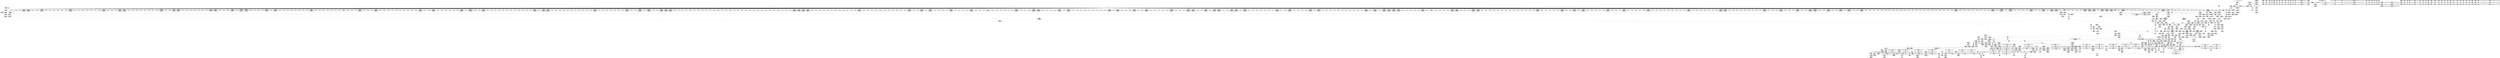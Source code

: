 digraph {
	CE0x3f94440 [shape=record,shape=Mrecord,label="{CE0x3f94440|selinux_inode_getattr:_dentry|Function::selinux_inode_getattr&Arg::dentry::|*SummSource*}"]
	CE0x3f80da0 [shape=record,shape=Mrecord,label="{CE0x3f80da0|selinux_inode_getattr:_tmp17|security/selinux/hooks.c,2904|*SummSink*}"]
	CE0x3ff2350 [shape=record,shape=Mrecord,label="{CE0x3ff2350|12:_i32,_56:_i8*,_:_CRE_424,432_|*MultipleSource*|security/selinux/hooks.c,1642|Function::inode_has_perm&Arg::inode::|security/selinux/hooks.c,1611}"]
	CE0x3fd4410 [shape=record,shape=Mrecord,label="{CE0x3fd4410|12:_i32,_56:_i8*,_:_CRE_141,142_}"]
	CE0x3fc3030 [shape=record,shape=Mrecord,label="{CE0x3fc3030|avc_has_perm:_tclass|Function::avc_has_perm&Arg::tclass::|*SummSink*}"]
	CE0x402dee0 [shape=record,shape=Mrecord,label="{CE0x402dee0|i32_3|*Constant*|*SummSource*}"]
	CE0x3ffd230 [shape=record,shape=Mrecord,label="{CE0x3ffd230|12:_i32,_56:_i8*,_:_CRE_768,776_|*MultipleSource*|security/selinux/hooks.c,1642|Function::inode_has_perm&Arg::inode::|security/selinux/hooks.c,1611}"]
	CE0x3f8dd20 [shape=record,shape=Mrecord,label="{CE0x3f8dd20|i64*_getelementptr_inbounds_(_11_x_i64_,_11_x_i64_*___llvm_gcov_ctr235,_i64_0,_i64_6)|*Constant*|*SummSink*}"]
	CE0x400b0c0 [shape=record,shape=Mrecord,label="{CE0x400b0c0|inode_has_perm:_tmp15|*LoadInst*|security/selinux/hooks.c,1615|*SummSource*}"]
	CE0x3fe6800 [shape=record,shape=Mrecord,label="{CE0x3fe6800|inode_has_perm:_call|security/selinux/hooks.c,1614|*SummSink*}"]
	CE0x400e650 [shape=record,shape=Mrecord,label="{CE0x400e650|avc_has_perm:_requested|Function::avc_has_perm&Arg::requested::|*SummSource*}"]
	CE0x3ff1720 [shape=record,shape=Mrecord,label="{CE0x3ff1720|12:_i32,_56:_i8*,_:_CRE_376,384_|*MultipleSource*|security/selinux/hooks.c,1642|Function::inode_has_perm&Arg::inode::|security/selinux/hooks.c,1611}"]
	CE0x3f91a30 [shape=record,shape=Mrecord,label="{CE0x3f91a30|GLOBAL:___llvm_gcov_ctr235|Global_var:__llvm_gcov_ctr235}"]
	CE0x3f96110 [shape=record,shape=Mrecord,label="{CE0x3f96110|GLOBAL:_path_has_perm|*Constant*}"]
	CE0x3ff74b0 [shape=record,shape=Mrecord,label="{CE0x3ff74b0|12:_i32,_56:_i8*,_:_CRE_575,576_}"]
	CE0x3fd2520 [shape=record,shape=Mrecord,label="{CE0x3fd2520|104:_%struct.inode*,_:_CRE_92,93_}"]
	CE0x3fe7ee0 [shape=record,shape=Mrecord,label="{CE0x3fe7ee0|12:_i32,_56:_i8*,_:_CRE_167,168_}"]
	CE0x3f6a960 [shape=record,shape=Mrecord,label="{CE0x3f6a960|104:_%struct.inode*,_:_CRE_180,181_}"]
	CE0x3ffa1d0 [shape=record,shape=Mrecord,label="{CE0x3ffa1d0|12:_i32,_56:_i8*,_:_CRE_613,614_}"]
	CE0x3f8df30 [shape=record,shape=Mrecord,label="{CE0x3f8df30|selinux_inode_getattr:_tmp9|security/selinux/hooks.c,2904|*SummSink*}"]
	CE0x5320a10 [shape=record,shape=Mrecord,label="{CE0x5320a10|selinux_inode_getattr:_if.end|*SummSource*}"]
	CE0x400edc0 [shape=record,shape=Mrecord,label="{CE0x400edc0|_ret_i32_%retval.0,_!dbg_!27728|security/selinux/avc.c,775|*SummSource*}"]
	CE0x3f7f270 [shape=record,shape=Mrecord,label="{CE0x3f7f270|cred_sid:_tmp2|*SummSource*}"]
	CE0x3ffda00 [shape=record,shape=Mrecord,label="{CE0x3ffda00|12:_i32,_56:_i8*,_:_CRE_808,816_|*MultipleSource*|security/selinux/hooks.c,1642|Function::inode_has_perm&Arg::inode::|security/selinux/hooks.c,1611}"]
	CE0x3ffb010 [shape=record,shape=Mrecord,label="{CE0x3ffb010|12:_i32,_56:_i8*,_:_CRE_632,640_|*MultipleSource*|security/selinux/hooks.c,1642|Function::inode_has_perm&Arg::inode::|security/selinux/hooks.c,1611}"]
	CE0x3fcfd80 [shape=record,shape=Mrecord,label="{CE0x3fcfd80|12:_i32,_56:_i8*,_:_CRE_96,104_|*MultipleSource*|security/selinux/hooks.c,1642|Function::inode_has_perm&Arg::inode::|security/selinux/hooks.c,1611}"]
	CE0x3f9dea0 [shape=record,shape=Mrecord,label="{CE0x3f9dea0|i64*_getelementptr_inbounds_(_8_x_i64_,_8_x_i64_*___llvm_gcov_ctr154,_i64_0,_i64_2)|*Constant*}"]
	CE0x3f778a0 [shape=record,shape=Mrecord,label="{CE0x3f778a0|i64_1|*Constant*}"]
	CE0x3fef9c0 [shape=record,shape=Mrecord,label="{CE0x3fef9c0|12:_i32,_56:_i8*,_:_CRE_298,299_}"]
	"CONST[source:0(mediator),value:2(dynamic)][purpose:{object}]"
	CE0x3ffe200 [shape=record,shape=Mrecord,label="{CE0x3ffe200|12:_i32,_56:_i8*,_:_CRE_840,848_|*MultipleSource*|security/selinux/hooks.c,1642|Function::inode_has_perm&Arg::inode::|security/selinux/hooks.c,1611}"]
	CE0x3ff4560 [shape=record,shape=Mrecord,label="{CE0x3ff4560|12:_i32,_56:_i8*,_:_CRE_500,504_|*MultipleSource*|security/selinux/hooks.c,1642|Function::inode_has_perm&Arg::inode::|security/selinux/hooks.c,1611}"]
	CE0x400efa0 [shape=record,shape=Mrecord,label="{CE0x400efa0|_ret_i32_%retval.0,_!dbg_!27728|security/selinux/avc.c,775|*SummSink*}"]
	CE0x3fd50f0 [shape=record,shape=Mrecord,label="{CE0x3fd50f0|_call_void_mcount()_#3|*SummSink*}"]
	CE0x3f816d0 [shape=record,shape=Mrecord,label="{CE0x3f816d0|__validate_creds:_conv|include/linux/cred.h,173}"]
	CE0x3f70c20 [shape=record,shape=Mrecord,label="{CE0x3f70c20|path_has_perm:_d_inode|security/selinux/hooks.c,1642|*SummSink*}"]
	CE0x40164d0 [shape=record,shape=Mrecord,label="{CE0x40164d0|GLOBAL:___llvm_gcov_ctr154|Global_var:__llvm_gcov_ctr154|*SummSink*}"]
	CE0x3ff0f50 [shape=record,shape=Mrecord,label="{CE0x3ff0f50|12:_i32,_56:_i8*,_:_CRE_336,344_|*MultipleSource*|security/selinux/hooks.c,1642|Function::inode_has_perm&Arg::inode::|security/selinux/hooks.c,1611}"]
	CE0x3fbf1b0 [shape=record,shape=Mrecord,label="{CE0x3fbf1b0|i32_8|*Constant*}"]
	CE0x3fc0730 [shape=record,shape=Mrecord,label="{CE0x3fc0730|i64*_getelementptr_inbounds_(_2_x_i64_,_2_x_i64_*___llvm_gcov_ctr204,_i64_0,_i64_0)|*Constant*|*SummSource*}"]
	CE0x3fe19b0 [shape=record,shape=Mrecord,label="{CE0x3fe19b0|i32_4|*Constant*}"]
	CE0x3f95bd0 [shape=record,shape=Mrecord,label="{CE0x3f95bd0|selinux_inode_getattr:_call8|security/selinux/hooks.c,2910}"]
	CE0x4013250 [shape=record,shape=Mrecord,label="{CE0x4013250|inode_has_perm:_tobool|security/selinux/hooks.c,1611|*SummSource*}"]
	CE0x3f75290 [shape=record,shape=Mrecord,label="{CE0x3f75290|GLOBAL:_get_current|*Constant*}"]
	CE0x3fc3ff0 [shape=record,shape=Mrecord,label="{CE0x3fc3ff0|avc_has_perm:_entry|*SummSource*}"]
	CE0x3f8abc0 [shape=record,shape=Mrecord,label="{CE0x3f8abc0|selinux_inode_getattr:_tmp14|security/selinux/hooks.c,2904|*SummSource*}"]
	CE0x4002a30 [shape=record,shape=Mrecord,label="{CE0x4002a30|12:_i32,_56:_i8*,_:_CRE_919,920_}"]
	CE0x3f7a210 [shape=record,shape=Mrecord,label="{CE0x3f7a210|i64*_getelementptr_inbounds_(_11_x_i64_,_11_x_i64_*___llvm_gcov_ctr235,_i64_0,_i64_1)|*Constant*|*SummSource*}"]
	CE0x3f9e340 [shape=record,shape=Mrecord,label="{CE0x3f9e340|i32_4|*Constant*|*SummSink*}"]
	CE0x3ffe5a0 [shape=record,shape=Mrecord,label="{CE0x3ffe5a0|12:_i32,_56:_i8*,_:_CRE_856,864_|*MultipleSource*|security/selinux/hooks.c,1642|Function::inode_has_perm&Arg::inode::|security/selinux/hooks.c,1611}"]
	CE0x3f93950 [shape=record,shape=Mrecord,label="{CE0x3f93950|selinux_inode_getattr:_tmp21|security/selinux/hooks.c,2904|*SummSink*}"]
	CE0x3f92f30 [shape=record,shape=Mrecord,label="{CE0x3f92f30|selinux_inode_getattr:_dentry6|security/selinux/hooks.c,2907|*SummSink*}"]
	CE0x3fdbd90 [shape=record,shape=Mrecord,label="{CE0x3fdbd90|cred_sid:_security|security/selinux/hooks.c,196|*SummSource*}"]
	CE0x3fee7f0 [shape=record,shape=Mrecord,label="{CE0x3fee7f0|12:_i32,_56:_i8*,_:_CRE_283,284_}"]
	CE0x3f856b0 [shape=record,shape=Mrecord,label="{CE0x3f856b0|i64_4|*Constant*|*SummSource*}"]
	CE0x3fb9770 [shape=record,shape=Mrecord,label="{CE0x3fb9770|__validate_creds:_tmp9|include/linux/cred.h,175}"]
	CE0x3fdcf90 [shape=record,shape=Mrecord,label="{CE0x3fdcf90|104:_%struct.inode*,_:_CRE_193,194_}"]
	CE0x3fe1d10 [shape=record,shape=Mrecord,label="{CE0x3fe1d10|cred_sid:_tmp3|*SummSource*}"]
	CE0x3f821c0 [shape=record,shape=Mrecord,label="{CE0x3f821c0|__validate_creds:_bb|*SummSource*}"]
	CE0x3f84700 [shape=record,shape=Mrecord,label="{CE0x3f84700|inode_has_perm:_if.then|*SummSink*}"]
	CE0x3f9e050 [shape=record,shape=Mrecord,label="{CE0x3f9e050|i64*_getelementptr_inbounds_(_2_x_i64_,_2_x_i64_*___llvm_gcov_ctr131,_i64_0,_i64_1)|*Constant*|*SummSource*}"]
	CE0x3f9cdc0 [shape=record,shape=Mrecord,label="{CE0x3f9cdc0|inode_has_perm:_if.then}"]
	CE0x4005870 [shape=record,shape=Mrecord,label="{CE0x4005870|inode_has_perm:_tmp6|*LoadInst*|security/selinux/hooks.c,1611}"]
	CE0x3fc3b70 [shape=record,shape=Mrecord,label="{CE0x3fc3b70|inode_has_perm:_sclass|security/selinux/hooks.c,1617|*SummSource*}"]
	CE0x3f650b0 [shape=record,shape=Mrecord,label="{CE0x3f650b0|i64*_getelementptr_inbounds_(_11_x_i64_,_11_x_i64_*___llvm_gcov_ctr235,_i64_0,_i64_0)|*Constant*}"]
	CE0x3fd00f0 [shape=record,shape=Mrecord,label="{CE0x3fd00f0|__validate_creds:_expval|include/linux/cred.h,173|*SummSource*}"]
	CE0x3fcc020 [shape=record,shape=Mrecord,label="{CE0x3fcc020|i64_0|*Constant*}"]
	CE0x3fdb9f0 [shape=record,shape=Mrecord,label="{CE0x3fdb9f0|i32_22|*Constant*|*SummSink*}"]
	CE0x4011f80 [shape=record,shape=Mrecord,label="{CE0x4011f80|avc_has_perm:_requested|Function::avc_has_perm&Arg::requested::|*SummSink*}"]
	CE0x4003d30 [shape=record,shape=Mrecord,label="{CE0x4003d30|12:_i32,_56:_i8*,_:_CRE_935,936_}"]
	CE0x3febe60 [shape=record,shape=Mrecord,label="{CE0x3febe60|12:_i32,_56:_i8*,_:_CRE_248,249_}"]
	CE0x3f75c10 [shape=record,shape=Mrecord,label="{CE0x3f75c10|selinux_inode_getattr:_do.end}"]
	CE0x3ffab50 [shape=record,shape=Mrecord,label="{CE0x3ffab50|12:_i32,_56:_i8*,_:_CRE_621,622_}"]
	CE0x3ff9130 [shape=record,shape=Mrecord,label="{CE0x3ff9130|12:_i32,_56:_i8*,_:_CRE_599,600_}"]
	CE0x3fe06e0 [shape=record,shape=Mrecord,label="{CE0x3fe06e0|GLOBAL:___llvm_gcov_ctr155|Global_var:__llvm_gcov_ctr155}"]
	CE0x3f95880 [shape=record,shape=Mrecord,label="{CE0x3f95880|selinux_inode_getattr:_mnt|Function::selinux_inode_getattr&Arg::mnt::|*SummSink*}"]
	CE0x3f7ae70 [shape=record,shape=Mrecord,label="{CE0x3f7ae70|i32_2904|*Constant*}"]
	CE0x3f8a1e0 [shape=record,shape=Mrecord,label="{CE0x3f8a1e0|selinux_inode_getattr:_path|security/selinux/hooks.c, 2905|*SummSink*}"]
	CE0x3fbe640 [shape=record,shape=Mrecord,label="{CE0x3fbe640|104:_%struct.inode*,_:_CRE_314,315_}"]
	CE0x3f8ab50 [shape=record,shape=Mrecord,label="{CE0x3f8ab50|selinux_inode_getattr:_tmp14|security/selinux/hooks.c,2904}"]
	CE0x3feea50 [shape=record,shape=Mrecord,label="{CE0x3feea50|12:_i32,_56:_i8*,_:_CRE_285,286_}"]
	CE0x3fd46b0 [shape=record,shape=Mrecord,label="{CE0x3fd46b0|12:_i32,_56:_i8*,_:_CRE_144,145_}"]
	CE0x3f6e520 [shape=record,shape=Mrecord,label="{CE0x3f6e520|i64*_getelementptr_inbounds_(_2_x_i64_,_2_x_i64_*___llvm_gcov_ctr98,_i64_0,_i64_1)|*Constant*}"]
	CE0x4013d50 [shape=record,shape=Mrecord,label="{CE0x4013d50|inode_has_perm:_lnot1|security/selinux/hooks.c,1611|*SummSink*}"]
	CE0x3ff47f0 [shape=record,shape=Mrecord,label="{CE0x3ff47f0|12:_i32,_56:_i8*,_:_CRE_504,508_|*MultipleSource*|security/selinux/hooks.c,1642|Function::inode_has_perm&Arg::inode::|security/selinux/hooks.c,1611}"]
	CE0x3f96fd0 [shape=record,shape=Mrecord,label="{CE0x3f96fd0|path_has_perm:_path|Function::path_has_perm&Arg::path::|*SummSource*}"]
	CE0x3f974c0 [shape=record,shape=Mrecord,label="{CE0x3f974c0|i32_16|*Constant*|*SummSource*}"]
	CE0x3fcbdc0 [shape=record,shape=Mrecord,label="{CE0x3fcbdc0|__validate_creds:_entry|*SummSink*}"]
	CE0x3fe7140 [shape=record,shape=Mrecord,label="{CE0x3fe7140|cred_sid:_entry|*SummSink*}"]
	CE0x3f7e4a0 [shape=record,shape=Mrecord,label="{CE0x3f7e4a0|_call_void_mcount()_#3}"]
	CE0x3fd27c0 [shape=record,shape=Mrecord,label="{CE0x3fd27c0|104:_%struct.inode*,_:_CRE_95,96_}"]
	CE0x3ff7120 [shape=record,shape=Mrecord,label="{CE0x3ff7120|12:_i32,_56:_i8*,_:_CRE_572,573_}"]
	CE0x3f9d940 [shape=record,shape=Mrecord,label="{CE0x3f9d940|__validate_creds:_lnot.ext|include/linux/cred.h,173}"]
	CE0x3fc84c0 [shape=record,shape=Mrecord,label="{CE0x3fc84c0|_call_void___invalid_creds(%struct.cred*_%cred,_i8*_%file,_i32_%line)_#10,_!dbg_!27721|include/linux/cred.h,174}"]
	CE0x4004d50 [shape=record,shape=Mrecord,label="{CE0x4004d50|12:_i32,_56:_i8*,_:_CRE_980,981_}"]
	CE0x4014640 [shape=record,shape=Mrecord,label="{CE0x4014640|inode_has_perm:_conv|security/selinux/hooks.c,1611|*SummSink*}"]
	CE0x40157d0 [shape=record,shape=Mrecord,label="{CE0x40157d0|inode_has_perm:_tobool2|security/selinux/hooks.c,1611|*SummSink*}"]
	CE0x3fddad0 [shape=record,shape=Mrecord,label="{CE0x3fddad0|104:_%struct.inode*,_:_CRE_205,206_}"]
	CE0x3f7ad20 [shape=record,shape=Mrecord,label="{CE0x3f7ad20|GLOBAL:_lockdep_rcu_suspicious|*Constant*|*SummSink*}"]
	CE0x403d860 [shape=record,shape=Mrecord,label="{CE0x403d860|cred_sid:_tmp6|security/selinux/hooks.c,197|*SummSink*}"]
	CE0x3f8a690 [shape=record,shape=Mrecord,label="{CE0x3f8a690|selinux_inode_getattr:_tmp13|security/selinux/hooks.c,2904}"]
	CE0x3f83000 [shape=record,shape=Mrecord,label="{CE0x3f83000|i32_2904|*Constant*|*SummSink*}"]
	CE0x3ff8c70 [shape=record,shape=Mrecord,label="{CE0x3ff8c70|12:_i32,_56:_i8*,_:_CRE_595,596_}"]
	CE0x3fecf00 [shape=record,shape=Mrecord,label="{CE0x3fecf00|12:_i32,_56:_i8*,_:_CRE_262,263_}"]
	CE0x3f75cb0 [shape=record,shape=Mrecord,label="{CE0x3f75cb0|selinux_inode_getattr:_path|security/selinux/hooks.c, 2905|*SummSource*}"]
	CE0x3f78fc0 [shape=record,shape=Mrecord,label="{CE0x3f78fc0|selinux_inode_getattr:_tmp20|security/selinux/hooks.c,2904}"]
	CE0x3fd32d0 [shape=record,shape=Mrecord,label="{CE0x3fd32d0|104:_%struct.inode*,_:_CRE_151,152_}"]
	CE0x3fe7490 [shape=record,shape=Mrecord,label="{CE0x3fe7490|12:_i32,_56:_i8*,_:_CRE_156,157_}"]
	CE0x3fced00 [shape=record,shape=Mrecord,label="{CE0x3fced00|12:_i32,_56:_i8*,_:_CRE_48,56_|*MultipleSource*|security/selinux/hooks.c,1642|Function::inode_has_perm&Arg::inode::|security/selinux/hooks.c,1611}"]
	CE0x40034e0 [shape=record,shape=Mrecord,label="{CE0x40034e0|12:_i32,_56:_i8*,_:_CRE_928,929_}"]
	CE0x3f6c530 [shape=record,shape=Mrecord,label="{CE0x3f6c530|i64_1|*Constant*}"]
	CE0x3f9fab0 [shape=record,shape=Mrecord,label="{CE0x3f9fab0|i8*_getelementptr_inbounds_(_25_x_i8_,_25_x_i8_*_.str3,_i32_0,_i32_0)|*Constant*}"]
	CE0x4003610 [shape=record,shape=Mrecord,label="{CE0x4003610|12:_i32,_56:_i8*,_:_CRE_929,930_}"]
	CE0x4016c30 [shape=record,shape=Mrecord,label="{CE0x4016c30|inode_has_perm:_tmp9|security/selinux/hooks.c,1611}"]
	CE0x4003150 [shape=record,shape=Mrecord,label="{CE0x4003150|12:_i32,_56:_i8*,_:_CRE_925,926_}"]
	CE0x3f8a280 [shape=record,shape=Mrecord,label="{CE0x3f8a280|%struct.task_struct*_(%struct.task_struct**)*_asm_movq_%gs:$_1:P_,$0_,_r,im,_dirflag_,_fpsr_,_flags_|*SummSink*}"]
	CE0x4000ee0 [shape=record,shape=Mrecord,label="{CE0x4000ee0|12:_i32,_56:_i8*,_:_CRE_896,897_}"]
	CE0x3fee330 [shape=record,shape=Mrecord,label="{CE0x3fee330|12:_i32,_56:_i8*,_:_CRE_279,280_}"]
	CE0x400f580 [shape=record,shape=Mrecord,label="{CE0x400f580|inode_has_perm:_retval.0|*SummSink*}"]
	CE0x4013be0 [shape=record,shape=Mrecord,label="{CE0x4013be0|inode_has_perm:_lnot1|security/selinux/hooks.c,1611|*SummSource*}"]
	CE0x3f851b0 [shape=record,shape=Mrecord,label="{CE0x3f851b0|get_current:_tmp}"]
	CE0x40154e0 [shape=record,shape=Mrecord,label="{CE0x40154e0|inode_has_perm:_tobool2|security/selinux/hooks.c,1611}"]
	CE0x3ffb9d0 [shape=record,shape=Mrecord,label="{CE0x3ffb9d0|12:_i32,_56:_i8*,_:_CRE_672,680_|*MultipleSource*|security/selinux/hooks.c,1642|Function::inode_has_perm&Arg::inode::|security/selinux/hooks.c,1611}"]
	CE0x3f94fa0 [shape=record,shape=Mrecord,label="{CE0x3f94fa0|selinux_inode_getattr:_mnt7|security/selinux/hooks.c,2908|*SummSource*}"]
	CE0x3ffe3d0 [shape=record,shape=Mrecord,label="{CE0x3ffe3d0|12:_i32,_56:_i8*,_:_CRE_848,856_|*MultipleSource*|security/selinux/hooks.c,1642|Function::inode_has_perm&Arg::inode::|security/selinux/hooks.c,1611}"]
	CE0x3fbe730 [shape=record,shape=Mrecord,label="{CE0x3fbe730|104:_%struct.inode*,_:_CRE_315,316_}"]
	CE0x3f955d0 [shape=record,shape=Mrecord,label="{CE0x3f955d0|selinux_inode_getattr:_mnt|Function::selinux_inode_getattr&Arg::mnt::}"]
	CE0x3f77000 [shape=record,shape=Mrecord,label="{CE0x3f77000|get_current:_tmp|*SummSink*}"]
	CE0x3fbb500 [shape=record,shape=Mrecord,label="{CE0x3fbb500|_ret_i32_%retval.0,_!dbg_!27739|security/selinux/hooks.c,1618|*SummSource*}"]
	CE0x3f695b0 [shape=record,shape=Mrecord,label="{CE0x3f695b0|104:_%struct.inode*,_:_CRE_159,160_}"]
	CE0x3fb9380 [shape=record,shape=Mrecord,label="{CE0x3fb9380|__validate_creds:_tmp8|include/linux/cred.h,175|*SummSink*}"]
	CE0x3fe1540 [shape=record,shape=Mrecord,label="{CE0x3fe1540|inode_has_perm:_do.end}"]
	CE0x3f72d70 [shape=record,shape=Mrecord,label="{CE0x3f72d70|i8_1|*Constant*}"]
	CE0x3f77300 [shape=record,shape=Mrecord,label="{CE0x3f77300|selinux_inode_getattr:_tmp4|security/selinux/hooks.c,2904}"]
	CE0x3f9a100 [shape=record,shape=Mrecord,label="{CE0x3f9a100|_call_void_lockdep_rcu_suspicious(i8*_getelementptr_inbounds_(_25_x_i8_,_25_x_i8_*_.str3,_i32_0,_i32_0),_i32_2904,_i8*_getelementptr_inbounds_(_45_x_i8_,_45_x_i8_*_.str12,_i32_0,_i32_0))_#10,_!dbg_!27729|security/selinux/hooks.c,2904}"]
	CE0x3f85470 [shape=record,shape=Mrecord,label="{CE0x3f85470|i64_5|*Constant*|*SummSink*}"]
	CE0x3f6dbf0 [shape=record,shape=Mrecord,label="{CE0x3f6dbf0|104:_%struct.inode*,_:_CRE_72,80_|*MultipleSource*|Function::selinux_inode_getattr&Arg::dentry::|*LoadInst*|security/selinux/hooks.c,1642|security/selinux/hooks.c,1642}"]
	CE0x3fcab70 [shape=record,shape=Mrecord,label="{CE0x3fcab70|inode_has_perm:_tmp}"]
	CE0x3fcb7d0 [shape=record,shape=Mrecord,label="{CE0x3fcb7d0|cred_sid:_tmp1|*SummSource*}"]
	CE0x3fc34a0 [shape=record,shape=Mrecord,label="{CE0x3fc34a0|avc_has_perm:_entry}"]
	CE0x3f74f40 [shape=record,shape=Mrecord,label="{CE0x3f74f40|selinux_inode_getattr:_call3|security/selinux/hooks.c,2904|*SummSink*}"]
	CE0x3fedc10 [shape=record,shape=Mrecord,label="{CE0x3fedc10|12:_i32,_56:_i8*,_:_CRE_273,274_}"]
	CE0x3f87040 [shape=record,shape=Mrecord,label="{CE0x3f87040|GLOBAL:_selinux_inode_getattr.__warned|Global_var:selinux_inode_getattr.__warned}"]
	CE0x3fc7ee0 [shape=record,shape=Mrecord,label="{CE0x3fc7ee0|__validate_creds:_tmp7|include/linux/cred.h,174}"]
	CE0x4000430 [shape=record,shape=Mrecord,label="{CE0x4000430|12:_i32,_56:_i8*,_:_CRE_887,888_}"]
	CE0x3fd41a0 [shape=record,shape=Mrecord,label="{CE0x3fd41a0|12:_i32,_56:_i8*,_:_CRE_138,139_}"]
	CE0x3fed750 [shape=record,shape=Mrecord,label="{CE0x3fed750|12:_i32,_56:_i8*,_:_CRE_269,270_}"]
	CE0x3f6a5a0 [shape=record,shape=Mrecord,label="{CE0x3f6a5a0|104:_%struct.inode*,_:_CRE_176,177_}"]
	CE0x400a3b0 [shape=record,shape=Mrecord,label="{CE0x400a3b0|_ret_i32_%tmp6,_!dbg_!27716|security/selinux/hooks.c,197|*SummSink*}"]
	CE0x3fea0c0 [shape=record,shape=Mrecord,label="{CE0x3fea0c0|12:_i32,_56:_i8*,_:_CRE_199,200_}"]
	CE0x3f6dac0 [shape=record,shape=Mrecord,label="{CE0x3f6dac0|104:_%struct.inode*,_:_CRE_64,72_|*MultipleSource*|Function::selinux_inode_getattr&Arg::dentry::|*LoadInst*|security/selinux/hooks.c,1642|security/selinux/hooks.c,1642}"]
	CE0x3fee0d0 [shape=record,shape=Mrecord,label="{CE0x3fee0d0|12:_i32,_56:_i8*,_:_CRE_277,278_}"]
	CE0x3f9ae40 [shape=record,shape=Mrecord,label="{CE0x3f9ae40|inode_has_perm:_tmp2}"]
	CE0x3ff5c50 [shape=record,shape=Mrecord,label="{CE0x3ff5c50|12:_i32,_56:_i8*,_:_CRE_554,555_}"]
	CE0x3fcb440 [shape=record,shape=Mrecord,label="{CE0x3fcb440|inode_has_perm:_i_flags|security/selinux/hooks.c,1611|*SummSink*}"]
	CE0x3fd35a0 [shape=record,shape=Mrecord,label="{CE0x3fd35a0|104:_%struct.inode*,_:_CRE_154,155_}"]
	CE0x3f69d30 [shape=record,shape=Mrecord,label="{CE0x3f69d30|104:_%struct.inode*,_:_CRE_167,168_}"]
	CE0x3ff5e80 [shape=record,shape=Mrecord,label="{CE0x3ff5e80|12:_i32,_56:_i8*,_:_CRE_556,557_}"]
	CE0x3fe8680 [shape=record,shape=Mrecord,label="{CE0x3fe8680|_call_void_mcount()_#3}"]
	CE0x3f8de20 [shape=record,shape=Mrecord,label="{CE0x3f8de20|selinux_inode_getattr:_tmp9|security/selinux/hooks.c,2904|*SummSource*}"]
	CE0x3f91e30 [shape=record,shape=Mrecord,label="{CE0x3f91e30|selinux_inode_getattr:_tmp7|security/selinux/hooks.c,2904}"]
	CE0x3fd47a0 [shape=record,shape=Mrecord,label="{CE0x3fd47a0|12:_i32,_56:_i8*,_:_CRE_145,146_}"]
	CE0x3f8cb40 [shape=record,shape=Mrecord,label="{CE0x3f8cb40|selinux_inode_getattr:_tmp15|security/selinux/hooks.c,2904|*SummSource*}"]
	CE0x3f6ab40 [shape=record,shape=Mrecord,label="{CE0x3f6ab40|104:_%struct.inode*,_:_CRE_182,183_}"]
	CE0x3ff5620 [shape=record,shape=Mrecord,label="{CE0x3ff5620|12:_i32,_56:_i8*,_:_CRE_544,552_|*MultipleSource*|security/selinux/hooks.c,1642|Function::inode_has_perm&Arg::inode::|security/selinux/hooks.c,1611}"]
	CE0x3fe4710 [shape=record,shape=Mrecord,label="{CE0x3fe4710|cred_sid:_tmp|*SummSource*}"]
	CE0x4001d20 [shape=record,shape=Mrecord,label="{CE0x4001d20|12:_i32,_56:_i8*,_:_CRE_908,909_}"]
	CE0x3fff5f0 [shape=record,shape=Mrecord,label="{CE0x3fff5f0|12:_i32,_56:_i8*,_:_CRE_875,876_}"]
	CE0x3feb570 [shape=record,shape=Mrecord,label="{CE0x3feb570|12:_i32,_56:_i8*,_:_CRE_241,242_}"]
	CE0x3ff4430 [shape=record,shape=Mrecord,label="{CE0x3ff4430|12:_i32,_56:_i8*,_:_CRE_496,500_|*MultipleSource*|security/selinux/hooks.c,1642|Function::inode_has_perm&Arg::inode::|security/selinux/hooks.c,1611}"]
	CE0x3fe8850 [shape=record,shape=Mrecord,label="{CE0x3fe8850|_call_void_mcount()_#3|*SummSink*}"]
	CE0x3f91f40 [shape=record,shape=Mrecord,label="{CE0x3f91f40|selinux_inode_getattr:_tmp7|security/selinux/hooks.c,2904|*SummSource*}"]
	CE0x3fd1fc0 [shape=record,shape=Mrecord,label="{CE0x3fd1fc0|path_has_perm:_tmp4|*LoadInst*|security/selinux/hooks.c,1642|*SummSource*}"]
	CE0x3f8b330 [shape=record,shape=Mrecord,label="{CE0x3f8b330|path_has_perm:_tmp2|*SummSource*}"]
	CE0x3fceb40 [shape=record,shape=Mrecord,label="{CE0x3fceb40|12:_i32,_56:_i8*,_:_CRE_40,48_|*MultipleSource*|security/selinux/hooks.c,1642|Function::inode_has_perm&Arg::inode::|security/selinux/hooks.c,1611}"]
	CE0x3fba830 [shape=record,shape=Mrecord,label="{CE0x3fba830|inode_has_perm:_adp|Function::inode_has_perm&Arg::adp::|*SummSink*}"]
	CE0x3ff61b0 [shape=record,shape=Mrecord,label="{CE0x3ff61b0|12:_i32,_56:_i8*,_:_CRE_559,560_}"]
	CE0x3fe5870 [shape=record,shape=Mrecord,label="{CE0x3fe5870|i64*_getelementptr_inbounds_(_8_x_i64_,_8_x_i64_*___llvm_gcov_ctr154,_i64_0,_i64_6)|*Constant*|*SummSource*}"]
	CE0x4017a50 [shape=record,shape=Mrecord,label="{CE0x4017a50|inode_has_perm:_tmp10|security/selinux/hooks.c,1611|*SummSource*}"]
	CE0x3fce3a0 [shape=record,shape=Mrecord,label="{CE0x3fce3a0|__validate_creds:_file|Function::__validate_creds&Arg::file::}"]
	CE0x3fcaf30 [shape=record,shape=Mrecord,label="{CE0x3fcaf30|__validate_creds:_call|include/linux/cred.h,173|*SummSource*}"]
	CE0x3fe02c0 [shape=record,shape=Mrecord,label="{CE0x3fe02c0|__validate_creds:_tobool|include/linux/cred.h,173|*SummSource*}"]
	CE0x3fba6c0 [shape=record,shape=Mrecord,label="{CE0x3fba6c0|inode_has_perm:_adp|Function::inode_has_perm&Arg::adp::|*SummSource*}"]
	CE0x3fdd620 [shape=record,shape=Mrecord,label="{CE0x3fdd620|104:_%struct.inode*,_:_CRE_200,201_}"]
	CE0x3fe7d00 [shape=record,shape=Mrecord,label="{CE0x3fe7d00|12:_i32,_56:_i8*,_:_CRE_165,166_}"]
	CE0x3ff41d0 [shape=record,shape=Mrecord,label="{CE0x3ff41d0|12:_i32,_56:_i8*,_:_CRE_487,488_}"]
	CE0x3fbe370 [shape=record,shape=Mrecord,label="{CE0x3fbe370|104:_%struct.inode*,_:_CRE_311,312_}"]
	CE0x3ff00e0 [shape=record,shape=Mrecord,label="{CE0x3ff00e0|12:_i32,_56:_i8*,_:_CRE_304,305_}"]
	CE0x3fff260 [shape=record,shape=Mrecord,label="{CE0x3fff260|12:_i32,_56:_i8*,_:_CRE_872,873_}"]
	CE0x3fdbe60 [shape=record,shape=Mrecord,label="{CE0x3fdbe60|cred_sid:_security|security/selinux/hooks.c,196|*SummSink*}"]
	CE0x3f69790 [shape=record,shape=Mrecord,label="{CE0x3f69790|104:_%struct.inode*,_:_CRE_161,162_}"]
	CE0x3fdf150 [shape=record,shape=Mrecord,label="{CE0x3fdf150|104:_%struct.inode*,_:_CRE_256,264_|*MultipleSource*|Function::selinux_inode_getattr&Arg::dentry::|*LoadInst*|security/selinux/hooks.c,1642|security/selinux/hooks.c,1642}"]
	CE0x3ff3120 [shape=record,shape=Mrecord,label="{CE0x3ff3120|12:_i32,_56:_i8*,_:_CRE_473,474_}"]
	CE0x3ff9980 [shape=record,shape=Mrecord,label="{CE0x3ff9980|12:_i32,_56:_i8*,_:_CRE_606,607_}"]
	CE0x3fcd7d0 [shape=record,shape=Mrecord,label="{CE0x3fcd7d0|_call_void_mcount()_#3|*SummSink*}"]
	CE0x3fe1640 [shape=record,shape=Mrecord,label="{CE0x3fe1640|inode_has_perm:_do.end|*SummSource*}"]
	CE0x3f779a0 [shape=record,shape=Mrecord,label="{CE0x3f779a0|i64_2|*Constant*|*SummSink*}"]
	CE0x3fc9630 [shape=record,shape=Mrecord,label="{CE0x3fc9630|28:_i32,_32:_i16,_:_CRE_28,32_|*MultipleSource*|*LoadInst*|security/selinux/hooks.c,1615|security/selinux/hooks.c,1615|security/selinux/hooks.c,1617}"]
	CE0x3ffcc30 [shape=record,shape=Mrecord,label="{CE0x3ffcc30|12:_i32,_56:_i8*,_:_CRE_744,752_|*MultipleSource*|security/selinux/hooks.c,1642|Function::inode_has_perm&Arg::inode::|security/selinux/hooks.c,1611}"]
	CE0x3ffe000 [shape=record,shape=Mrecord,label="{CE0x3ffe000|12:_i32,_56:_i8*,_:_CRE_832,840_|*MultipleSource*|security/selinux/hooks.c,1642|Function::inode_has_perm&Arg::inode::|security/selinux/hooks.c,1611}"]
	CE0x3f8e900 [shape=record,shape=Mrecord,label="{CE0x3f8e900|selinux_inode_getattr:_tmp11|security/selinux/hooks.c,2904|*SummSource*}"]
	CE0x3f780c0 [shape=record,shape=Mrecord,label="{CE0x3f780c0|selinux_inode_getattr:_tmp1|*SummSink*}"]
	CE0x3fe5740 [shape=record,shape=Mrecord,label="{CE0x3fe5740|i64*_getelementptr_inbounds_(_8_x_i64_,_8_x_i64_*___llvm_gcov_ctr154,_i64_0,_i64_6)|*Constant*}"]
	CE0x3f6a000 [shape=record,shape=Mrecord,label="{CE0x3f6a000|104:_%struct.inode*,_:_CRE_170,171_}"]
	CE0x3f8aeb0 [shape=record,shape=Mrecord,label="{CE0x3f8aeb0|i64*_getelementptr_inbounds_(_8_x_i64_,_8_x_i64_*___llvm_gcov_ctr154,_i64_0,_i64_2)|*Constant*|*SummSource*}"]
	CE0x3fe9c10 [shape=record,shape=Mrecord,label="{CE0x3fe9c10|12:_i32,_56:_i8*,_:_CRE_194,195_}"]
	CE0x402db10 [shape=record,shape=Mrecord,label="{CE0x402db10|inode_has_perm:_tmp16|security/selinux/hooks.c,1615|*SummSink*}"]
	CE0x3f86360 [shape=record,shape=Mrecord,label="{CE0x3f86360|selinux_inode_getattr:_do.end|*SummSink*}"]
	CE0x3f9dfb0 [shape=record,shape=Mrecord,label="{CE0x3f9dfb0|i64*_getelementptr_inbounds_(_2_x_i64_,_2_x_i64_*___llvm_gcov_ctr131,_i64_0,_i64_1)|*Constant*}"]
	CE0x3fee6c0 [shape=record,shape=Mrecord,label="{CE0x3fee6c0|12:_i32,_56:_i8*,_:_CRE_282,283_}"]
	CE0x3f96bc0 [shape=record,shape=Mrecord,label="{CE0x3f96bc0|path_has_perm:_cred|Function::path_has_perm&Arg::cred::|*SummSink*}"]
	CE0x3fbd590 [shape=record,shape=Mrecord,label="{CE0x3fbd590|get_current:_tmp1|*SummSource*}"]
	CE0x3fefc20 [shape=record,shape=Mrecord,label="{CE0x3fefc20|12:_i32,_56:_i8*,_:_CRE_300,301_}"]
	CE0x3ff9ab0 [shape=record,shape=Mrecord,label="{CE0x3ff9ab0|12:_i32,_56:_i8*,_:_CRE_607,608_}"]
	CE0x3f965d0 [shape=record,shape=Mrecord,label="{CE0x3f965d0|path_has_perm:_entry}"]
	CE0x3fea720 [shape=record,shape=Mrecord,label="{CE0x3fea720|12:_i32,_56:_i8*,_:_CRE_205,206_}"]
	CE0x3fd29a0 [shape=record,shape=Mrecord,label="{CE0x3fd29a0|104:_%struct.inode*,_:_CRE_104,112_|*MultipleSource*|Function::selinux_inode_getattr&Arg::dentry::|*LoadInst*|security/selinux/hooks.c,1642|security/selinux/hooks.c,1642}"]
	CE0x3fde430 [shape=record,shape=Mrecord,label="{CE0x3fde430|104:_%struct.inode*,_:_CRE_215,216_}"]
	CE0x4009ec0 [shape=record,shape=Mrecord,label="{CE0x4009ec0|cred_sid:_cred|Function::cred_sid&Arg::cred::|*SummSource*}"]
	CE0x3f99af0 [shape=record,shape=Mrecord,label="{CE0x3f99af0|i8_1|*Constant*|*SummSource*}"]
	CE0x3fead10 [shape=record,shape=Mrecord,label="{CE0x3fead10|12:_i32,_56:_i8*,_:_CRE_216,224_|*MultipleSource*|security/selinux/hooks.c,1642|Function::inode_has_perm&Arg::inode::|security/selinux/hooks.c,1611}"]
	CE0x3f92ec0 [shape=record,shape=Mrecord,label="{CE0x3f92ec0|selinux_inode_getattr:_cred4|security/selinux/hooks.c,2904}"]
	CE0x4014140 [shape=record,shape=Mrecord,label="{CE0x4014140|inode_has_perm:_lnot.ext|security/selinux/hooks.c,1611}"]
	CE0x3ffc260 [shape=record,shape=Mrecord,label="{CE0x3ffc260|12:_i32,_56:_i8*,_:_CRE_696,704_|*MultipleSource*|security/selinux/hooks.c,1642|Function::inode_has_perm&Arg::inode::|security/selinux/hooks.c,1611}"]
	CE0x3fbe460 [shape=record,shape=Mrecord,label="{CE0x3fbe460|104:_%struct.inode*,_:_CRE_312,313_}"]
	CE0x3fe1700 [shape=record,shape=Mrecord,label="{CE0x3fe1700|inode_has_perm:_do.end|*SummSink*}"]
	CE0x400ec00 [shape=record,shape=Mrecord,label="{CE0x400ec00|avc_has_perm:_auditdata|Function::avc_has_perm&Arg::auditdata::|*SummSink*}"]
	CE0x3f6e1e0 [shape=record,shape=Mrecord,label="{CE0x3f6e1e0|104:_%struct.inode*,_:_CRE_90,91_}"]
	CE0x3f7aa00 [shape=record,shape=Mrecord,label="{CE0x3f7aa00|GLOBAL:_lockdep_rcu_suspicious|*Constant*}"]
	CE0x3f73c00 [shape=record,shape=Mrecord,label="{CE0x3f73c00|selinux_inode_getattr:_tmp18|security/selinux/hooks.c,2904|*SummSource*}"]
	CE0x3f96270 [shape=record,shape=Mrecord,label="{CE0x3f96270|GLOBAL:_path_has_perm|*Constant*|*SummSource*}"]
	CE0x3fd31e0 [shape=record,shape=Mrecord,label="{CE0x3fd31e0|104:_%struct.inode*,_:_CRE_150,151_}"]
	CE0x3fd0c70 [shape=record,shape=Mrecord,label="{CE0x3fd0c70|12:_i32,_56:_i8*,_:_CRE_128,136_|*MultipleSource*|security/selinux/hooks.c,1642|Function::inode_has_perm&Arg::inode::|security/selinux/hooks.c,1611}"]
	CE0x3f92d60 [shape=record,shape=Mrecord,label="{CE0x3f92d60|i32_78|*Constant*|*SummSource*}"]
	CE0x3f70c90 [shape=record,shape=Mrecord,label="{CE0x3f70c90|path_has_perm:_dentry|security/selinux/hooks.c,1642|*SummSink*}"]
	CE0x3f9ed20 [shape=record,shape=Mrecord,label="{CE0x3f9ed20|inode_has_perm:_tmp3|*SummSource*}"]
	CE0x3f7e570 [shape=record,shape=Mrecord,label="{CE0x3f7e570|_call_void_mcount()_#3|*SummSource*}"]
	CE0x3ff7e30 [shape=record,shape=Mrecord,label="{CE0x3ff7e30|12:_i32,_56:_i8*,_:_CRE_583,584_}"]
	CE0x4011e10 [shape=record,shape=Mrecord,label="{CE0x4011e10|avc_has_perm:_entry|*SummSink*}"]
	CE0x3fd5050 [shape=record,shape=Mrecord,label="{CE0x3fd5050|_call_void_mcount()_#3|*SummSource*}"]
	CE0x3fe2660 [shape=record,shape=Mrecord,label="{CE0x3fe2660|__validate_creds:_tmp1|*SummSource*}"]
	CE0x3fdf020 [shape=record,shape=Mrecord,label="{CE0x3fdf020|104:_%struct.inode*,_:_CRE_248,256_|*MultipleSource*|Function::selinux_inode_getattr&Arg::dentry::|*LoadInst*|security/selinux/hooks.c,1642|security/selinux/hooks.c,1642}"]
	CE0x3f73e00 [shape=record,shape=Mrecord,label="{CE0x3f73e00|selinux_inode_getattr:_tmp18|security/selinux/hooks.c,2904|*SummSink*}"]
	CE0x3fd2a90 [shape=record,shape=Mrecord,label="{CE0x3fd2a90|104:_%struct.inode*,_:_CRE_112,144_|*MultipleSource*|Function::selinux_inode_getattr&Arg::dentry::|*LoadInst*|security/selinux/hooks.c,1642|security/selinux/hooks.c,1642}"]
	CE0x3f6e5c0 [shape=record,shape=Mrecord,label="{CE0x3f6e5c0|i64*_getelementptr_inbounds_(_2_x_i64_,_2_x_i64_*___llvm_gcov_ctr98,_i64_0,_i64_1)|*Constant*|*SummSource*}"]
	CE0x3fe9ee0 [shape=record,shape=Mrecord,label="{CE0x3fe9ee0|12:_i32,_56:_i8*,_:_CRE_197,198_}"]
	CE0x3f8c010 [shape=record,shape=Mrecord,label="{CE0x3f8c010|selinux_inode_getattr:_tobool|security/selinux/hooks.c,2904|*SummSource*}"]
	CE0x3fee920 [shape=record,shape=Mrecord,label="{CE0x3fee920|12:_i32,_56:_i8*,_:_CRE_284,285_}"]
	CE0x3fe9b20 [shape=record,shape=Mrecord,label="{CE0x3fe9b20|12:_i32,_56:_i8*,_:_CRE_193,194_}"]
	CE0x3fcbd50 [shape=record,shape=Mrecord,label="{CE0x3fcbd50|__validate_creds:_entry}"]
	CE0x3febc00 [shape=record,shape=Mrecord,label="{CE0x3febc00|12:_i32,_56:_i8*,_:_CRE_246,247_}"]
	CE0x3ffc630 [shape=record,shape=Mrecord,label="{CE0x3ffc630|12:_i32,_56:_i8*,_:_CRE_712,728_|*MultipleSource*|security/selinux/hooks.c,1642|Function::inode_has_perm&Arg::inode::|security/selinux/hooks.c,1611}"]
	CE0x3f7e680 [shape=record,shape=Mrecord,label="{CE0x3f7e680|_call_void_mcount()_#3|*SummSink*}"]
	CE0x3fd3780 [shape=record,shape=Mrecord,label="{CE0x3fd3780|104:_%struct.inode*,_:_CRE_156,157_}"]
	CE0x3ffbe00 [shape=record,shape=Mrecord,label="{CE0x3ffbe00|12:_i32,_56:_i8*,_:_CRE_684,688_|*MultipleSource*|security/selinux/hooks.c,1642|Function::inode_has_perm&Arg::inode::|security/selinux/hooks.c,1611}"]
	CE0x4002ef0 [shape=record,shape=Mrecord,label="{CE0x4002ef0|12:_i32,_56:_i8*,_:_CRE_923,924_}"]
	CE0x3fd26d0 [shape=record,shape=Mrecord,label="{CE0x3fd26d0|104:_%struct.inode*,_:_CRE_94,95_}"]
	CE0x3fa0a10 [shape=record,shape=Mrecord,label="{CE0x3fa0a10|i64*_getelementptr_inbounds_(_2_x_i64_,_2_x_i64_*___llvm_gcov_ctr98,_i64_0,_i64_0)|*Constant*|*SummSource*}"]
	CE0x4003280 [shape=record,shape=Mrecord,label="{CE0x4003280|12:_i32,_56:_i8*,_:_CRE_926,927_}"]
	CE0x3fe07f0 [shape=record,shape=Mrecord,label="{CE0x3fe07f0|__validate_creds:_tmp2|include/linux/cred.h,173}"]
	CE0x4010340 [shape=record,shape=Mrecord,label="{CE0x4010340|inode_has_perm:_tmp20|security/selinux/hooks.c,1618}"]
	CE0x3fb8620 [shape=record,shape=Mrecord,label="{CE0x3fb8620|path_has_perm:_u|security/selinux/hooks.c,1646|*SummSource*}"]
	CE0x3fbfe10 [shape=record,shape=Mrecord,label="{CE0x3fbfe10|inode_has_perm:_cred|Function::inode_has_perm&Arg::cred::|*SummSink*}"]
	CE0x3fdc900 [shape=record,shape=Mrecord,label="{CE0x3fdc900|path_has_perm:_tmp7|security/selinux/hooks.c,1646}"]
	CE0x3fe93a0 [shape=record,shape=Mrecord,label="{CE0x3fe93a0|12:_i32,_56:_i8*,_:_CRE_185,186_}"]
	CE0x3f925e0 [shape=record,shape=Mrecord,label="{CE0x3f925e0|get_current:_entry|*SummSink*}"]
	CE0x3feef10 [shape=record,shape=Mrecord,label="{CE0x3feef10|12:_i32,_56:_i8*,_:_CRE_289,290_}"]
	CE0x3f97e10 [shape=record,shape=Mrecord,label="{CE0x3f97e10|_ret_i32_%call,_!dbg_!27724|security/selinux/hooks.c,1647|*SummSink*}"]
	CE0x3fc3ce0 [shape=record,shape=Mrecord,label="{CE0x3fc3ce0|inode_has_perm:_call4|security/selinux/hooks.c,1617}"]
	CE0x3f95d90 [shape=record,shape=Mrecord,label="{CE0x3f95d90|selinux_inode_getattr:_call8|security/selinux/hooks.c,2910|*SummSource*}"]
	CE0x4014e40 [shape=record,shape=Mrecord,label="{CE0x4014e40|i64_0|*Constant*}"]
	CE0x3f84c70 [shape=record,shape=Mrecord,label="{CE0x3f84c70|i32_1|*Constant*}"]
	CE0x3f6a690 [shape=record,shape=Mrecord,label="{CE0x3f6a690|104:_%struct.inode*,_:_CRE_177,178_}"]
	CE0x3fb8a30 [shape=record,shape=Mrecord,label="{CE0x3fb8a30|path_has_perm:_path1|security/selinux/hooks.c,1646}"]
	CE0x3fbf5f0 [shape=record,shape=Mrecord,label="{CE0x3fbf5f0|i64_16|*Constant*|*SummSource*}"]
	CE0x3f86c90 [shape=record,shape=Mrecord,label="{CE0x3f86c90|i64_1|*Constant*|*SummSource*}"]
	CE0x3fe5200 [shape=record,shape=Mrecord,label="{CE0x3fe5200|inode_has_perm:_tmp12|security/selinux/hooks.c,1612}"]
	CE0x3fea1b0 [shape=record,shape=Mrecord,label="{CE0x3fea1b0|12:_i32,_56:_i8*,_:_CRE_200,201_}"]
	CE0x3febd30 [shape=record,shape=Mrecord,label="{CE0x3febd30|12:_i32,_56:_i8*,_:_CRE_247,248_}"]
	CE0x3fd3df0 [shape=record,shape=Mrecord,label="{CE0x3fd3df0|i64*_getelementptr_inbounds_(_2_x_i64_,_2_x_i64_*___llvm_gcov_ctr204,_i64_0,_i64_0)|*Constant*}"]
	CE0x3fe3a50 [shape=record,shape=Mrecord,label="{CE0x3fe3a50|12:_i32,_56:_i8*,_:_CRE_8,12_|*MultipleSource*|security/selinux/hooks.c,1642|Function::inode_has_perm&Arg::inode::|security/selinux/hooks.c,1611}"]
	CE0x3fe1a20 [shape=record,shape=Mrecord,label="{CE0x3fe1a20|i32_1609|*Constant*|*SummSource*}"]
	CE0x3fbecd0 [shape=record,shape=Mrecord,label="{CE0x3fbecd0|path_has_perm:_tmp5|security/selinux/hooks.c,1642|*SummSource*}"]
	CE0x3ff7d00 [shape=record,shape=Mrecord,label="{CE0x3ff7d00|12:_i32,_56:_i8*,_:_CRE_582,583_}"]
	CE0x3ff3850 [shape=record,shape=Mrecord,label="{CE0x3ff3850|12:_i32,_56:_i8*,_:_CRE_479,480_}"]
	CE0x3f6af00 [shape=record,shape=Mrecord,label="{CE0x3f6af00|104:_%struct.inode*,_:_CRE_186,187_}"]
	CE0x3fed620 [shape=record,shape=Mrecord,label="{CE0x3fed620|12:_i32,_56:_i8*,_:_CRE_268,269_}"]
	CE0x3f9b5b0 [shape=record,shape=Mrecord,label="{CE0x3f9b5b0|inode_has_perm:_tmp5|security/selinux/hooks.c,1609|*SummSource*}"]
	CE0x3f9bcf0 [shape=record,shape=Mrecord,label="{CE0x3f9bcf0|inode_has_perm:_tmp1|*SummSource*}"]
	CE0x402d780 [shape=record,shape=Mrecord,label="{CE0x402d780|inode_has_perm:_tmp16|security/selinux/hooks.c,1615}"]
	CE0x3f956e0 [shape=record,shape=Mrecord,label="{CE0x3f956e0|selinux_inode_getattr:_mnt|Function::selinux_inode_getattr&Arg::mnt::|*SummSource*}"]
	CE0x3ff3d10 [shape=record,shape=Mrecord,label="{CE0x3ff3d10|12:_i32,_56:_i8*,_:_CRE_483,484_}"]
	CE0x400fd30 [shape=record,shape=Mrecord,label="{CE0x400fd30|inode_has_perm:_tmp19|security/selinux/hooks.c,1618|*SummSource*}"]
	CE0x3fc1620 [shape=record,shape=Mrecord,label="{CE0x3fc1620|_call_void___validate_creds(%struct.cred*_%cred,_i8*_getelementptr_inbounds_(_25_x_i8_,_25_x_i8_*_.str3,_i32_0,_i32_0),_i32_1609)_#10,_!dbg_!27719|security/selinux/hooks.c,1609}"]
	CE0x3fe56d0 [shape=record,shape=Mrecord,label="{CE0x3fe56d0|i64*_getelementptr_inbounds_(_8_x_i64_,_8_x_i64_*___llvm_gcov_ctr154,_i64_0,_i64_6)|*Constant*|*SummSink*}"]
	CE0x3f714d0 [shape=record,shape=Mrecord,label="{CE0x3f714d0|get_current:_tmp4|./arch/x86/include/asm/current.h,14}"]
	CE0x4002b60 [shape=record,shape=Mrecord,label="{CE0x4002b60|12:_i32,_56:_i8*,_:_CRE_920,921_}"]
	CE0x3f7d960 [shape=record,shape=Mrecord,label="{CE0x3f7d960|i1_true|*Constant*|*SummSource*}"]
	CE0x3ff0800 [shape=record,shape=Mrecord,label="{CE0x3ff0800|12:_i32,_56:_i8*,_:_CRE_310,311_}"]
	CE0x402e050 [shape=record,shape=Mrecord,label="{CE0x402e050|i32_3|*Constant*|*SummSink*}"]
	CE0x403d9e0 [shape=record,shape=Mrecord,label="{CE0x403d9e0|VOIDTB_TE:_CE_0,8_|Function::selinux_inode_getattr&Arg::mnt::}"]
	CE0x3fec6b0 [shape=record,shape=Mrecord,label="{CE0x3fec6b0|12:_i32,_56:_i8*,_:_CRE_255,256_}"]
	CE0x3f824b0 [shape=record,shape=Mrecord,label="{CE0x3f824b0|i64*_getelementptr_inbounds_(_5_x_i64_,_5_x_i64_*___llvm_gcov_ctr155,_i64_0,_i64_0)|*Constant*|*SummSource*}"]
	CE0x3fed160 [shape=record,shape=Mrecord,label="{CE0x3fed160|12:_i32,_56:_i8*,_:_CRE_264,265_}"]
	CE0x3f94670 [shape=record,shape=Mrecord,label="{CE0x3f94670|selinux_inode_getattr:_mnt7|security/selinux/hooks.c,2908|*SummSink*}"]
	CE0x3ffed20 [shape=record,shape=Mrecord,label="{CE0x3ffed20|12:_i32,_56:_i8*,_:_CRE_867,868_}"]
	CE0x3ff0a60 [shape=record,shape=Mrecord,label="{CE0x3ff0a60|12:_i32,_56:_i8*,_:_CRE_312,320_|*MultipleSource*|security/selinux/hooks.c,1642|Function::inode_has_perm&Arg::inode::|security/selinux/hooks.c,1611}"]
	CE0x3fdb7b0 [shape=record,shape=Mrecord,label="{CE0x3fdb7b0|i64*_getelementptr_inbounds_(_2_x_i64_,_2_x_i64_*___llvm_gcov_ctr131,_i64_0,_i64_0)|*Constant*|*SummSink*}"]
	CE0x4000300 [shape=record,shape=Mrecord,label="{CE0x4000300|12:_i32,_56:_i8*,_:_CRE_886,887_}"]
	CE0x3ffeed0 [shape=record,shape=Mrecord,label="{CE0x3ffeed0|12:_i32,_56:_i8*,_:_CRE_869,870_}"]
	CE0x3fcb890 [shape=record,shape=Mrecord,label="{CE0x3fcb890|cred_sid:_tmp1|*SummSink*}"]
	CE0x4001860 [shape=record,shape=Mrecord,label="{CE0x4001860|12:_i32,_56:_i8*,_:_CRE_904,905_}"]
	CE0x3f75b20 [shape=record,shape=Mrecord,label="{CE0x3f75b20|selinux_inode_getattr:_do.body|*SummSink*}"]
	CE0x3f6ebe0 [shape=record,shape=Mrecord,label="{CE0x3f6ebe0|GLOBAL:_current_task|Global_var:current_task}"]
	CE0x3ffce30 [shape=record,shape=Mrecord,label="{CE0x3ffce30|12:_i32,_56:_i8*,_:_CRE_752,756_|*MultipleSource*|security/selinux/hooks.c,1642|Function::inode_has_perm&Arg::inode::|security/selinux/hooks.c,1611}"]
	CE0x3ffac80 [shape=record,shape=Mrecord,label="{CE0x3ffac80|12:_i32,_56:_i8*,_:_CRE_622,623_}"]
	CE0x3fe53c0 [shape=record,shape=Mrecord,label="{CE0x3fe53c0|inode_has_perm:_tmp12|security/selinux/hooks.c,1612|*SummSource*}"]
	CE0x3fbded0 [shape=record,shape=Mrecord,label="{CE0x3fbded0|104:_%struct.inode*,_:_CRE_306,307_}"]
	CE0x3fde070 [shape=record,shape=Mrecord,label="{CE0x3fde070|104:_%struct.inode*,_:_CRE_211,212_}"]
	CE0x3fc00b0 [shape=record,shape=Mrecord,label="{CE0x3fc00b0|inode_has_perm:_inode|Function::inode_has_perm&Arg::inode::}"]
	CE0x4002c90 [shape=record,shape=Mrecord,label="{CE0x4002c90|12:_i32,_56:_i8*,_:_CRE_921,922_}"]
	CE0x3f93120 [shape=record,shape=Mrecord,label="{CE0x3f93120|selinux_inode_getattr:_cred4|security/selinux/hooks.c,2904|*SummSink*}"]
	CE0x3fb95f0 [shape=record,shape=Mrecord,label="{CE0x3fb95f0|cred_sid:_bb}"]
	CE0x4004b20 [shape=record,shape=Mrecord,label="{CE0x4004b20|12:_i32,_56:_i8*,_:_CRE_978,979_}"]
	CE0x3f8a590 [shape=record,shape=Mrecord,label="{CE0x3f8a590|path_has_perm:_bb|*SummSource*}"]
	CE0x3f74900 [shape=record,shape=Mrecord,label="{CE0x3f74900|selinux_inode_getattr:_tmp20|security/selinux/hooks.c,2904|*SummSink*}"]
	CE0x3f73760 [shape=record,shape=Mrecord,label="{CE0x3f73760|i8*_getelementptr_inbounds_(_45_x_i8_,_45_x_i8_*_.str12,_i32_0,_i32_0)|*Constant*|*SummSink*}"]
	CE0x3f95010 [shape=record,shape=Mrecord,label="{CE0x3f95010|selinux_inode_getattr:_mnt7|security/selinux/hooks.c,2908}"]
	CE0x3fe80c0 [shape=record,shape=Mrecord,label="{CE0x3fe80c0|12:_i32,_56:_i8*,_:_CRE_169,170_}"]
	CE0x3fee200 [shape=record,shape=Mrecord,label="{CE0x3fee200|12:_i32,_56:_i8*,_:_CRE_278,279_}"]
	CE0x403bee0 [shape=record,shape=Mrecord,label="{CE0x403bee0|cred_sid:_tmp5|security/selinux/hooks.c,196|*SummSink*}"]
	CE0x3f72e20 [shape=record,shape=Mrecord,label="{CE0x3f72e20|i64_3|*Constant*}"]
	CE0x3f927f0 [shape=record,shape=Mrecord,label="{CE0x3f927f0|_ret_%struct.task_struct*_%tmp4,_!dbg_!27714|./arch/x86/include/asm/current.h,14|*SummSource*}"]
	CE0x3f72f00 [shape=record,shape=Mrecord,label="{CE0x3f72f00|i64_3|*Constant*|*SummSink*}"]
	CE0x400a120 [shape=record,shape=Mrecord,label="{CE0x400a120|_ret_i32_%tmp6,_!dbg_!27716|security/selinux/hooks.c,197}"]
	CE0x3ff7aa0 [shape=record,shape=Mrecord,label="{CE0x3ff7aa0|12:_i32,_56:_i8*,_:_CRE_580,581_}"]
	CE0x4001730 [shape=record,shape=Mrecord,label="{CE0x4001730|12:_i32,_56:_i8*,_:_CRE_903,904_}"]
	CE0x4017570 [shape=record,shape=Mrecord,label="{CE0x4017570|inode_has_perm:_tmp9|security/selinux/hooks.c,1611|*SummSource*}"]
	CE0x3fe22f0 [shape=record,shape=Mrecord,label="{CE0x3fe22f0|inode_has_perm:_do.body|*SummSource*}"]
	CE0x3fd30f0 [shape=record,shape=Mrecord,label="{CE0x3fd30f0|104:_%struct.inode*,_:_CRE_149,150_}"]
	CE0x3f841c0 [shape=record,shape=Mrecord,label="{CE0x3f841c0|selinux_inode_getattr:_do.body}"]
	CE0x3fb9b60 [shape=record,shape=Mrecord,label="{CE0x3fb9b60|i64*_getelementptr_inbounds_(_2_x_i64_,_2_x_i64_*___llvm_gcov_ctr131,_i64_0,_i64_0)|*Constant*}"]
	CE0x3feaf70 [shape=record,shape=Mrecord,label="{CE0x3feaf70|12:_i32,_56:_i8*,_:_CRE_224,232_|*MultipleSource*|security/selinux/hooks.c,1642|Function::inode_has_perm&Arg::inode::|security/selinux/hooks.c,1611}"]
	CE0x3fbf580 [shape=record,shape=Mrecord,label="{CE0x3fbf580|i64_16|*Constant*}"]
	CE0x3f9bc30 [shape=record,shape=Mrecord,label="{CE0x3f9bc30|inode_has_perm:_tmp1}"]
	CE0x4017f60 [shape=record,shape=Mrecord,label="{CE0x4017f60|i64*_getelementptr_inbounds_(_8_x_i64_,_8_x_i64_*___llvm_gcov_ctr154,_i64_0,_i64_5)|*Constant*}"]
	CE0x3f934c0 [shape=record,shape=Mrecord,label="{CE0x3f934c0|COLLAPSED:_GCMRE_current_task_external_global_%struct.task_struct*:_elem_0::|security/selinux/hooks.c,2904}"]
	CE0x3fd3030 [shape=record,shape=Mrecord,label="{CE0x3fd3030|104:_%struct.inode*,_:_CRE_148,149_}"]
	CE0x4011180 [shape=record,shape=Mrecord,label="{CE0x4011180|__validate_creds:_tmp3|include/linux/cred.h,173}"]
	CE0x3fbe130 [shape=record,shape=Mrecord,label="{CE0x3fbe130|104:_%struct.inode*,_:_CRE_308,309_}"]
	CE0x3f9f900 [shape=record,shape=Mrecord,label="{CE0x3f9f900|12:_i32,_56:_i8*,_:_CRE_32,40_|*MultipleSource*|security/selinux/hooks.c,1642|Function::inode_has_perm&Arg::inode::|security/selinux/hooks.c,1611}"]
	CE0x3fe7a30 [shape=record,shape=Mrecord,label="{CE0x3fe7a30|12:_i32,_56:_i8*,_:_CRE_162,163_}"]
	CE0x3fdd260 [shape=record,shape=Mrecord,label="{CE0x3fdd260|104:_%struct.inode*,_:_CRE_196,197_}"]
	CE0x3f87910 [shape=record,shape=Mrecord,label="{CE0x3f87910|selinux_inode_getattr:_tmp3|*SummSource*}"]
	CE0x3fc3350 [shape=record,shape=Mrecord,label="{CE0x3fc3350|avc_has_perm:_requested|Function::avc_has_perm&Arg::requested::}"]
	CE0x4014500 [shape=record,shape=Mrecord,label="{CE0x4014500|inode_has_perm:_conv|security/selinux/hooks.c,1611|*SummSource*}"]
	CE0x3f72a30 [shape=record,shape=Mrecord,label="{CE0x3f72a30|selinux_inode_getattr:_tmp16|security/selinux/hooks.c,2904|*SummSink*}"]
	CE0x3ff7380 [shape=record,shape=Mrecord,label="{CE0x3ff7380|12:_i32,_56:_i8*,_:_CRE_574,575_}"]
	CE0x3ffa7c0 [shape=record,shape=Mrecord,label="{CE0x3ffa7c0|12:_i32,_56:_i8*,_:_CRE_618,619_}"]
	CE0x3ff88e0 [shape=record,shape=Mrecord,label="{CE0x3ff88e0|12:_i32,_56:_i8*,_:_CRE_592,593_}"]
	CE0x3ff8b40 [shape=record,shape=Mrecord,label="{CE0x3ff8b40|12:_i32,_56:_i8*,_:_CRE_594,595_}"]
	CE0x3f86480 [shape=record,shape=Mrecord,label="{CE0x3f86480|selinux_inode_getattr:_tobool1|security/selinux/hooks.c,2904}"]
	CE0x403d430 [shape=record,shape=Mrecord,label="{CE0x403d430|cred_sid:_tmp6|security/selinux/hooks.c,197|*SummSource*}"]
	CE0x3f74090 [shape=record,shape=Mrecord,label="{CE0x3f74090|path_has_perm:_call|security/selinux/hooks.c,1647|*SummSource*}"]
	CE0x3f9fbb0 [shape=record,shape=Mrecord,label="{CE0x3f9fbb0|i8*_getelementptr_inbounds_(_25_x_i8_,_25_x_i8_*_.str3,_i32_0,_i32_0)|*Constant*|*SummSource*}"]
	CE0x3ffd630 [shape=record,shape=Mrecord,label="{CE0x3ffd630|12:_i32,_56:_i8*,_:_CRE_792,800_|*MultipleSource*|security/selinux/hooks.c,1642|Function::inode_has_perm&Arg::inode::|security/selinux/hooks.c,1611}"]
	CE0x3f74d40 [shape=record,shape=Mrecord,label="{CE0x3f74d40|selinux_inode_getattr:_call3|security/selinux/hooks.c,2904|*SummSource*}"]
	CE0x3f6e250 [shape=record,shape=Mrecord,label="{CE0x3f6e250|104:_%struct.inode*,_:_CRE_91,92_}"]
	CE0x3fb9580 [shape=record,shape=Mrecord,label="{CE0x3fb9580|__validate_creds:_tmp9|include/linux/cred.h,175|*SummSink*}"]
	CE0x3f8a120 [shape=record,shape=Mrecord,label="{CE0x3f8a120|i64_2|*Constant*}"]
	CE0x400afb0 [shape=record,shape=Mrecord,label="{CE0x400afb0|inode_has_perm:_tmp15|*LoadInst*|security/selinux/hooks.c,1615}"]
	CE0x4010890 [shape=record,shape=Mrecord,label="{CE0x4010890|__validate_creds:_if.then}"]
	CE0x3fda770 [shape=record,shape=Mrecord,label="{CE0x3fda770|i64*_getelementptr_inbounds_(_5_x_i64_,_5_x_i64_*___llvm_gcov_ctr155,_i64_0,_i64_4)|*Constant*|*SummSource*}"]
	CE0x3fded90 [shape=record,shape=Mrecord,label="{CE0x3fded90|104:_%struct.inode*,_:_CRE_232,240_|*MultipleSource*|Function::selinux_inode_getattr&Arg::dentry::|*LoadInst*|security/selinux/hooks.c,1642|security/selinux/hooks.c,1642}"]
	CE0x3fde700 [shape=record,shape=Mrecord,label="{CE0x3fde700|104:_%struct.inode*,_:_CRE_218,219_}"]
	CE0x3fbf2e0 [shape=record,shape=Mrecord,label="{CE0x3fbf2e0|i32_8|*Constant*|*SummSource*}"]
	CE0x3fef500 [shape=record,shape=Mrecord,label="{CE0x3fef500|12:_i32,_56:_i8*,_:_CRE_294,295_}"]
	CE0x3f98490 [shape=record,shape=Mrecord,label="{CE0x3f98490|get_current:_bb}"]
	CE0x3ffd800 [shape=record,shape=Mrecord,label="{CE0x3ffd800|12:_i32,_56:_i8*,_:_CRE_800,804_|*MultipleSource*|security/selinux/hooks.c,1642|Function::inode_has_perm&Arg::inode::|security/selinux/hooks.c,1611}"]
	CE0x3fbf9d0 [shape=record,shape=Mrecord,label="{CE0x3fbf9d0|GLOBAL:_inode_has_perm|*Constant*|*SummSink*}"]
	CE0x3f8f000 [shape=record,shape=Mrecord,label="{CE0x3f8f000|i64_0|*Constant*|*SummSource*}"]
	CE0x3feb370 [shape=record,shape=Mrecord,label="{CE0x3feb370|12:_i32,_56:_i8*,_:_CRE_240,241_}"]
	CE0x3fda500 [shape=record,shape=Mrecord,label="{CE0x3fda500|GLOBAL:___invalid_creds|*Constant*|*SummSource*}"]
	CE0x3fb9bd0 [shape=record,shape=Mrecord,label="{CE0x3fb9bd0|cred_sid:_bb|*SummSource*}"]
	CE0x3fff000 [shape=record,shape=Mrecord,label="{CE0x3fff000|12:_i32,_56:_i8*,_:_CRE_870,871_}"]
	CE0x3fe5cf0 [shape=record,shape=Mrecord,label="{CE0x3fe5cf0|inode_has_perm:_tmp14|security/selinux/hooks.c,1614|*SummSink*}"]
	CE0x3ff7840 [shape=record,shape=Mrecord,label="{CE0x3ff7840|12:_i32,_56:_i8*,_:_CRE_578,579_}"]
	CE0x4016360 [shape=record,shape=Mrecord,label="{CE0x4016360|GLOBAL:___llvm_gcov_ctr154|Global_var:__llvm_gcov_ctr154|*SummSource*}"]
	CE0x4000b50 [shape=record,shape=Mrecord,label="{CE0x4000b50|12:_i32,_56:_i8*,_:_CRE_893,894_}"]
	CE0x3f6b8d0 [shape=record,shape=Mrecord,label="{CE0x3f6b8d0|i64*_getelementptr_inbounds_(_2_x_i64_,_2_x_i64_*___llvm_gcov_ctr204,_i64_0,_i64_1)|*Constant*|*SummSink*}"]
	CE0x3fedfa0 [shape=record,shape=Mrecord,label="{CE0x3fedfa0|12:_i32,_56:_i8*,_:_CRE_276,277_}"]
	CE0x3ff8ed0 [shape=record,shape=Mrecord,label="{CE0x3ff8ed0|12:_i32,_56:_i8*,_:_CRE_597,598_}"]
	CE0x3fc7aa0 [shape=record,shape=Mrecord,label="{CE0x3fc7aa0|__validate_creds:_tmp6|include/linux/cred.h,174|*SummSink*}"]
	CE0x3f8b0c0 [shape=record,shape=Mrecord,label="{CE0x3f8b0c0|i64*_getelementptr_inbounds_(_8_x_i64_,_8_x_i64_*___llvm_gcov_ctr154,_i64_0,_i64_2)|*Constant*|*SummSink*}"]
	CE0x3fba1c0 [shape=record,shape=Mrecord,label="{CE0x3fba1c0|inode_has_perm:_perms|Function::inode_has_perm&Arg::perms::|*SummSource*}"]
	CE0x3f64ee0 [shape=record,shape=Mrecord,label="{CE0x3f64ee0|i8*_getelementptr_inbounds_(_25_x_i8_,_25_x_i8_*_.str3,_i32_0,_i32_0)|*Constant*|*SummSink*}"]
	CE0x3fd4e30 [shape=record,shape=Mrecord,label="{CE0x3fd4e30|12:_i32,_56:_i8*,_:_CRE_152,153_}"]
	CE0x3fe90d0 [shape=record,shape=Mrecord,label="{CE0x3fe90d0|12:_i32,_56:_i8*,_:_CRE_182,183_}"]
	CE0x3f82e40 [shape=record,shape=Mrecord,label="{CE0x3f82e40|i32_2904|*Constant*|*SummSource*}"]
	CE0x3fdd800 [shape=record,shape=Mrecord,label="{CE0x3fdd800|104:_%struct.inode*,_:_CRE_202,203_}"]
	CE0x3f77830 [shape=record,shape=Mrecord,label="{CE0x3f77830|get_current:_tmp1}"]
	CE0x3fc2ec0 [shape=record,shape=Mrecord,label="{CE0x3fc2ec0|avc_has_perm:_tclass|Function::avc_has_perm&Arg::tclass::|*SummSource*}"]
	CE0x3fd1e40 [shape=record,shape=Mrecord,label="{CE0x3fd1e40|path_has_perm:_tmp4|*LoadInst*|security/selinux/hooks.c,1642}"]
	CE0x3fffbe0 [shape=record,shape=Mrecord,label="{CE0x3fffbe0|12:_i32,_56:_i8*,_:_CRE_880,881_}"]
	CE0x3fecb70 [shape=record,shape=Mrecord,label="{CE0x3fecb70|12:_i32,_56:_i8*,_:_CRE_259,260_}"]
	CE0x5320a80 [shape=record,shape=Mrecord,label="{CE0x5320a80|selinux_inode_getattr:_if.end|*SummSink*}"]
	CE0x3f7e190 [shape=record,shape=Mrecord,label="{CE0x3f7e190|selinux_inode_getattr:_if.end}"]
	CE0x3fbb420 [shape=record,shape=Mrecord,label="{CE0x3fbb420|_ret_i32_%retval.0,_!dbg_!27739|security/selinux/hooks.c,1618}"]
	CE0x3fc7790 [shape=record,shape=Mrecord,label="{CE0x3fc7790|__validate_creds:_tmp6|include/linux/cred.h,174|*SummSource*}"]
	CE0x3fffe40 [shape=record,shape=Mrecord,label="{CE0x3fffe40|12:_i32,_56:_i8*,_:_CRE_882,883_}"]
	CE0x3ff4a20 [shape=record,shape=Mrecord,label="{CE0x3ff4a20|12:_i32,_56:_i8*,_:_CRE_508,512_|*MultipleSource*|security/selinux/hooks.c,1642|Function::inode_has_perm&Arg::inode::|security/selinux/hooks.c,1611}"]
	CE0x3fbeaf0 [shape=record,shape=Mrecord,label="{CE0x3fbeaf0|104:_%struct.inode*,_:_CRE_319,320_}"]
	CE0x3fe1c00 [shape=record,shape=Mrecord,label="{CE0x3fe1c00|i32_1609|*Constant*|*SummSink*}"]
	CE0x3f708a0 [shape=record,shape=Mrecord,label="{CE0x3f708a0|path_has_perm:_ad|security/selinux/hooks.c, 1643|*SummSink*}"]
	CE0x3feabe0 [shape=record,shape=Mrecord,label="{CE0x3feabe0|12:_i32,_56:_i8*,_:_CRE_212,216_|*MultipleSource*|security/selinux/hooks.c,1642|Function::inode_has_perm&Arg::inode::|security/selinux/hooks.c,1611}"]
	CE0x3ff2720 [shape=record,shape=Mrecord,label="{CE0x3ff2720|12:_i32,_56:_i8*,_:_CRE_440,448_|*MultipleSource*|security/selinux/hooks.c,1642|Function::inode_has_perm&Arg::inode::|security/selinux/hooks.c,1611}"]
	CE0x4018090 [shape=record,shape=Mrecord,label="{CE0x4018090|i64*_getelementptr_inbounds_(_8_x_i64_,_8_x_i64_*___llvm_gcov_ctr154,_i64_0,_i64_5)|*Constant*|*SummSource*}"]
	CE0x400fda0 [shape=record,shape=Mrecord,label="{CE0x400fda0|inode_has_perm:_tmp20|security/selinux/hooks.c,1618|*SummSink*}"]
	CE0x4003ad0 [shape=record,shape=Mrecord,label="{CE0x4003ad0|12:_i32,_56:_i8*,_:_CRE_933,934_}"]
	CE0x3fe0e00 [shape=record,shape=Mrecord,label="{CE0x3fe0e00|path_has_perm:_dentry|security/selinux/hooks.c,1642|*SummSource*}"]
	CE0x40147b0 [shape=record,shape=Mrecord,label="{CE0x40147b0|i64_3|*Constant*}"]
	CE0x3ff9f70 [shape=record,shape=Mrecord,label="{CE0x3ff9f70|12:_i32,_56:_i8*,_:_CRE_611,612_}"]
	CE0x3fd42e0 [shape=record,shape=Mrecord,label="{CE0x3fd42e0|12:_i32,_56:_i8*,_:_CRE_139,140_}"]
	CE0x3f9bbc0 [shape=record,shape=Mrecord,label="{CE0x3f9bbc0|i64_1|*Constant*}"]
	CE0x3fe9d00 [shape=record,shape=Mrecord,label="{CE0x3fe9d00|12:_i32,_56:_i8*,_:_CRE_195,196_}"]
	CE0x4004ca0 [shape=record,shape=Mrecord,label="{CE0x4004ca0|12:_i32,_56:_i8*,_:_CRE_979,980_}"]
	CE0x4012cd0 [shape=record,shape=Mrecord,label="{CE0x4012cd0|inode_has_perm:_and|security/selinux/hooks.c,1611|*SummSink*}"]
	CE0x3f78650 [shape=record,shape=Mrecord,label="{CE0x3f78650|selinux_inode_getattr:_tmp19|security/selinux/hooks.c,2904}"]
	CE0x3f86150 [shape=record,shape=Mrecord,label="{CE0x3f86150|selinux_inode_getattr:_land.lhs.true2|*SummSink*}"]
	CE0x3fe9940 [shape=record,shape=Mrecord,label="{CE0x3fe9940|12:_i32,_56:_i8*,_:_CRE_191,192_}"]
	CE0x3fe8570 [shape=record,shape=Mrecord,label="{CE0x3fe8570|12:_i32,_56:_i8*,_:_CRE_174,175_}"]
	CE0x40112f0 [shape=record,shape=Mrecord,label="{CE0x40112f0|__validate_creds:_tmp3|include/linux/cred.h,173|*SummSource*}"]
	CE0x3fe0d10 [shape=record,shape=Mrecord,label="{CE0x3fe0d10|path_has_perm:_dentry|security/selinux/hooks.c,1642}"]
	CE0x4005ca0 [shape=record,shape=Mrecord,label="{CE0x4005ca0|inode_has_perm:_tmp6|*LoadInst*|security/selinux/hooks.c,1611|*SummSink*}"]
	CE0x3fc3d50 [shape=record,shape=Mrecord,label="{CE0x3fc3d50|inode_has_perm:_tmp18|security/selinux/hooks.c,1617|*SummSource*}"]
	CE0x3fed880 [shape=record,shape=Mrecord,label="{CE0x3fed880|12:_i32,_56:_i8*,_:_CRE_270,271_}"]
	CE0x40191c0 [shape=record,shape=Mrecord,label="{CE0x40191c0|i32_512|*Constant*|*SummSink*}"]
	CE0x3fe82a0 [shape=record,shape=Mrecord,label="{CE0x3fe82a0|12:_i32,_56:_i8*,_:_CRE_171,172_}"]
	CE0x3fec1f0 [shape=record,shape=Mrecord,label="{CE0x3fec1f0|12:_i32,_56:_i8*,_:_CRE_251,252_}"]
	CE0x3f8bdf0 [shape=record,shape=Mrecord,label="{CE0x3f8bdf0|selinux_inode_getattr:_entry}"]
	CE0x3f9c5c0 [shape=record,shape=Mrecord,label="{CE0x3f9c5c0|__validate_creds:_cred|Function::__validate_creds&Arg::cred::}"]
	CE0x3ff82f0 [shape=record,shape=Mrecord,label="{CE0x3ff82f0|12:_i32,_56:_i8*,_:_CRE_587,588_}"]
	CE0x3fbfad0 [shape=record,shape=Mrecord,label="{CE0x3fbfad0|inode_has_perm:_entry|*SummSink*}"]
	CE0x3ffca30 [shape=record,shape=Mrecord,label="{CE0x3ffca30|12:_i32,_56:_i8*,_:_CRE_736,740_|*MultipleSource*|security/selinux/hooks.c,1642|Function::inode_has_perm&Arg::inode::|security/selinux/hooks.c,1611}"]
	CE0x3f72e90 [shape=record,shape=Mrecord,label="{CE0x3f72e90|i64_3|*Constant*|*SummSource*}"]
	CE0x4001140 [shape=record,shape=Mrecord,label="{CE0x4001140|12:_i32,_56:_i8*,_:_CRE_898,899_}"]
	CE0x40001d0 [shape=record,shape=Mrecord,label="{CE0x40001d0|12:_i32,_56:_i8*,_:_CRE_885,886_}"]
	CE0x3fd4b60 [shape=record,shape=Mrecord,label="{CE0x3fd4b60|12:_i32,_56:_i8*,_:_CRE_149,150_}"]
	CE0x3ff9d10 [shape=record,shape=Mrecord,label="{CE0x3ff9d10|12:_i32,_56:_i8*,_:_CRE_609,610_}"]
	CE0x3feecb0 [shape=record,shape=Mrecord,label="{CE0x3feecb0|12:_i32,_56:_i8*,_:_CRE_287,288_}"]
	CE0x3fec7e0 [shape=record,shape=Mrecord,label="{CE0x3fec7e0|12:_i32,_56:_i8*,_:_CRE_256,257_}"]
	CE0x3fde7f0 [shape=record,shape=Mrecord,label="{CE0x3fde7f0|104:_%struct.inode*,_:_CRE_219,220_}"]
	CE0x4010820 [shape=record,shape=Mrecord,label="{CE0x4010820|i64*_getelementptr_inbounds_(_5_x_i64_,_5_x_i64_*___llvm_gcov_ctr155,_i64_0,_i64_0)|*Constant*|*SummSink*}"]
	CE0x4018650 [shape=record,shape=Mrecord,label="{CE0x4018650|inode_has_perm:_tmp11|security/selinux/hooks.c,1612}"]
	CE0x3ffde00 [shape=record,shape=Mrecord,label="{CE0x3ffde00|12:_i32,_56:_i8*,_:_CRE_824,832_|*MultipleSource*|security/selinux/hooks.c,1642|Function::inode_has_perm&Arg::inode::|security/selinux/hooks.c,1611}"]
	CE0x3f9eab0 [shape=record,shape=Mrecord,label="{CE0x3f9eab0|__validate_creds:_tmp|*SummSource*}"]
	CE0x3fbe820 [shape=record,shape=Mrecord,label="{CE0x3fbe820|104:_%struct.inode*,_:_CRE_316,317_}"]
	CE0x400f810 [shape=record,shape=Mrecord,label="{CE0x400f810|i64*_getelementptr_inbounds_(_8_x_i64_,_8_x_i64_*___llvm_gcov_ctr154,_i64_0,_i64_7)|*Constant*}"]
	CE0x3f77620 [shape=record,shape=Mrecord,label="{CE0x3f77620|selinux_inode_getattr:_do.body|*SummSource*}"]
	CE0x3f79580 [shape=record,shape=Mrecord,label="{CE0x3f79580|selinux_inode_getattr:_tmp2|*SummSink*}"]
	CE0x3fc0fe0 [shape=record,shape=Mrecord,label="{CE0x3fc0fe0|inode_has_perm:_tmp4|security/selinux/hooks.c,1609|*SummSource*}"]
	CE0x3fce7c0 [shape=record,shape=Mrecord,label="{CE0x3fce7c0|i64*_getelementptr_inbounds_(_2_x_i64_,_2_x_i64_*___llvm_gcov_ctr131,_i64_0,_i64_1)|*Constant*|*SummSink*}"]
	CE0x3fe8c20 [shape=record,shape=Mrecord,label="{CE0x3fe8c20|12:_i32,_56:_i8*,_:_CRE_177,178_}"]
	CE0x3fcdf10 [shape=record,shape=Mrecord,label="{CE0x3fcdf10|__validate_creds:_tmp|*SummSink*}"]
	CE0x3fe14d0 [shape=record,shape=Mrecord,label="{CE0x3fe14d0|i64*_getelementptr_inbounds_(_8_x_i64_,_8_x_i64_*___llvm_gcov_ctr154,_i64_0,_i64_0)|*Constant*|*SummSink*}"]
	CE0x3fbd900 [shape=record,shape=Mrecord,label="{CE0x3fbd900|104:_%struct.inode*,_:_CRE_296,304_|*MultipleSource*|Function::selinux_inode_getattr&Arg::dentry::|*LoadInst*|security/selinux/hooks.c,1642|security/selinux/hooks.c,1642}"]
	CE0x3fe9760 [shape=record,shape=Mrecord,label="{CE0x3fe9760|12:_i32,_56:_i8*,_:_CRE_189,190_}"]
	CE0x3fe2200 [shape=record,shape=Mrecord,label="{CE0x3fe2200|inode_has_perm:_do.body}"]
	CE0x3fdf280 [shape=record,shape=Mrecord,label="{CE0x3fdf280|104:_%struct.inode*,_:_CRE_264,272_|*MultipleSource*|Function::selinux_inode_getattr&Arg::dentry::|*LoadInst*|security/selinux/hooks.c,1642|security/selinux/hooks.c,1642}"]
	CE0x3fcd580 [shape=record,shape=Mrecord,label="{CE0x3fcd580|__validate_creds:_file|Function::__validate_creds&Arg::file::|*SummSink*}"]
	CE0x3fe4f70 [shape=record,shape=Mrecord,label="{CE0x3fe4f70|i64*_getelementptr_inbounds_(_2_x_i64_,_2_x_i64_*___llvm_gcov_ctr131,_i64_0,_i64_0)|*Constant*|*SummSource*}"]
	CE0x3fdbb60 [shape=record,shape=Mrecord,label="{CE0x3fdbb60|i32_22|*Constant*|*SummSource*}"]
	CE0x3fef630 [shape=record,shape=Mrecord,label="{CE0x3fef630|12:_i32,_56:_i8*,_:_CRE_295,296_}"]
	CE0x3f80970 [shape=record,shape=Mrecord,label="{CE0x3f80970|selinux_inode_getattr:_tmp17|security/selinux/hooks.c,2904}"]
	CE0x3ff62e0 [shape=record,shape=Mrecord,label="{CE0x3ff62e0|12:_i32,_56:_i8*,_:_CRE_560,561_}"]
	CE0x3ff1950 [shape=record,shape=Mrecord,label="{CE0x3ff1950|12:_i32,_56:_i8*,_:_CRE_384,388_|*MultipleSource*|security/selinux/hooks.c,1642|Function::inode_has_perm&Arg::inode::|security/selinux/hooks.c,1611}"]
	CE0x3fcf9d0 [shape=record,shape=Mrecord,label="{CE0x3fcf9d0|12:_i32,_56:_i8*,_:_CRE_80,88_|*MultipleSource*|security/selinux/hooks.c,1642|Function::inode_has_perm&Arg::inode::|security/selinux/hooks.c,1611}"]
	CE0x3f79be0 [shape=record,shape=Mrecord,label="{CE0x3f79be0|selinux_inode_getattr:_tmp6|security/selinux/hooks.c,2904|*SummSource*}"]
	CE0x3feaab0 [shape=record,shape=Mrecord,label="{CE0x3feaab0|12:_i32,_56:_i8*,_:_CRE_208,210_|*MultipleSource*|security/selinux/hooks.c,1642|Function::inode_has_perm&Arg::inode::|security/selinux/hooks.c,1611}"]
	CE0x5c28c90 [shape=record,shape=Mrecord,label="{CE0x5c28c90|selinux_inode_getattr:_tmp|*SummSource*}"]
	CE0x3feede0 [shape=record,shape=Mrecord,label="{CE0x3feede0|12:_i32,_56:_i8*,_:_CRE_288,289_}"]
	CE0x3fe3400 [shape=record,shape=Mrecord,label="{CE0x3fe3400|_ret_void,_!dbg_!27722|include/linux/cred.h,175|*SummSource*}"]
	CE0x400b3a0 [shape=record,shape=Mrecord,label="{CE0x400b3a0|inode_has_perm:_sid3|security/selinux/hooks.c,1617}"]
	CE0x3fc8050 [shape=record,shape=Mrecord,label="{CE0x3fc8050|__validate_creds:_tmp7|include/linux/cred.h,174|*SummSource*}"]
	CE0x3f97170 [shape=record,shape=Mrecord,label="{CE0x3f97170|path_has_perm:_path|Function::path_has_perm&Arg::path::|*SummSink*}"]
	CE0x3ffa560 [shape=record,shape=Mrecord,label="{CE0x3ffa560|12:_i32,_56:_i8*,_:_CRE_616,617_}"]
	CE0x4013430 [shape=record,shape=Mrecord,label="{CE0x4013430|inode_has_perm:_lnot|security/selinux/hooks.c,1611|*SummSink*}"]
	CE0x4003c00 [shape=record,shape=Mrecord,label="{CE0x4003c00|12:_i32,_56:_i8*,_:_CRE_934,935_}"]
	CE0x4002900 [shape=record,shape=Mrecord,label="{CE0x4002900|12:_i32,_56:_i8*,_:_CRE_918,919_}"]
	CE0x4015cf0 [shape=record,shape=Mrecord,label="{CE0x4015cf0|i64*_getelementptr_inbounds_(_8_x_i64_,_8_x_i64_*___llvm_gcov_ctr154,_i64_0,_i64_5)|*Constant*|*SummSink*}"]
	CE0x3fc4390 [shape=record,shape=Mrecord,label="{CE0x3fc4390|inode_has_perm:_call4|security/selinux/hooks.c,1617|*SummSource*}"]
	CE0x3fbf660 [shape=record,shape=Mrecord,label="{CE0x3fbf660|i64_16|*Constant*|*SummSink*}"]
	CE0x3fdd170 [shape=record,shape=Mrecord,label="{CE0x3fdd170|104:_%struct.inode*,_:_CRE_195,196_}"]
	CE0x3fefaf0 [shape=record,shape=Mrecord,label="{CE0x3fefaf0|12:_i32,_56:_i8*,_:_CRE_299,300_}"]
	CE0x3fde9d0 [shape=record,shape=Mrecord,label="{CE0x3fde9d0|104:_%struct.inode*,_:_CRE_221,222_}"]
	CE0x3ff5850 [shape=record,shape=Mrecord,label="{CE0x3ff5850|12:_i32,_56:_i8*,_:_CRE_552,553_}"]
	CE0x3fcae90 [shape=record,shape=Mrecord,label="{CE0x3fcae90|__validate_creds:_call|include/linux/cred.h,173}"]
	CE0x3f7fcf0 [shape=record,shape=Mrecord,label="{CE0x3f7fcf0|__validate_creds:_bb}"]
	CE0x3fe7670 [shape=record,shape=Mrecord,label="{CE0x3fe7670|12:_i32,_56:_i8*,_:_CRE_158,159_}"]
	CE0x3fe8ef0 [shape=record,shape=Mrecord,label="{CE0x3fe8ef0|12:_i32,_56:_i8*,_:_CRE_180,181_}"]
	CE0x3f6b9b0 [shape=record,shape=Mrecord,label="{CE0x3f6b9b0|path_has_perm:_tmp1|*SummSource*}"]
	CE0x3fbf700 [shape=record,shape=Mrecord,label="{CE0x3fbf700|path_has_perm:_tmp7|security/selinux/hooks.c,1646}"]
	CE0x3fef3d0 [shape=record,shape=Mrecord,label="{CE0x3fef3d0|12:_i32,_56:_i8*,_:_CRE_293,294_}"]
	CE0x3fbdaf0 [shape=record,shape=Mrecord,label="{CE0x3fbdaf0|104:_%struct.inode*,_:_CRE_304,305_}"]
	CE0x3fe7c10 [shape=record,shape=Mrecord,label="{CE0x3fe7c10|12:_i32,_56:_i8*,_:_CRE_164,165_}"]
	CE0x3f66af0 [shape=record,shape=Mrecord,label="{CE0x3f66af0|selinux_inode_getattr:_tmp12|security/selinux/hooks.c,2904|*SummSink*}"]
	CE0x3f78980 [shape=record,shape=Mrecord,label="{CE0x3f78980|i64*_getelementptr_inbounds_(_11_x_i64_,_11_x_i64_*___llvm_gcov_ctr235,_i64_0,_i64_10)|*Constant*}"]
	CE0x3fe0430 [shape=record,shape=Mrecord,label="{CE0x3fe0430|__validate_creds:_tobool|include/linux/cred.h,173|*SummSink*}"]
	CE0x40176e0 [shape=record,shape=Mrecord,label="{CE0x40176e0|inode_has_perm:_tmp9|security/selinux/hooks.c,1611|*SummSink*}"]
	CE0x4000db0 [shape=record,shape=Mrecord,label="{CE0x4000db0|12:_i32,_56:_i8*,_:_CRE_895,896_}"]
	CE0x3f736f0 [shape=record,shape=Mrecord,label="{CE0x3f736f0|i8*_getelementptr_inbounds_(_45_x_i8_,_45_x_i8_*_.str12,_i32_0,_i32_0)|*Constant*|*SummSource*}"]
	CE0x3f99370 [shape=record,shape=Mrecord,label="{CE0x3f99370|_call_void_mcount()_#3|*SummSource*}"]
	CE0x3fddbc0 [shape=record,shape=Mrecord,label="{CE0x3fddbc0|104:_%struct.inode*,_:_CRE_206,207_}"]
	CE0x3fda570 [shape=record,shape=Mrecord,label="{CE0x3fda570|_call_void___invalid_creds(%struct.cred*_%cred,_i8*_%file,_i32_%line)_#10,_!dbg_!27721|include/linux/cred.h,174|*SummSink*}"]
	CE0x4002dc0 [shape=record,shape=Mrecord,label="{CE0x4002dc0|12:_i32,_56:_i8*,_:_CRE_922,923_}"]
	CE0x400a730 [shape=record,shape=Mrecord,label="{CE0x400a730|i32_10|*Constant*|*SummSink*}"]
	CE0x3f6c380 [shape=record,shape=Mrecord,label="{CE0x3f6c380|path_has_perm:_tmp|*SummSource*}"]
	CE0x3ffa8f0 [shape=record,shape=Mrecord,label="{CE0x3ffa8f0|12:_i32,_56:_i8*,_:_CRE_619,620_}"]
	CE0x4013740 [shape=record,shape=Mrecord,label="{CE0x4013740|inode_has_perm:_lnot.ext|security/selinux/hooks.c,1611|*SummSink*}"]
	CE0x3fb9cb0 [shape=record,shape=Mrecord,label="{CE0x3fb9cb0|inode_has_perm:_inode|Function::inode_has_perm&Arg::inode::|*SummSource*}"]
	CE0x3fe7df0 [shape=record,shape=Mrecord,label="{CE0x3fe7df0|12:_i32,_56:_i8*,_:_CRE_166,167_}"]
	CE0x4014010 [shape=record,shape=Mrecord,label="{CE0x4014010|inode_has_perm:_conv|security/selinux/hooks.c,1611}"]
	CE0x3fbc460 [shape=record,shape=Mrecord,label="{CE0x3fbc460|i64*_getelementptr_inbounds_(_8_x_i64_,_8_x_i64_*___llvm_gcov_ctr154,_i64_0,_i64_1)|*Constant*}"]
	CE0x3fef2a0 [shape=record,shape=Mrecord,label="{CE0x3fef2a0|12:_i32,_56:_i8*,_:_CRE_292,293_}"]
	CE0x3fdc740 [shape=record,shape=Mrecord,label="{CE0x3fdc740|path_has_perm:_tmp6|security/selinux/hooks.c,1646|*SummSink*}"]
	CE0x3fd4a70 [shape=record,shape=Mrecord,label="{CE0x3fd4a70|12:_i32,_56:_i8*,_:_CRE_148,149_}"]
	CE0x3f78420 [shape=record,shape=Mrecord,label="{CE0x3f78420|selinux_inode_getattr:_bb|*SummSink*}"]
	"CONST[source:1(input),value:2(dynamic)][purpose:{object}]"
	CE0x3f6c030 [shape=record,shape=Mrecord,label="{CE0x3f6c030|__validate_creds:_lnot.ext|include/linux/cred.h,173|*SummSink*}"]
	CE0x3f6b3b0 [shape=record,shape=Mrecord,label="{CE0x3f6b3b0|104:_%struct.inode*,_:_CRE_191,192_}"]
	CE0x3fde250 [shape=record,shape=Mrecord,label="{CE0x3fde250|104:_%struct.inode*,_:_CRE_213,214_}"]
	CE0x3fe6560 [shape=record,shape=Mrecord,label="{CE0x3fe6560|inode_has_perm:_call|security/selinux/hooks.c,1614}"]
	CE0x3fdb640 [shape=record,shape=Mrecord,label="{CE0x3fdb640|cred_sid:_bb|*SummSink*}"]
	CE0x3fff4c0 [shape=record,shape=Mrecord,label="{CE0x3fff4c0|12:_i32,_56:_i8*,_:_CRE_874,875_}"]
	CE0x3fe72b0 [shape=record,shape=Mrecord,label="{CE0x3fe72b0|12:_i32,_56:_i8*,_:_CRE_154,155_}"]
	CE0x3fd3fe0 [shape=record,shape=Mrecord,label="{CE0x3fd3fe0|12:_i32,_56:_i8*,_:_CRE_137,138_}"]
	CE0x3fce520 [shape=record,shape=Mrecord,label="{CE0x3fce520|__validate_creds:_file|Function::__validate_creds&Arg::file::|*SummSource*}"]
	CE0x3f69f10 [shape=record,shape=Mrecord,label="{CE0x3f69f10|104:_%struct.inode*,_:_CRE_169,170_}"]
	CE0x4005aa0 [shape=record,shape=Mrecord,label="{CE0x4005aa0|inode_has_perm:_tmp6|*LoadInst*|security/selinux/hooks.c,1611|*SummSource*}"]
	CE0x400ffc0 [shape=record,shape=Mrecord,label="{CE0x400ffc0|inode_has_perm:_tmp19|security/selinux/hooks.c,1618|*SummSink*}"]
	CE0x3f9ea40 [shape=record,shape=Mrecord,label="{CE0x3f9ea40|COLLAPSED:_GCMRE___llvm_gcov_ctr155_internal_global_5_x_i64_zeroinitializer:_elem_0:default:}"]
	CE0x3fd33c0 [shape=record,shape=Mrecord,label="{CE0x3fd33c0|104:_%struct.inode*,_:_CRE_152,153_}"]
	CE0x3ffa300 [shape=record,shape=Mrecord,label="{CE0x3ffa300|12:_i32,_56:_i8*,_:_CRE_614,615_}"]
	CE0x3f9c300 [shape=record,shape=Mrecord,label="{CE0x3f9c300|__validate_creds:_cred|Function::__validate_creds&Arg::cred::|*SummSink*}"]
	CE0x3fe6e50 [shape=record,shape=Mrecord,label="{CE0x3fe6e50|GLOBAL:_cred_sid|*Constant*|*SummSink*}"]
	CE0x3fe3d90 [shape=record,shape=Mrecord,label="{CE0x3fe3d90|__validate_creds:_lnot|include/linux/cred.h,173}"]
	CE0x3ff0210 [shape=record,shape=Mrecord,label="{CE0x3ff0210|12:_i32,_56:_i8*,_:_CRE_305,306_}"]
	CE0x3fc6d40 [shape=record,shape=Mrecord,label="{CE0x3fc6d40|__validate_creds:_tmp5|include/linux/cred.h,173|*SummSink*}"]
	CE0x3fea5f0 [shape=record,shape=Mrecord,label="{CE0x3fea5f0|12:_i32,_56:_i8*,_:_CRE_204,205_}"]
	CE0x4003f90 [shape=record,shape=Mrecord,label="{CE0x4003f90|12:_i32,_56:_i8*,_:_CRE_944,952_|*MultipleSource*|security/selinux/hooks.c,1642|Function::inode_has_perm&Arg::inode::|security/selinux/hooks.c,1611}"]
	CE0x3fbfa60 [shape=record,shape=Mrecord,label="{CE0x3fbfa60|inode_has_perm:_cred|Function::inode_has_perm&Arg::cred::}"]
	CE0x3ff2520 [shape=record,shape=Mrecord,label="{CE0x3ff2520|12:_i32,_56:_i8*,_:_CRE_432,440_|*MultipleSource*|security/selinux/hooks.c,1642|Function::inode_has_perm&Arg::inode::|security/selinux/hooks.c,1611}"]
	CE0x3f77fc0 [shape=record,shape=Mrecord,label="{CE0x3f77fc0|selinux_inode_getattr:_land.lhs.true}"]
	CE0x3fe00f0 [shape=record,shape=Mrecord,label="{CE0x3fe00f0|__validate_creds:_tmp2|include/linux/cred.h,173|*SummSource*}"]
	CE0x3ffaee0 [shape=record,shape=Mrecord,label="{CE0x3ffaee0|12:_i32,_56:_i8*,_:_CRE_624,628_|*MultipleSource*|security/selinux/hooks.c,1642|Function::inode_has_perm&Arg::inode::|security/selinux/hooks.c,1611}"]
	CE0x3f8e370 [shape=record,shape=Mrecord,label="{CE0x3f8e370|selinux_inode_getattr:_tmp10|security/selinux/hooks.c,2904|*SummSource*}"]
	CE0x40166a0 [shape=record,shape=Mrecord,label="{CE0x40166a0|inode_has_perm:_tmp8|security/selinux/hooks.c,1611}"]
	CE0x3f67b90 [shape=record,shape=Mrecord,label="{CE0x3f67b90|selinux_inode_getattr:_if.then}"]
	CE0x3f79160 [shape=record,shape=Mrecord,label="{CE0x3f79160|selinux_inode_getattr:_tmp20|security/selinux/hooks.c,2904|*SummSource*}"]
	CE0x3f92890 [shape=record,shape=Mrecord,label="{CE0x3f92890|_ret_%struct.task_struct*_%tmp4,_!dbg_!27714|./arch/x86/include/asm/current.h,14}"]
	CE0x3f944b0 [shape=record,shape=Mrecord,label="{CE0x3f944b0|selinux_inode_getattr:_dentry|Function::selinux_inode_getattr&Arg::dentry::}"]
	CE0x3fcb330 [shape=record,shape=Mrecord,label="{CE0x3fcb330|12:_i32,_56:_i8*,_:_CRE_0,2_|*MultipleSource*|security/selinux/hooks.c,1642|Function::inode_has_perm&Arg::inode::|security/selinux/hooks.c,1611}"]
	CE0x40014d0 [shape=record,shape=Mrecord,label="{CE0x40014d0|12:_i32,_56:_i8*,_:_CRE_901,902_}"]
	CE0x3f84830 [shape=record,shape=Mrecord,label="{CE0x3f84830|inode_has_perm:_if.end}"]
	CE0x3fd25e0 [shape=record,shape=Mrecord,label="{CE0x3fd25e0|104:_%struct.inode*,_:_CRE_93,94_}"]
	CE0x400ab60 [shape=record,shape=Mrecord,label="{CE0x400ab60|inode_has_perm:_i_security|security/selinux/hooks.c,1615|*SummSource*}"]
	CE0x3fe28a0 [shape=record,shape=Mrecord,label="{CE0x3fe28a0|__validate_creds:_tmp1|*SummSink*}"]
	CE0x3fbfd00 [shape=record,shape=Mrecord,label="{CE0x3fbfd00|inode_has_perm:_cred|Function::inode_has_perm&Arg::cred::|*SummSource*}"]
	CE0x3fe1460 [shape=record,shape=Mrecord,label="{CE0x3fe1460|inode_has_perm:_return|*SummSink*}"]
	CE0x3fec910 [shape=record,shape=Mrecord,label="{CE0x3fec910|12:_i32,_56:_i8*,_:_CRE_257,258_}"]
	CE0x3f98210 [shape=record,shape=Mrecord,label="{CE0x3f98210|_ret_i32_%call8,_!dbg_!27746|security/selinux/hooks.c,2910|*SummSink*}"]
	CE0x3fcbfb0 [shape=record,shape=Mrecord,label="{CE0x3fcbfb0|__validate_creds:_expval|include/linux/cred.h,173}"]
	CE0x3fb89c0 [shape=record,shape=Mrecord,label="{CE0x3fb89c0|GLOBAL:_inode_has_perm|*Constant*|*SummSource*}"]
	CE0x3f7ec10 [shape=record,shape=Mrecord,label="{CE0x3f7ec10|_call_void___validate_creds(%struct.cred*_%cred,_i8*_getelementptr_inbounds_(_25_x_i8_,_25_x_i8_*_.str3,_i32_0,_i32_0),_i32_1609)_#10,_!dbg_!27719|security/selinux/hooks.c,1609|*SummSink*}"]
	CE0x3fd4350 [shape=record,shape=Mrecord,label="{CE0x3fd4350|12:_i32,_56:_i8*,_:_CRE_140,141_}"]
	CE0x3fe3fd0 [shape=record,shape=Mrecord,label="{CE0x3fe3fd0|GLOBAL:_llvm.expect.i64|*Constant*}"]
	CE0x3fed3c0 [shape=record,shape=Mrecord,label="{CE0x3fed3c0|12:_i32,_56:_i8*,_:_CRE_266,267_}"]
	CE0x3ff7f60 [shape=record,shape=Mrecord,label="{CE0x3ff7f60|12:_i32,_56:_i8*,_:_CRE_584,585_}"]
	CE0x3f73680 [shape=record,shape=Mrecord,label="{CE0x3f73680|i8*_getelementptr_inbounds_(_45_x_i8_,_45_x_i8_*_.str12,_i32_0,_i32_0)|*Constant*}"]
	CE0x3f79770 [shape=record,shape=Mrecord,label="{CE0x3f79770|selinux_inode_getattr:_call|security/selinux/hooks.c,2904}"]
	CE0x3ff9720 [shape=record,shape=Mrecord,label="{CE0x3ff9720|12:_i32,_56:_i8*,_:_CRE_604,605_}"]
	CE0x3fbaa80 [shape=record,shape=Mrecord,label="{CE0x3fbaa80|path_has_perm:_type|security/selinux/hooks.c,1645}"]
	CE0x3f6b0e0 [shape=record,shape=Mrecord,label="{CE0x3f6b0e0|104:_%struct.inode*,_:_CRE_188,189_}"]
	CE0x3ff8da0 [shape=record,shape=Mrecord,label="{CE0x3ff8da0|12:_i32,_56:_i8*,_:_CRE_596,597_}"]
	CE0x3f9a690 [shape=record,shape=Mrecord,label="{CE0x3f9a690|__validate_creds:_lnot|include/linux/cred.h,173|*SummSource*}"]
	CE0x3f86590 [shape=record,shape=Mrecord,label="{CE0x3f86590|selinux_inode_getattr:_tobool1|security/selinux/hooks.c,2904|*SummSource*}"]
	CE0x40135d0 [shape=record,shape=Mrecord,label="{CE0x40135d0|inode_has_perm:_lnot|security/selinux/hooks.c,1611|*SummSource*}"]
	CE0x3fe8a40 [shape=record,shape=Mrecord,label="{CE0x3fe8a40|12:_i32,_56:_i8*,_:_CRE_175,176_}"]
	CE0x3f7d4b0 [shape=record,shape=Mrecord,label="{CE0x3f7d4b0|selinux_inode_getattr:_entry|*SummSource*}"]
	CE0x3ffa0a0 [shape=record,shape=Mrecord,label="{CE0x3ffa0a0|12:_i32,_56:_i8*,_:_CRE_612,613_}"]
	CE0x3f75580 [shape=record,shape=Mrecord,label="{CE0x3f75580|GLOBAL:_get_current|*Constant*|*SummSink*}"]
	CE0x4011670 [shape=record,shape=Mrecord,label="{CE0x4011670|__validate_creds:_tmp4|include/linux/cred.h,173}"]
	CE0x3fe6ce0 [shape=record,shape=Mrecord,label="{CE0x3fe6ce0|GLOBAL:_cred_sid|*Constant*|*SummSource*}"]
	CE0x3ff6ec0 [shape=record,shape=Mrecord,label="{CE0x3ff6ec0|12:_i32,_56:_i8*,_:_CRE_570,571_}"]
	CE0x3f84d10 [shape=record,shape=Mrecord,label="{CE0x3f84d10|path_has_perm:_ad|security/selinux/hooks.c, 1643}"]
	CE0x4011ac0 [shape=record,shape=Mrecord,label="{CE0x4011ac0|__validate_creds:_tmp5|include/linux/cred.h,173}"]
	CE0x4013ab0 [shape=record,shape=Mrecord,label="{CE0x4013ab0|inode_has_perm:_lnot1|security/selinux/hooks.c,1611}"]
	CE0x3fcf810 [shape=record,shape=Mrecord,label="{CE0x3fcf810|12:_i32,_56:_i8*,_:_CRE_76,80_|*MultipleSource*|security/selinux/hooks.c,1642|Function::inode_has_perm&Arg::inode::|security/selinux/hooks.c,1611}"]
	CE0x3fe0c40 [shape=record,shape=Mrecord,label="{CE0x3fe0c40|i32_0|*Constant*}"]
	CE0x3fdeac0 [shape=record,shape=Mrecord,label="{CE0x3fdeac0|104:_%struct.inode*,_:_CRE_222,223_}"]
	CE0x3fbf020 [shape=record,shape=Mrecord,label="{CE0x3fbf020|path_has_perm:_tmp7|security/selinux/hooks.c,1646|*SummSink*}"]
	CE0x3fb9e00 [shape=record,shape=Mrecord,label="{CE0x3fb9e00|inode_has_perm:_inode|Function::inode_has_perm&Arg::inode::|*SummSink*}"]
	CE0x4014490 [shape=record,shape=Mrecord,label="{CE0x4014490|GLOBAL:_llvm.expect.i64|*Constant*}"]
	CE0x5264120 [shape=record,shape=Mrecord,label="{CE0x5264120|i32_1|*Constant*}"]
	CE0x3ff7250 [shape=record,shape=Mrecord,label="{CE0x3ff7250|12:_i32,_56:_i8*,_:_CRE_573,574_}"]
	CE0x3f96470 [shape=record,shape=Mrecord,label="{CE0x3f96470|GLOBAL:_path_has_perm|*Constant*|*SummSink*}"]
	CE0x3f82440 [shape=record,shape=Mrecord,label="{CE0x3f82440|i64*_getelementptr_inbounds_(_5_x_i64_,_5_x_i64_*___llvm_gcov_ctr155,_i64_0,_i64_0)|*Constant*}"]
	CE0x3f8a0b0 [shape=record,shape=Mrecord,label="{CE0x3f8a0b0|GLOBAL:_selinux_inode_getattr.__warned|Global_var:selinux_inode_getattr.__warned|*SummSink*}"]
	CE0x3fce750 [shape=record,shape=Mrecord,label="{CE0x3fce750|cred_sid:_tmp|*SummSink*}"]
	CE0x3f6ae10 [shape=record,shape=Mrecord,label="{CE0x3f6ae10|104:_%struct.inode*,_:_CRE_185,186_}"]
	CE0x3f6b2c0 [shape=record,shape=Mrecord,label="{CE0x3f6b2c0|104:_%struct.inode*,_:_CRE_190,191_}"]
	CE0x3fcb670 [shape=record,shape=Mrecord,label="{CE0x3fcb670|cred_sid:_tmp1}"]
	CE0x3fe6690 [shape=record,shape=Mrecord,label="{CE0x3fe6690|inode_has_perm:_call|security/selinux/hooks.c,1614|*SummSource*}"]
	CE0x40190d0 [shape=record,shape=Mrecord,label="{CE0x40190d0|i32_512|*Constant*|*SummSource*}"]
	CE0x3f74520 [shape=record,shape=Mrecord,label="{CE0x3f74520|GLOBAL:_inode_has_perm|*Constant*}"]
	CE0x3f773d0 [shape=record,shape=Mrecord,label="{CE0x3f773d0|selinux_inode_getattr:_tmp4|security/selinux/hooks.c,2904|*SummSource*}"]
	CE0x3f7f4b0 [shape=record,shape=Mrecord,label="{CE0x3f7f4b0|__validate_creds:_line|Function::__validate_creds&Arg::line::|*SummSink*}"]
	CE0x3f6a2d0 [shape=record,shape=Mrecord,label="{CE0x3f6a2d0|104:_%struct.inode*,_:_CRE_173,174_}"]
	CE0x3fd2e90 [shape=record,shape=Mrecord,label="{CE0x3fd2e90|104:_%struct.inode*,_:_CRE_146,147_}"]
	CE0x3fbe1f0 [shape=record,shape=Mrecord,label="{CE0x3fbe1f0|104:_%struct.inode*,_:_CRE_309,310_}"]
	CE0x4011910 [shape=record,shape=Mrecord,label="{CE0x4011910|__validate_creds:_tmp4|include/linux/cred.h,173|*SummSink*}"]
	CE0x3fe8480 [shape=record,shape=Mrecord,label="{CE0x3fe8480|12:_i32,_56:_i8*,_:_CRE_173,174_}"]
	CE0x3f7fc10 [shape=record,shape=Mrecord,label="{CE0x3f7fc10|__validate_creds:_if.end|*SummSink*}"]
	CE0x400be90 [shape=record,shape=Mrecord,label="{CE0x400be90|inode_has_perm:_tmp13|security/selinux/hooks.c,1614}"]
	CE0x3fe64f0 [shape=record,shape=Mrecord,label="{CE0x3fe64f0|i32_10|*Constant*}"]
	CE0x3fed290 [shape=record,shape=Mrecord,label="{CE0x3fed290|12:_i32,_56:_i8*,_:_CRE_265,266_}"]
	CE0x3f82570 [shape=record,shape=Mrecord,label="{CE0x3f82570|i32_5|*Constant*}"]
	CE0x3ff95f0 [shape=record,shape=Mrecord,label="{CE0x3ff95f0|12:_i32,_56:_i8*,_:_CRE_603,604_}"]
	CE0x3f84230 [shape=record,shape=Mrecord,label="{CE0x3f84230|_call_void_mcount()_#3|*SummSource*}"]
	CE0x3fc3e80 [shape=record,shape=Mrecord,label="{CE0x3fc3e80|inode_has_perm:_tmp18|security/selinux/hooks.c,1617|*SummSink*}"]
	CE0x4010de0 [shape=record,shape=Mrecord,label="{CE0x4010de0|GLOBAL:___llvm_gcov_ctr155|Global_var:__llvm_gcov_ctr155|*SummSink*}"]
	CE0x3f8b950 [shape=record,shape=Mrecord,label="{CE0x3f8b950|selinux_inode_getattr:_bb}"]
	CE0x3f77d60 [shape=record,shape=Mrecord,label="{CE0x3f77d60|selinux_inode_getattr:_land.lhs.true|*SummSource*}"]
	CE0x3f6ad20 [shape=record,shape=Mrecord,label="{CE0x3f6ad20|104:_%struct.inode*,_:_CRE_184,185_}"]
	CE0x3f86c20 [shape=record,shape=Mrecord,label="{CE0x3f86c20|i64*_getelementptr_inbounds_(_11_x_i64_,_11_x_i64_*___llvm_gcov_ctr235,_i64_0,_i64_1)|*Constant*|*SummSink*}"]
	CE0x40151e0 [shape=record,shape=Mrecord,label="{CE0x40151e0|inode_has_perm:_expval|security/selinux/hooks.c,1611|*SummSource*}"]
	CE0x40052b0 [shape=record,shape=Mrecord,label="{CE0x40052b0|12:_i32,_56:_i8*,_:_CRE_988,992_|*MultipleSource*|security/selinux/hooks.c,1642|Function::inode_has_perm&Arg::inode::|security/selinux/hooks.c,1611}"]
	CE0x3fed4f0 [shape=record,shape=Mrecord,label="{CE0x3fed4f0|12:_i32,_56:_i8*,_:_CRE_267,268_}"]
	"CONST[source:2(external),value:2(dynamic)][purpose:{subject}]"
	CE0x3fe8740 [shape=record,shape=Mrecord,label="{CE0x3fe8740|_call_void_mcount()_#3|*SummSource*}"]
	CE0x3f92c40 [shape=record,shape=Mrecord,label="{CE0x3f92c40|i32_78|*Constant*}"]
	CE0x3ff7710 [shape=record,shape=Mrecord,label="{CE0x3ff7710|12:_i32,_56:_i8*,_:_CRE_577,578_}"]
	CE0x3f7fa80 [shape=record,shape=Mrecord,label="{CE0x3f7fa80|__validate_creds:_if.end}"]
	CE0x3ff4300 [shape=record,shape=Mrecord,label="{CE0x3ff4300|12:_i32,_56:_i8*,_:_CRE_488,496_|*MultipleSource*|security/selinux/hooks.c,1642|Function::inode_has_perm&Arg::inode::|security/selinux/hooks.c,1611}"]
	CE0x3ffa690 [shape=record,shape=Mrecord,label="{CE0x3ffa690|12:_i32,_56:_i8*,_:_CRE_617,618_}"]
	CE0x3f82a40 [shape=record,shape=Mrecord,label="{CE0x3f82a40|104:_%struct.inode*,_:_CRE_0,4_|*MultipleSource*|Function::selinux_inode_getattr&Arg::dentry::|*LoadInst*|security/selinux/hooks.c,1642|security/selinux/hooks.c,1642}"]
	CE0x3f9bb50 [shape=record,shape=Mrecord,label="{CE0x3f9bb50|i64*_getelementptr_inbounds_(_8_x_i64_,_8_x_i64_*___llvm_gcov_ctr154,_i64_0,_i64_1)|*Constant*|*SummSink*}"]
	CE0x3fe7fd0 [shape=record,shape=Mrecord,label="{CE0x3fe7fd0|12:_i32,_56:_i8*,_:_CRE_168,169_}"]
	CE0x3f6b940 [shape=record,shape=Mrecord,label="{CE0x3f6b940|path_has_perm:_tmp1}"]
	CE0x3f6ac30 [shape=record,shape=Mrecord,label="{CE0x3f6ac30|104:_%struct.inode*,_:_CRE_183,184_}"]
	CE0x3ff8a10 [shape=record,shape=Mrecord,label="{CE0x3ff8a10|12:_i32,_56:_i8*,_:_CRE_593,594_}"]
	CE0x3fcdbf0 [shape=record,shape=Mrecord,label="{CE0x3fcdbf0|i64*_getelementptr_inbounds_(_8_x_i64_,_8_x_i64_*___llvm_gcov_ctr154,_i64_0,_i64_0)|*Constant*|*SummSource*}"]
	CE0x3fe91c0 [shape=record,shape=Mrecord,label="{CE0x3fe91c0|12:_i32,_56:_i8*,_:_CRE_183,184_}"]
	CE0x3f81870 [shape=record,shape=Mrecord,label="{CE0x3f81870|__validate_creds:_conv|include/linux/cred.h,173|*SummSource*}"]
	CE0x3ff53f0 [shape=record,shape=Mrecord,label="{CE0x3ff53f0|12:_i32,_56:_i8*,_:_CRE_540,544_|*MultipleSource*|security/selinux/hooks.c,1642|Function::inode_has_perm&Arg::inode::|security/selinux/hooks.c,1611}"]
	CE0x3fecdd0 [shape=record,shape=Mrecord,label="{CE0x3fecdd0|12:_i32,_56:_i8*,_:_CRE_261,262_}"]
	CE0x3f8eef0 [shape=record,shape=Mrecord,label="{CE0x3f8eef0|i64_0|*Constant*}"]
	CE0x3fdbca0 [shape=record,shape=Mrecord,label="{CE0x3fdbca0|cred_sid:_security|security/selinux/hooks.c,196}"]
	CE0x40117a0 [shape=record,shape=Mrecord,label="{CE0x40117a0|__validate_creds:_tmp4|include/linux/cred.h,173|*SummSource*}"]
	CE0x3f87830 [shape=record,shape=Mrecord,label="{CE0x3f87830|selinux_inode_getattr:_tmp3}"]
	CE0x4001990 [shape=record,shape=Mrecord,label="{CE0x4001990|12:_i32,_56:_i8*,_:_CRE_905,906_}"]
	CE0x4015b80 [shape=record,shape=Mrecord,label="{CE0x4015b80|inode_has_perm:_tmp7|security/selinux/hooks.c,1611}"]
	CE0x3fdd710 [shape=record,shape=Mrecord,label="{CE0x3fdd710|104:_%struct.inode*,_:_CRE_201,202_}"]
	CE0x3f78d60 [shape=record,shape=Mrecord,label="{CE0x3f78d60|i64*_getelementptr_inbounds_(_11_x_i64_,_11_x_i64_*___llvm_gcov_ctr235,_i64_0,_i64_10)|*Constant*|*SummSink*}"]
	CE0x400b7c0 [shape=record,shape=Mrecord,label="{CE0x400b7c0|inode_has_perm:_sclass|security/selinux/hooks.c,1617|*SummSink*}"]
	CE0x3ff87b0 [shape=record,shape=Mrecord,label="{CE0x3ff87b0|12:_i32,_56:_i8*,_:_CRE_591,592_}"]
	CE0x3fc17b0 [shape=record,shape=Mrecord,label="{CE0x3fc17b0|_call_void___validate_creds(%struct.cred*_%cred,_i8*_getelementptr_inbounds_(_25_x_i8_,_25_x_i8_*_.str3,_i32_0,_i32_0),_i32_1609)_#10,_!dbg_!27719|security/selinux/hooks.c,1609|*SummSource*}"]
	CE0x3f77070 [shape=record,shape=Mrecord,label="{CE0x3f77070|i32_0|*Constant*|*SummSink*}"]
	CE0x3f84640 [shape=record,shape=Mrecord,label="{CE0x3f84640|inode_has_perm:_if.then|*SummSource*}"]
	CE0x3fc3960 [shape=record,shape=Mrecord,label="{CE0x3fc3960|inode_has_perm:_tmp18|security/selinux/hooks.c,1617}"]
	CE0x3fd08f0 [shape=record,shape=Mrecord,label="{CE0x3fd08f0|12:_i32,_56:_i8*,_:_CRE_112,120_|*MultipleSource*|security/selinux/hooks.c,1642|Function::inode_has_perm&Arg::inode::|security/selinux/hooks.c,1611}"]
	CE0x400e8c0 [shape=record,shape=Mrecord,label="{CE0x400e8c0|inode_has_perm:_retval.0}"]
	CE0x3f9ee30 [shape=record,shape=Mrecord,label="{CE0x3f9ee30|inode_has_perm:_tmp3|*SummSink*}"]
	CE0x4003740 [shape=record,shape=Mrecord,label="{CE0x4003740|12:_i32,_56:_i8*,_:_CRE_930,931_}"]
	CE0x3f69a60 [shape=record,shape=Mrecord,label="{CE0x3f69a60|104:_%struct.inode*,_:_CRE_164,165_}"]
	CE0x400aa20 [shape=record,shape=Mrecord,label="{CE0x400aa20|inode_has_perm:_sid3|security/selinux/hooks.c,1617|*SummSink*}"]
	CE0x3f91750 [shape=record,shape=Mrecord,label="{CE0x3f91750|selinux_inode_getattr:_tmp4|security/selinux/hooks.c,2904|*SummSink*}"]
	CE0x403b450 [shape=record,shape=Mrecord,label="{CE0x403b450|cred_sid:_tmp4|*LoadInst*|security/selinux/hooks.c,196}"]
	CE0x3fe9a30 [shape=record,shape=Mrecord,label="{CE0x3fe9a30|12:_i32,_56:_i8*,_:_CRE_192,193_}"]
	CE0x3fd4f50 [shape=record,shape=Mrecord,label="{CE0x3fd4f50|_call_void_mcount()_#3}"]
	CE0x403d970 [shape=record,shape=Mrecord,label="{CE0x403d970|VOIDTB_TE:_CE_16,20_|Function::selinux_inode_getattr&Arg::mnt::}"]
	CE0x3fc2620 [shape=record,shape=Mrecord,label="{CE0x3fc2620|avc_has_perm:_ssid|Function::avc_has_perm&Arg::ssid::}"]
	CE0x3f97f80 [shape=record,shape=Mrecord,label="{CE0x3f97f80|_ret_i32_%call8,_!dbg_!27746|security/selinux/hooks.c,2910}"]
	CE0x3ff8550 [shape=record,shape=Mrecord,label="{CE0x3ff8550|12:_i32,_56:_i8*,_:_CRE_589,590_}"]
	CE0x3f8c700 [shape=record,shape=Mrecord,label="{CE0x3f8c700|i64*_getelementptr_inbounds_(_11_x_i64_,_11_x_i64_*___llvm_gcov_ctr235,_i64_0,_i64_8)|*Constant*|*SummSource*}"]
	CE0x400ac70 [shape=record,shape=Mrecord,label="{CE0x400ac70|inode_has_perm:_i_security|security/selinux/hooks.c,1615|*SummSink*}"]
	CE0x3f8f450 [shape=record,shape=Mrecord,label="{CE0x3f8f450|selinux_inode_getattr:_tmp9|security/selinux/hooks.c,2904}"]
	CE0x3fdd350 [shape=record,shape=Mrecord,label="{CE0x3fdd350|104:_%struct.inode*,_:_CRE_197,198_}"]
	CE0x3fbd4a0 [shape=record,shape=Mrecord,label="{CE0x3fbd4a0|COLLAPSED:_GCMRE___llvm_gcov_ctr98_internal_global_2_x_i64_zeroinitializer:_elem_0:default:}"]
	CE0x3ff9260 [shape=record,shape=Mrecord,label="{CE0x3ff9260|12:_i32,_56:_i8*,_:_CRE_600,601_}"]
	CE0x3fe73a0 [shape=record,shape=Mrecord,label="{CE0x3fe73a0|12:_i32,_56:_i8*,_:_CRE_155,156_}"]
	CE0x3f91b40 [shape=record,shape=Mrecord,label="{CE0x3f91b40|GLOBAL:___llvm_gcov_ctr235|Global_var:__llvm_gcov_ctr235|*SummSource*}"]
	CE0x4001010 [shape=record,shape=Mrecord,label="{CE0x4001010|12:_i32,_56:_i8*,_:_CRE_897,898_}"]
	CE0x3fe4040 [shape=record,shape=Mrecord,label="{CE0x3fe4040|__validate_creds:_lnot1|include/linux/cred.h,173}"]
	CE0x3fcdfa0 [shape=record,shape=Mrecord,label="{CE0x3fcdfa0|GLOBAL:_creds_are_invalid|*Constant*}"]
	CE0x3f8eac0 [shape=record,shape=Mrecord,label="{CE0x3f8eac0|selinux_inode_getattr:_tmp11|security/selinux/hooks.c,2904|*SummSink*}"]
	CE0x4002310 [shape=record,shape=Mrecord,label="{CE0x4002310|12:_i32,_56:_i8*,_:_CRE_913,914_}"]
	CE0x3ff2b20 [shape=record,shape=Mrecord,label="{CE0x3ff2b20|12:_i32,_56:_i8*,_:_CRE_456,464_|*MultipleSource*|security/selinux/hooks.c,1642|Function::inode_has_perm&Arg::inode::|security/selinux/hooks.c,1611}"]
	CE0x3f69470 [shape=record,shape=Mrecord,label="{CE0x3f69470|104:_%struct.inode*,_:_CRE_158,159_}"]
	CE0x3fde520 [shape=record,shape=Mrecord,label="{CE0x3fde520|104:_%struct.inode*,_:_CRE_216,217_}"]
	CE0x3fc2bf0 [shape=record,shape=Mrecord,label="{CE0x3fc2bf0|avc_has_perm:_tsid|Function::avc_has_perm&Arg::tsid::|*SummSink*}"]
	CE0x3f8adc0 [shape=record,shape=Mrecord,label="{CE0x3f8adc0|selinux_inode_getattr:_tmp14|security/selinux/hooks.c,2904|*SummSink*}"]
	CE0x4004f50 [shape=record,shape=Mrecord,label="{CE0x4004f50|12:_i32,_56:_i8*,_:_CRE_982,983_}"]
	CE0x3f96ab0 [shape=record,shape=Mrecord,label="{CE0x3f96ab0|path_has_perm:_cred|Function::path_has_perm&Arg::cred::|*SummSource*}"]
	CE0x3fce010 [shape=record,shape=Mrecord,label="{CE0x3fce010|i64_1|*Constant*}"]
	CE0x3f6c310 [shape=record,shape=Mrecord,label="{CE0x3f6c310|COLLAPSED:_GCMRE___llvm_gcov_ctr204_internal_global_2_x_i64_zeroinitializer:_elem_0:default:}"]
	CE0x3fdf3b0 [shape=record,shape=Mrecord,label="{CE0x3fdf3b0|104:_%struct.inode*,_:_CRE_272,280_|*MultipleSource*|Function::selinux_inode_getattr&Arg::dentry::|*LoadInst*|security/selinux/hooks.c,1642|security/selinux/hooks.c,1642}"]
	CE0x3ff0cc0 [shape=record,shape=Mrecord,label="{CE0x3ff0cc0|12:_i32,_56:_i8*,_:_CRE_328,336_|*MultipleSource*|security/selinux/hooks.c,1642|Function::inode_has_perm&Arg::inode::|security/selinux/hooks.c,1611}"]
	CE0x402de00 [shape=record,shape=Mrecord,label="{CE0x402de00|i32_3|*Constant*}"]
	"CONST[source:0(mediator),value:2(dynamic)][purpose:{subject}]"
	CE0x3fe7940 [shape=record,shape=Mrecord,label="{CE0x3fe7940|12:_i32,_56:_i8*,_:_CRE_161,162_}"]
	CE0x3fd2c60 [shape=record,shape=Mrecord,label="{CE0x3fd2c60|104:_%struct.inode*,_:_CRE_144,145_}"]
	CE0x3fdc5d0 [shape=record,shape=Mrecord,label="{CE0x3fdc5d0|path_has_perm:_tmp6|security/selinux/hooks.c,1646|*SummSource*}"]
	CE0x3f80770 [shape=record,shape=Mrecord,label="{CE0x3f80770|i64*_getelementptr_inbounds_(_11_x_i64_,_11_x_i64_*___llvm_gcov_ctr235,_i64_0,_i64_9)|*Constant*|*SummSource*}"]
	CE0x3f99040 [shape=record,shape=Mrecord,label="{CE0x3f99040|get_current:_tmp|*SummSource*}"]
	CE0x3f6e000 [shape=record,shape=Mrecord,label="{CE0x3f6e000|104:_%struct.inode*,_:_CRE_89,90_}"]
	CE0x3f8c690 [shape=record,shape=Mrecord,label="{CE0x3f8c690|i64*_getelementptr_inbounds_(_11_x_i64_,_11_x_i64_*___llvm_gcov_ctr235,_i64_0,_i64_8)|*Constant*}"]
	CE0x3f94950 [shape=record,shape=Mrecord,label="{CE0x3f94950|0:_i8,_8:_%struct.vfsmount*,_16:_%struct.dentry*,_24:_%struct.selinux_audit_data*,_:_SCMRE_0,8_|*MultipleSource*|security/selinux/hooks.c,2907|security/selinux/hooks.c, 2905}"]
	CE0x3f9d400 [shape=record,shape=Mrecord,label="{CE0x3f9d400|GLOBAL:___validate_creds|*Constant*|*SummSink*}"]
	CE0x3fe8d10 [shape=record,shape=Mrecord,label="{CE0x3fe8d10|12:_i32,_56:_i8*,_:_CRE_178,179_}"]
	CE0x3f668f0 [shape=record,shape=Mrecord,label="{CE0x3f668f0|selinux_inode_getattr:_tmp12|security/selinux/hooks.c,2904|*SummSource*}"]
	CE0x3f6d830 [shape=record,shape=Mrecord,label="{CE0x3f6d830|104:_%struct.inode*,_:_CRE_48,52_|*MultipleSource*|Function::selinux_inode_getattr&Arg::dentry::|*LoadInst*|security/selinux/hooks.c,1642|security/selinux/hooks.c,1642}"]
	CE0x400f350 [shape=record,shape=Mrecord,label="{CE0x400f350|inode_has_perm:_retval.0|*SummSource*}"]
	CE0x40021e0 [shape=record,shape=Mrecord,label="{CE0x40021e0|12:_i32,_56:_i8*,_:_CRE_912,913_}"]
	CE0x3fdee80 [shape=record,shape=Mrecord,label="{CE0x3fdee80|104:_%struct.inode*,_:_CRE_240,248_|*MultipleSource*|Function::selinux_inode_getattr&Arg::dentry::|*LoadInst*|security/selinux/hooks.c,1642|security/selinux/hooks.c,1642}"]
	CE0x3fc4500 [shape=record,shape=Mrecord,label="{CE0x3fc4500|inode_has_perm:_call4|security/selinux/hooks.c,1617|*SummSink*}"]
	CE0x3fdde90 [shape=record,shape=Mrecord,label="{CE0x3fdde90|104:_%struct.inode*,_:_CRE_209,210_}"]
	CE0x402d900 [shape=record,shape=Mrecord,label="{CE0x402d900|inode_has_perm:_tmp16|security/selinux/hooks.c,1615|*SummSource*}"]
	CE0x3fc9760 [shape=record,shape=Mrecord,label="{CE0x3fc9760|28:_i32,_32:_i16,_:_CRE_32,34_|*MultipleSource*|*LoadInst*|security/selinux/hooks.c,1615|security/selinux/hooks.c,1615|security/selinux/hooks.c,1617}"]
	CE0x3ff6c60 [shape=record,shape=Mrecord,label="{CE0x3ff6c60|12:_i32,_56:_i8*,_:_CRE_568,569_}"]
	CE0x3ffe9a0 [shape=record,shape=Mrecord,label="{CE0x3ffe9a0|12:_i32,_56:_i8*,_:_CRE_865,866_}"]
	CE0x3ff3320 [shape=record,shape=Mrecord,label="{CE0x3ff3320|12:_i32,_56:_i8*,_:_CRE_474,475_}"]
	CE0x3fde160 [shape=record,shape=Mrecord,label="{CE0x3fde160|104:_%struct.inode*,_:_CRE_212,213_}"]
	CE0x3ff9000 [shape=record,shape=Mrecord,label="{CE0x3ff9000|12:_i32,_56:_i8*,_:_CRE_598,599_}"]
	CE0x4012f60 [shape=record,shape=Mrecord,label="{CE0x4012f60|i1_true|*Constant*}"]
	CE0x3f85610 [shape=record,shape=Mrecord,label="{CE0x3f85610|i64_4|*Constant*}"]
	CE0x3f73ff0 [shape=record,shape=Mrecord,label="{CE0x3f73ff0|path_has_perm:_call|security/selinux/hooks.c,1647}"]
	CE0x3f9a850 [shape=record,shape=Mrecord,label="{CE0x3f9a850|i1_true|*Constant*}"]
	CE0x3fd44d0 [shape=record,shape=Mrecord,label="{CE0x3fd44d0|12:_i32,_56:_i8*,_:_CRE_142,143_}"]
	CE0x3fdd530 [shape=record,shape=Mrecord,label="{CE0x3fdd530|104:_%struct.inode*,_:_CRE_199,200_}"]
	CE0x3fdc1a0 [shape=record,shape=Mrecord,label="{CE0x3fdc1a0|path_has_perm:_path1|security/selinux/hooks.c,1646|*SummSource*}"]
	CE0x3f97ca0 [shape=record,shape=Mrecord,label="{CE0x3f97ca0|_ret_i32_%call,_!dbg_!27724|security/selinux/hooks.c,1647|*SummSource*}"]
	CE0x4015a50 [shape=record,shape=Mrecord,label="{CE0x4015a50|i64_4|*Constant*}"]
	CE0x3fe7580 [shape=record,shape=Mrecord,label="{CE0x3fe7580|12:_i32,_56:_i8*,_:_CRE_157,158_}"]
	CE0x3ff2920 [shape=record,shape=Mrecord,label="{CE0x3ff2920|12:_i32,_56:_i8*,_:_CRE_448,456_|*MultipleSource*|security/selinux/hooks.c,1642|Function::inode_has_perm&Arg::inode::|security/selinux/hooks.c,1611}"]
	CE0x4003020 [shape=record,shape=Mrecord,label="{CE0x4003020|12:_i32,_56:_i8*,_:_CRE_924,925_}"]
	CE0x3ff1b50 [shape=record,shape=Mrecord,label="{CE0x3ff1b50|12:_i32,_56:_i8*,_:_CRE_392,400_|*MultipleSource*|security/selinux/hooks.c,1642|Function::inode_has_perm&Arg::inode::|security/selinux/hooks.c,1611}"]
	CE0x3fddcb0 [shape=record,shape=Mrecord,label="{CE0x3fddcb0|104:_%struct.inode*,_:_CRE_207,208_}"]
	CE0x3fd4c50 [shape=record,shape=Mrecord,label="{CE0x3fd4c50|12:_i32,_56:_i8*,_:_CRE_150,151_}"]
	CE0x3febf90 [shape=record,shape=Mrecord,label="{CE0x3febf90|12:_i32,_56:_i8*,_:_CRE_249,250_}"]
	CE0x3fbcf70 [shape=record,shape=Mrecord,label="{CE0x3fbcf70|get_current:_tmp2}"]
	CE0x403b6b0 [shape=record,shape=Mrecord,label="{CE0x403b6b0|cred_sid:_tmp4|*LoadInst*|security/selinux/hooks.c,196|*SummSink*}"]
	CE0x3ffc000 [shape=record,shape=Mrecord,label="{CE0x3ffc000|12:_i32,_56:_i8*,_:_CRE_688,692_|*MultipleSource*|security/selinux/hooks.c,1642|Function::inode_has_perm&Arg::inode::|security/selinux/hooks.c,1611}"]
	CE0x3fbabc0 [shape=record,shape=Mrecord,label="{CE0x3fbabc0|path_has_perm:_type|security/selinux/hooks.c,1645|*SummSource*}"]
	CE0x3fc1230 [shape=record,shape=Mrecord,label="{CE0x3fc1230|path_has_perm:_tmp}"]
	CE0x3f8f2c0 [shape=record,shape=Mrecord,label="{CE0x3f8f2c0|0:_i8,_:_GCMR_selinux_inode_getattr.__warned_internal_global_i8_0,_section_.data.unlikely_,_align_1:_elem_0:default:}"]
	CE0x3f75920 [shape=record,shape=Mrecord,label="{CE0x3f75920|selinux_inode_getattr:_tmp5|security/selinux/hooks.c,2904|*SummSink*}"]
	CE0x3fbf890 [shape=record,shape=Mrecord,label="{CE0x3fbf890|inode_has_perm:_entry|*SummSource*}"]
	CE0x3fcff30 [shape=record,shape=Mrecord,label="{CE0x3fcff30|__validate_creds:_expval|include/linux/cred.h,173|*SummSink*}"]
	CE0x4018730 [shape=record,shape=Mrecord,label="{CE0x4018730|inode_has_perm:_tmp11|security/selinux/hooks.c,1612|*SummSink*}"]
	CE0x3ff9be0 [shape=record,shape=Mrecord,label="{CE0x3ff9be0|12:_i32,_56:_i8*,_:_CRE_608,609_}"]
	CE0x5263ff0 [shape=record,shape=Mrecord,label="{CE0x5263ff0|selinux_inode_getattr:_tmp1|*SummSource*}"]
	CE0x3fcd5f0 [shape=record,shape=Mrecord,label="{CE0x3fcd5f0|i32_1609|*Constant*}"]
	CE0x4010f50 [shape=record,shape=Mrecord,label="{CE0x4010f50|__validate_creds:_tmp3|include/linux/cred.h,173|*SummSink*}"]
	CE0x3ffa430 [shape=record,shape=Mrecord,label="{CE0x3ffa430|12:_i32,_56:_i8*,_:_CRE_615,616_}"]
	CE0x4005670 [shape=record,shape=Mrecord,label="{CE0x4005670|12:_i32,_56:_i8*,_:_CRE_1000,1008_|*MultipleSource*|security/selinux/hooks.c,1642|Function::inode_has_perm&Arg::inode::|security/selinux/hooks.c,1611}"]
	CE0x3fc7340 [shape=record,shape=Mrecord,label="{CE0x3fc7340|i64*_getelementptr_inbounds_(_5_x_i64_,_5_x_i64_*___llvm_gcov_ctr155,_i64_0,_i64_3)|*Constant*|*SummSink*}"]
	CE0x400a810 [shape=record,shape=Mrecord,label="{CE0x400a810|i32_10|*Constant*|*SummSource*}"]
	CE0x3fef760 [shape=record,shape=Mrecord,label="{CE0x3fef760|12:_i32,_56:_i8*,_:_CRE_296,297_}"]
	CE0x3fdd080 [shape=record,shape=Mrecord,label="{CE0x3fdd080|104:_%struct.inode*,_:_CRE_194,195_}"]
	CE0x3fcb040 [shape=record,shape=Mrecord,label="{CE0x3fcb040|__validate_creds:_call|include/linux/cred.h,173|*SummSink*}"]
	CE0x403bff0 [shape=record,shape=Mrecord,label="{CE0x403bff0|cred_sid:_sid|security/selinux/hooks.c,197|*SummSource*}"]
	CE0x3f7fb50 [shape=record,shape=Mrecord,label="{CE0x3f7fb50|__validate_creds:_if.end|*SummSource*}"]
	CE0x3fbb6a0 [shape=record,shape=Mrecord,label="{CE0x3fbb6a0|_ret_i32_%retval.0,_!dbg_!27739|security/selinux/hooks.c,1618|*SummSink*}"]
	CE0x3fde340 [shape=record,shape=Mrecord,label="{CE0x3fde340|104:_%struct.inode*,_:_CRE_214,215_}"]
	CE0x3f78cb0 [shape=record,shape=Mrecord,label="{CE0x3f78cb0|i64*_getelementptr_inbounds_(_11_x_i64_,_11_x_i64_*___llvm_gcov_ctr235,_i64_0,_i64_10)|*Constant*|*SummSource*}"]
	CE0x3f935f0 [shape=record,shape=Mrecord,label="{CE0x3f935f0|selinux_inode_getattr:_tmp21|security/selinux/hooks.c,2904}"]
	CE0x3ffedd0 [shape=record,shape=Mrecord,label="{CE0x3ffedd0|12:_i32,_56:_i8*,_:_CRE_868,869_}"]
	CE0x3fe92b0 [shape=record,shape=Mrecord,label="{CE0x3fe92b0|12:_i32,_56:_i8*,_:_CRE_184,185_}"]
	CE0x3fdf790 [shape=record,shape=Mrecord,label="{CE0x3fdf790|104:_%struct.inode*,_:_CRE_288,296_|*MultipleSource*|Function::selinux_inode_getattr&Arg::dentry::|*LoadInst*|security/selinux/hooks.c,1642|security/selinux/hooks.c,1642}"]
	CE0x3feb950 [shape=record,shape=Mrecord,label="{CE0x3feb950|12:_i32,_56:_i8*,_:_CRE_243,244_}"]
	CE0x3f67e20 [shape=record,shape=Mrecord,label="{CE0x3f67e20|selinux_inode_getattr:_land.lhs.true2}"]
	CE0x400e340 [shape=record,shape=Mrecord,label="{CE0x400e340|inode_has_perm:_tmp17|security/selinux/hooks.c,1617|*SummSource*}"]
	CE0x3f79ad0 [shape=record,shape=Mrecord,label="{CE0x3f79ad0|selinux_inode_getattr:_tmp6|security/selinux/hooks.c,2904}"]
	CE0x3fec450 [shape=record,shape=Mrecord,label="{CE0x3fec450|12:_i32,_56:_i8*,_:_CRE_253,254_}"]
	CE0x3fff390 [shape=record,shape=Mrecord,label="{CE0x3fff390|12:_i32,_56:_i8*,_:_CRE_873,874_}"]
	CE0x3f9d510 [shape=record,shape=Mrecord,label="{CE0x3f9d510|GLOBAL:___validate_creds|*Constant*|*SummSource*}"]
	CE0x3fdeca0 [shape=record,shape=Mrecord,label="{CE0x3fdeca0|104:_%struct.inode*,_:_CRE_224,232_|*MultipleSource*|Function::selinux_inode_getattr&Arg::dentry::|*LoadInst*|security/selinux/hooks.c,1642|security/selinux/hooks.c,1642}"]
	CE0x3f937b0 [shape=record,shape=Mrecord,label="{CE0x3f937b0|selinux_inode_getattr:_tmp21|security/selinux/hooks.c,2904|*SummSource*}"]
	CE0x3ff1150 [shape=record,shape=Mrecord,label="{CE0x3ff1150|12:_i32,_56:_i8*,_:_CRE_344,352_|*MultipleSource*|security/selinux/hooks.c,1642|Function::inode_has_perm&Arg::inode::|security/selinux/hooks.c,1611}"]
	CE0x3f80900 [shape=record,shape=Mrecord,label="{CE0x3f80900|i64*_getelementptr_inbounds_(_11_x_i64_,_11_x_i64_*___llvm_gcov_ctr235,_i64_0,_i64_9)|*Constant*|*SummSink*}"]
	CE0x3f6aa50 [shape=record,shape=Mrecord,label="{CE0x3f6aa50|104:_%struct.inode*,_:_CRE_181,182_}"]
	CE0x3f83d50 [shape=record,shape=Mrecord,label="{CE0x3f83d50|path_has_perm:_bb|*SummSink*}"]
	CE0x3ff3be0 [shape=record,shape=Mrecord,label="{CE0x3ff3be0|12:_i32,_56:_i8*,_:_CRE_482,483_}"]
	CE0x3ff2d20 [shape=record,shape=Mrecord,label="{CE0x3ff2d20|12:_i32,_56:_i8*,_:_CRE_464,472_|*MultipleSource*|security/selinux/hooks.c,1642|Function::inode_has_perm&Arg::inode::|security/selinux/hooks.c,1611}"]
	CE0x3f6a4b0 [shape=record,shape=Mrecord,label="{CE0x3f6a4b0|104:_%struct.inode*,_:_CRE_175,176_}"]
	CE0x3f9f740 [shape=record,shape=Mrecord,label="{CE0x3f9f740|12:_i32,_56:_i8*,_:_CRE_24,32_|*MultipleSource*|security/selinux/hooks.c,1642|Function::inode_has_perm&Arg::inode::|security/selinux/hooks.c,1611}"]
	CE0x400e930 [shape=record,shape=Mrecord,label="{CE0x400e930|avc_has_perm:_auditdata|Function::avc_has_perm&Arg::auditdata::}"]
	CE0x3fc2100 [shape=record,shape=Mrecord,label="{CE0x3fc2100|get_current:_tmp4|./arch/x86/include/asm/current.h,14|*SummSink*}"]
	CE0x3fb98e0 [shape=record,shape=Mrecord,label="{CE0x3fb98e0|__validate_creds:_tmp9|include/linux/cred.h,175|*SummSource*}"]
	CE0x3fcac50 [shape=record,shape=Mrecord,label="{CE0x3fcac50|inode_has_perm:_tmp|*SummSource*}"]
	CE0x3feb170 [shape=record,shape=Mrecord,label="{CE0x3feb170|12:_i32,_56:_i8*,_:_CRE_232,236_|*MultipleSource*|security/selinux/hooks.c,1642|Function::inode_has_perm&Arg::inode::|security/selinux/hooks.c,1611}"]
	CE0x3fd7d10 [shape=record,shape=Mrecord,label="{CE0x3fd7d10|_call_void_mcount()_#3}"]
	CE0x4005050 [shape=record,shape=Mrecord,label="{CE0x4005050|12:_i32,_56:_i8*,_:_CRE_983,984_}"]
	CE0x3f87a00 [shape=record,shape=Mrecord,label="{CE0x3f87a00|selinux_inode_getattr:_tmp3|*SummSink*}"]
	CE0x3fd3870 [shape=record,shape=Mrecord,label="{CE0x3fd3870|104:_%struct.inode*,_:_CRE_157,158_}"]
	CE0x3fc1bb0 [shape=record,shape=Mrecord,label="{CE0x3fc1bb0|path_has_perm:_tmp3|*SummSource*}"]
	CE0x40040c0 [shape=record,shape=Mrecord,label="{CE0x40040c0|12:_i32,_56:_i8*,_:_CRE_952,960_|*MultipleSource*|security/selinux/hooks.c,1642|Function::inode_has_perm&Arg::inode::|security/selinux/hooks.c,1611}"]
	CE0x3ff4c20 [shape=record,shape=Mrecord,label="{CE0x3ff4c20|12:_i32,_56:_i8*,_:_CRE_512,520_|*MultipleSource*|security/selinux/hooks.c,1642|Function::inode_has_perm&Arg::inode::|security/selinux/hooks.c,1611}"]
	CE0x3fea2a0 [shape=record,shape=Mrecord,label="{CE0x3fea2a0|12:_i32,_56:_i8*,_:_CRE_201,202_}"]
	CE0x3f6cf00 [shape=record,shape=Mrecord,label="{CE0x3f6cf00|104:_%struct.inode*,_:_CRE_8,12_|*MultipleSource*|Function::selinux_inode_getattr&Arg::dentry::|*LoadInst*|security/selinux/hooks.c,1642|security/selinux/hooks.c,1642}"]
	CE0x3fb8250 [shape=record,shape=Mrecord,label="{CE0x3fb8250|get_current:_tmp3|*SummSource*}"]
	CE0x4000560 [shape=record,shape=Mrecord,label="{CE0x4000560|12:_i32,_56:_i8*,_:_CRE_888,889_}"]
	CE0x3fede70 [shape=record,shape=Mrecord,label="{CE0x3fede70|12:_i32,_56:_i8*,_:_CRE_275,276_}"]
	CE0x3f94b60 [shape=record,shape=Mrecord,label="{CE0x3f94b60|selinux_inode_getattr:_dentry|Function::selinux_inode_getattr&Arg::dentry::|*SummSink*}"]
	CE0x3f93d30 [shape=record,shape=Mrecord,label="{CE0x3f93d30|selinux_inode_getattr:_dentry6|security/selinux/hooks.c,2907}"]
	CE0x3f8f3e0 [shape=record,shape=Mrecord,label="{CE0x3f8f3e0|selinux_inode_getattr:_tmp8|security/selinux/hooks.c,2904|*SummSink*}"]
	CE0x403c060 [shape=record,shape=Mrecord,label="{CE0x403c060|cred_sid:_sid|security/selinux/hooks.c,197}"]
	CE0x3f7ac50 [shape=record,shape=Mrecord,label="{CE0x3f7ac50|GLOBAL:_lockdep_rcu_suspicious|*Constant*|*SummSource*}"]
	CE0x3ff81c0 [shape=record,shape=Mrecord,label="{CE0x3ff81c0|12:_i32,_56:_i8*,_:_CRE_586,587_}"]
	CE0x3f667c0 [shape=record,shape=Mrecord,label="{CE0x3f667c0|selinux_inode_getattr:_tmp12|security/selinux/hooks.c,2904}"]
	CE0x400e140 [shape=record,shape=Mrecord,label="{CE0x400e140|inode_has_perm:_tmp17|security/selinux/hooks.c,1617}"]
	CE0x3f74c10 [shape=record,shape=Mrecord,label="{CE0x3f74c10|selinux_inode_getattr:_call3|security/selinux/hooks.c,2904}"]
	CE0x3f7f680 [shape=record,shape=Mrecord,label="{CE0x3f7f680|__validate_creds:_line|Function::__validate_creds&Arg::line::|*SummSource*}"]
	CE0x3f92480 [shape=record,shape=Mrecord,label="{CE0x3f92480|get_current:_entry|*SummSource*}"]
	CE0x3f69e20 [shape=record,shape=Mrecord,label="{CE0x3f69e20|104:_%struct.inode*,_:_CRE_168,169_}"]
	CE0x3fd4890 [shape=record,shape=Mrecord,label="{CE0x3fd4890|12:_i32,_56:_i8*,_:_CRE_146,147_}"]
	CE0x3fc82d0 [shape=record,shape=Mrecord,label="{CE0x3fc82d0|_call_void___invalid_creds(%struct.cred*_%cred,_i8*_%file,_i32_%line)_#10,_!dbg_!27721|include/linux/cred.h,174|*SummSource*}"]
	CE0x3f6bf00 [shape=record,shape=Mrecord,label="{CE0x3f6bf00|__validate_creds:_lnot.ext|include/linux/cred.h,173|*SummSource*}"]
	CE0x3f9a410 [shape=record,shape=Mrecord,label="{CE0x3f9a410|i64*_getelementptr_inbounds_(_2_x_i64_,_2_x_i64_*___llvm_gcov_ctr98,_i64_0,_i64_1)|*Constant*|*SummSink*}"]
	CE0x3fdad20 [shape=record,shape=Mrecord,label="{CE0x3fdad20|i64*_getelementptr_inbounds_(_5_x_i64_,_5_x_i64_*___llvm_gcov_ctr155,_i64_0,_i64_4)|*Constant*|*SummSink*}"]
	CE0x3fe7760 [shape=record,shape=Mrecord,label="{CE0x3fe7760|12:_i32,_56:_i8*,_:_CRE_159,160_}"]
	CE0x4001270 [shape=record,shape=Mrecord,label="{CE0x4001270|12:_i32,_56:_i8*,_:_CRE_899,900_}"]
	CE0x3fe3c40 [shape=record,shape=Mrecord,label="{CE0x3fe3c40|12:_i32,_56:_i8*,_:_CRE_4,8_|*MultipleSource*|security/selinux/hooks.c,1642|Function::inode_has_perm&Arg::inode::|security/selinux/hooks.c,1611}"]
	CE0x3fe9850 [shape=record,shape=Mrecord,label="{CE0x3fe9850|12:_i32,_56:_i8*,_:_CRE_190,191_}"]
	CE0x400bf70 [shape=record,shape=Mrecord,label="{CE0x400bf70|inode_has_perm:_tmp13|security/selinux/hooks.c,1614|*SummSink*}"]
	CE0x40008f0 [shape=record,shape=Mrecord,label="{CE0x40008f0|12:_i32,_56:_i8*,_:_CRE_891,892_}"]
	CE0x3f85e00 [shape=record,shape=Mrecord,label="{CE0x3f85e00|i64*_getelementptr_inbounds_(_2_x_i64_,_2_x_i64_*___llvm_gcov_ctr204,_i64_0,_i64_1)|*Constant*|*SummSource*}"]
	CE0x3f86930 [shape=record,shape=Mrecord,label="{CE0x3f86930|i64_5|*Constant*}"]
	CE0x3f92360 [shape=record,shape=Mrecord,label="{CE0x3f92360|get_current:_entry}"]
	CE0x3f6ce90 [shape=record,shape=Mrecord,label="{CE0x3f6ce90|104:_%struct.inode*,_:_CRE_24,40_|*MultipleSource*|Function::selinux_inode_getattr&Arg::dentry::|*LoadInst*|security/selinux/hooks.c,1642|security/selinux/hooks.c,1642}"]
	CE0x3fcc150 [shape=record,shape=Mrecord,label="{CE0x3fcc150|i64_2|*Constant*}"]
	CE0x3fbe550 [shape=record,shape=Mrecord,label="{CE0x3fbe550|104:_%struct.inode*,_:_CRE_313,314_}"]
	CE0x3ff3ab0 [shape=record,shape=Mrecord,label="{CE0x3ff3ab0|12:_i32,_56:_i8*,_:_CRE_481,482_}"]
	CE0x3f9cbe0 [shape=record,shape=Mrecord,label="{CE0x3f9cbe0|inode_has_perm:_bb|*SummSource*}"]
	CE0x3fe46a0 [shape=record,shape=Mrecord,label="{CE0x3fe46a0|COLLAPSED:_GCMRE___llvm_gcov_ctr131_internal_global_2_x_i64_zeroinitializer:_elem_0:default:}"]
	CE0x3fd4d40 [shape=record,shape=Mrecord,label="{CE0x3fd4d40|12:_i32,_56:_i8*,_:_CRE_151,152_}"]
	CE0x3fedd40 [shape=record,shape=Mrecord,label="{CE0x3fedd40|12:_i32,_56:_i8*,_:_CRE_274,275_}"]
	CE0x3fcfb90 [shape=record,shape=Mrecord,label="{CE0x3fcfb90|12:_i32,_56:_i8*,_:_CRE_88,96_|*MultipleSource*|security/selinux/hooks.c,1642|Function::inode_has_perm&Arg::inode::|security/selinux/hooks.c,1611}"]
	CE0x3f848f0 [shape=record,shape=Mrecord,label="{CE0x3f848f0|inode_has_perm:_if.end|*SummSource*}"]
	CE0x3fd0e30 [shape=record,shape=Mrecord,label="{CE0x3fd0e30|12:_i32,_56:_i8*,_:_CRE_136,137_}"]
	"CONST[source:0(mediator),value:0(static)][purpose:{operation}]"
	CE0x3ff2150 [shape=record,shape=Mrecord,label="{CE0x3ff2150|12:_i32,_56:_i8*,_:_CRE_416,424_|*MultipleSource*|security/selinux/hooks.c,1642|Function::inode_has_perm&Arg::inode::|security/selinux/hooks.c,1611}"]
	CE0x3fe8fe0 [shape=record,shape=Mrecord,label="{CE0x3fe8fe0|12:_i32,_56:_i8*,_:_CRE_181,182_}"]
	CE0x3f95f70 [shape=record,shape=Mrecord,label="{CE0x3f95f70|selinux_inode_getattr:_call8|security/selinux/hooks.c,2910|*SummSink*}"]
	CE0x40026a0 [shape=record,shape=Mrecord,label="{CE0x40026a0|12:_i32,_56:_i8*,_:_CRE_916,917_}"]
	CE0x3fc7d60 [shape=record,shape=Mrecord,label="{CE0x3fc7d60|GLOBAL:___invalid_creds|*Constant*}"]
	CE0x403c760 [shape=record,shape=Mrecord,label="{CE0x403c760|0:_i32,_4:_i32,_8:_i32,_12:_i32,_:_CMRE_4,8_|*MultipleSource*|security/selinux/hooks.c,196|*LoadInst*|security/selinux/hooks.c,196|security/selinux/hooks.c,197}"]
	CE0x3f82b80 [shape=record,shape=Mrecord,label="{CE0x3f82b80|path_has_perm:_d_inode|security/selinux/hooks.c,1642|*SummSource*}"]
	CE0x3ff3f70 [shape=record,shape=Mrecord,label="{CE0x3ff3f70|12:_i32,_56:_i8*,_:_CRE_485,486_}"]
	CE0x3fe9580 [shape=record,shape=Mrecord,label="{CE0x3fe9580|12:_i32,_56:_i8*,_:_CRE_187,188_}"]
	CE0x3f7b970 [shape=record,shape=Mrecord,label="{CE0x3f7b970|%struct.task_struct*_(%struct.task_struct**)*_asm_movq_%gs:$_1:P_,$0_,_r,im,_dirflag_,_fpsr_,_flags_|*SummSource*}"]
	CE0x3f6c5f0 [shape=record,shape=Mrecord,label="{CE0x3f6c5f0|i64_1|*Constant*|*SummSink*}"]
	CE0x3fffab0 [shape=record,shape=Mrecord,label="{CE0x3fffab0|12:_i32,_56:_i8*,_:_CRE_879,880_}"]
	CE0x3ffff70 [shape=record,shape=Mrecord,label="{CE0x3ffff70|12:_i32,_56:_i8*,_:_CRE_883,884_}"]
	CE0x3f93f20 [shape=record,shape=Mrecord,label="{CE0x3f93f20|selinux_inode_getattr:_dentry6|security/selinux/hooks.c,2907|*SummSource*}"]
	CE0x3f7ffa0 [shape=record,shape=Mrecord,label="{CE0x3f7ffa0|inode_has_perm:_tmp5|security/selinux/hooks.c,1609|*SummSink*}"]
	CE0x3fc0f70 [shape=record,shape=Mrecord,label="{CE0x3fc0f70|inode_has_perm:_tmp4|security/selinux/hooks.c,1609}"]
	CE0x40013a0 [shape=record,shape=Mrecord,label="{CE0x40013a0|12:_i32,_56:_i8*,_:_CRE_900,901_}"]
	CE0x4004920 [shape=record,shape=Mrecord,label="{CE0x4004920|12:_i32,_56:_i8*,_:_CRE_977,978_}"]
	CE0x40134a0 [shape=record,shape=Mrecord,label="{CE0x40134a0|inode_has_perm:_lnot|security/selinux/hooks.c,1611}"]
	CE0x4002440 [shape=record,shape=Mrecord,label="{CE0x4002440|12:_i32,_56:_i8*,_:_CRE_914,915_}"]
	CE0x3feca40 [shape=record,shape=Mrecord,label="{CE0x3feca40|12:_i32,_56:_i8*,_:_CRE_258,259_}"]
	CE0x3f6a0f0 [shape=record,shape=Mrecord,label="{CE0x3f6a0f0|104:_%struct.inode*,_:_CRE_171,172_}"]
	CE0x3fc4760 [shape=record,shape=Mrecord,label="{CE0x3fc4760|i32_(i32,_i32,_i16,_i32,_%struct.common_audit_data*)*_bitcast_(i32_(i32,_i32,_i16,_i32,_%struct.common_audit_data.495*)*_avc_has_perm_to_i32_(i32,_i32,_i16,_i32,_%struct.common_audit_data*)*)|*Constant*}"]
	CE0x3f7c280 [shape=record,shape=Mrecord,label="{CE0x3f7c280|selinux_inode_getattr:_tobool|security/selinux/hooks.c,2904|*SummSink*}"]
	CE0x4005180 [shape=record,shape=Mrecord,label="{CE0x4005180|12:_i32,_56:_i8*,_:_CRE_984,988_|*MultipleSource*|security/selinux/hooks.c,1642|Function::inode_has_perm&Arg::inode::|security/selinux/hooks.c,1611}"]
	CE0x3f72830 [shape=record,shape=Mrecord,label="{CE0x3f72830|selinux_inode_getattr:_tmp16|security/selinux/hooks.c,2904|*SummSource*}"]
	CE0x3fdd440 [shape=record,shape=Mrecord,label="{CE0x3fdd440|104:_%struct.inode*,_:_CRE_198,199_}"]
	CE0x3fcb4b0 [shape=record,shape=Mrecord,label="{CE0x3fcb4b0|inode_has_perm:_i_flags|security/selinux/hooks.c,1611|*SummSource*}"]
	CE0x3ff1350 [shape=record,shape=Mrecord,label="{CE0x3ff1350|12:_i32,_56:_i8*,_:_CRE_352,360_|*MultipleSource*|security/selinux/hooks.c,1642|Function::inode_has_perm&Arg::inode::|security/selinux/hooks.c,1611}"]
	CE0x3f87150 [shape=record,shape=Mrecord,label="{CE0x3f87150|GLOBAL:_selinux_inode_getattr.__warned|Global_var:selinux_inode_getattr.__warned|*SummSource*}"]
	CE0x400a280 [shape=record,shape=Mrecord,label="{CE0x400a280|_ret_i32_%tmp6,_!dbg_!27716|security/selinux/hooks.c,197|*SummSource*}"]
	CE0x3f746a0 [shape=record,shape=Mrecord,label="{CE0x3f746a0|inode_has_perm:_entry}"]
	CE0x3fbea00 [shape=record,shape=Mrecord,label="{CE0x3fbea00|104:_%struct.inode*,_:_CRE_318,319_}"]
	CE0x3f6c1a0 [shape=record,shape=Mrecord,label="{CE0x3f6c1a0|__validate_creds:_conv|include/linux/cred.h,173|*SummSink*}"]
	CE0x3f6d030 [shape=record,shape=Mrecord,label="{CE0x3f6d030|104:_%struct.inode*,_:_CRE_16,24_|*MultipleSource*|Function::selinux_inode_getattr&Arg::dentry::|*LoadInst*|security/selinux/hooks.c,1642|security/selinux/hooks.c,1642}"]
	CE0x3ffd430 [shape=record,shape=Mrecord,label="{CE0x3ffd430|12:_i32,_56:_i8*,_:_CRE_776,792_|*MultipleSource*|security/selinux/hooks.c,1642|Function::inode_has_perm&Arg::inode::|security/selinux/hooks.c,1611}"]
	CE0x3f76db0 [shape=record,shape=Mrecord,label="{CE0x3f76db0|i32_1|*Constant*|*SummSource*}"]
	CE0x3f77220 [shape=record,shape=Mrecord,label="{CE0x3f77220|selinux_inode_getattr:_tobool|security/selinux/hooks.c,2904}"]
	CE0x3f980e0 [shape=record,shape=Mrecord,label="{CE0x3f980e0|_ret_i32_%call8,_!dbg_!27746|security/selinux/hooks.c,2910|*SummSource*}"]
	CE0x3f99cf0 [shape=record,shape=Mrecord,label="{CE0x3f99cf0|i8_1|*Constant*|*SummSink*}"]
	CE0x3f7c5b0 [shape=record,shape=Mrecord,label="{CE0x3f7c5b0|i32_0|*Constant*|*SummSource*}"]
	CE0x3f84a50 [shape=record,shape=Mrecord,label="{CE0x3f84a50|path_has_perm:_tmp1|*SummSink*}"]
	CE0x3f83730 [shape=record,shape=Mrecord,label="{CE0x3f83730|path_has_perm:_tmp|*SummSink*}"]
	CE0x4009f90 [shape=record,shape=Mrecord,label="{CE0x4009f90|cred_sid:_cred|Function::cred_sid&Arg::cred::|*SummSink*}"]
	CE0x3fdf5a0 [shape=record,shape=Mrecord,label="{CE0x3fdf5a0|104:_%struct.inode*,_:_CRE_280,288_|*MultipleSource*|Function::selinux_inode_getattr&Arg::dentry::|*LoadInst*|security/selinux/hooks.c,1642|security/selinux/hooks.c,1642}"]
	CE0x3f8ed00 [shape=record,shape=Mrecord,label="{CE0x3f8ed00|GLOBAL:___llvm_gcov_ctr235|Global_var:__llvm_gcov_ctr235|*SummSink*}"]
	CE0x3ff1f50 [shape=record,shape=Mrecord,label="{CE0x3ff1f50|12:_i32,_56:_i8*,_:_CRE_408,416_|*MultipleSource*|security/selinux/hooks.c,1642|Function::inode_has_perm&Arg::inode::|security/selinux/hooks.c,1611}"]
	CE0x3f8f810 [shape=record,shape=Mrecord,label="{CE0x3f8f810|i32_1|*Constant*|*SummSink*}"]
	CE0x3fe8e00 [shape=record,shape=Mrecord,label="{CE0x3fe8e00|12:_i32,_56:_i8*,_:_CRE_179,180_}"]
	CE0x3f757e0 [shape=record,shape=Mrecord,label="{CE0x3f757e0|selinux_inode_getattr:_tmp5|security/selinux/hooks.c,2904}"]
	CE0x3ff5a50 [shape=record,shape=Mrecord,label="{CE0x3ff5a50|12:_i32,_56:_i8*,_:_CRE_553,554_}"]
	CE0x3fbe0c0 [shape=record,shape=Mrecord,label="{CE0x3fbe0c0|104:_%struct.inode*,_:_CRE_307,308_}"]
	CE0x3fefe80 [shape=record,shape=Mrecord,label="{CE0x3fefe80|12:_i32,_56:_i8*,_:_CRE_302,303_}"]
	CE0x3fe9670 [shape=record,shape=Mrecord,label="{CE0x3fe9670|12:_i32,_56:_i8*,_:_CRE_188,189_}"]
	CE0x4004350 [shape=record,shape=Mrecord,label="{CE0x4004350|12:_i32,_56:_i8*,_:_CRE_960,968_|*MultipleSource*|security/selinux/hooks.c,1642|Function::inode_has_perm&Arg::inode::|security/selinux/hooks.c,1611}"]
	CE0x3f97830 [shape=record,shape=Mrecord,label="{CE0x3f97830|path_has_perm:_av|Function::path_has_perm&Arg::av::|*SummSource*}"]
	CE0x3fda9d0 [shape=record,shape=Mrecord,label="{CE0x3fda9d0|i64*_getelementptr_inbounds_(_5_x_i64_,_5_x_i64_*___llvm_gcov_ctr155,_i64_0,_i64_4)|*Constant*}"]
	CE0x3f8e4c0 [shape=record,shape=Mrecord,label="{CE0x3f8e4c0|selinux_inode_getattr:_tmp10|security/selinux/hooks.c,2904|*SummSink*}"]
	CE0x3f8b3a0 [shape=record,shape=Mrecord,label="{CE0x3f8b3a0|path_has_perm:_tmp2|*SummSink*}"]
	CE0x3f8cad0 [shape=record,shape=Mrecord,label="{CE0x3f8cad0|selinux_inode_getattr:_tmp15|security/selinux/hooks.c,2904}"]
	CE0x3f84dd0 [shape=record,shape=Mrecord,label="{CE0x3f84dd0|path_has_perm:_ad|security/selinux/hooks.c, 1643|*SummSource*}"]
	CE0x3f840d0 [shape=record,shape=Mrecord,label="{CE0x3f840d0|selinux_inode_getattr:_if.then|*SummSink*}"]
	CE0x3f8d980 [shape=record,shape=Mrecord,label="{CE0x3f8d980|selinux_inode_getattr:_path|security/selinux/hooks.c, 2905}"]
	CE0x3fe81b0 [shape=record,shape=Mrecord,label="{CE0x3fe81b0|12:_i32,_56:_i8*,_:_CRE_170,171_}"]
	CE0x403da70 [shape=record,shape=Mrecord,label="{CE0x403da70|VOIDTB_TE:_CE_8,16_|Function::selinux_inode_getattr&Arg::mnt::}"]
	CE0x3f75680 [shape=record,shape=Mrecord,label="{CE0x3f75680|i64_0|*Constant*|*SummSink*}"]
	CE0x3f696a0 [shape=record,shape=Mrecord,label="{CE0x3f696a0|104:_%struct.inode*,_:_CRE_160,161_}"]
	CE0x3fc2950 [shape=record,shape=Mrecord,label="{CE0x3fc2950|avc_has_perm:_tsid|Function::avc_has_perm&Arg::tsid::}"]
	CE0x3ff7bd0 [shape=record,shape=Mrecord,label="{CE0x3ff7bd0|12:_i32,_56:_i8*,_:_CRE_581,582_}"]
	CE0x40039a0 [shape=record,shape=Mrecord,label="{CE0x40039a0|12:_i32,_56:_i8*,_:_CRE_932,933_}"]
	CE0x3f828a0 [shape=record,shape=Mrecord,label="{CE0x3f828a0|i32_5|*Constant*|*SummSink*}"]
	CE0x3f6aff0 [shape=record,shape=Mrecord,label="{CE0x3f6aff0|104:_%struct.inode*,_:_CRE_187,188_}"]
	CE0x40189c0 [shape=record,shape=Mrecord,label="{CE0x40189c0|inode_has_perm:_tmp12|security/selinux/hooks.c,1612|*SummSink*}"]
	CE0x3f9e400 [shape=record,shape=Mrecord,label="{CE0x3f9e400|inode_has_perm:_i_flags|security/selinux/hooks.c,1611}"]
	CE0x3fe1060 [shape=record,shape=Mrecord,label="{CE0x3fe1060|i32_22|*Constant*}"]
	CE0x3ff5220 [shape=record,shape=Mrecord,label="{CE0x3ff5220|12:_i32,_56:_i8*,_:_CRE_536,540_|*MultipleSource*|security/selinux/hooks.c,1642|Function::inode_has_perm&Arg::inode::|security/selinux/hooks.c,1611}"]
	CE0x3f73b90 [shape=record,shape=Mrecord,label="{CE0x3f73b90|selinux_inode_getattr:_tmp18|security/selinux/hooks.c,2904}"]
	CE0x3fd0730 [shape=record,shape=Mrecord,label="{CE0x3fd0730|12:_i32,_56:_i8*,_:_CRE_104,112_|*MultipleSource*|security/selinux/hooks.c,1642|Function::inode_has_perm&Arg::inode::|security/selinux/hooks.c,1611}"]
	CE0x3fec320 [shape=record,shape=Mrecord,label="{CE0x3fec320|12:_i32,_56:_i8*,_:_CRE_252,253_}"]
	CE0x3fbfbb0 [shape=record,shape=Mrecord,label="{CE0x3fbfbb0|inode_has_perm:_return|*SummSource*}"]
	CE0x3fe9490 [shape=record,shape=Mrecord,label="{CE0x3fe9490|12:_i32,_56:_i8*,_:_CRE_186,187_}"]
	CE0x3fff850 [shape=record,shape=Mrecord,label="{CE0x3fff850|12:_i32,_56:_i8*,_:_CRE_877,878_}"]
	CE0x3f6d700 [shape=record,shape=Mrecord,label="{CE0x3f6d700|104:_%struct.inode*,_:_CRE_40,48_|*MultipleSource*|Function::selinux_inode_getattr&Arg::dentry::|*LoadInst*|security/selinux/hooks.c,1642|security/selinux/hooks.c,1642}"]
	CE0x40130e0 [shape=record,shape=Mrecord,label="{CE0x40130e0|inode_has_perm:_tobool|security/selinux/hooks.c,1611}"]
	CE0x4010cb0 [shape=record,shape=Mrecord,label="{CE0x4010cb0|GLOBAL:___llvm_gcov_ctr155|Global_var:__llvm_gcov_ctr155|*SummSource*}"]
	CE0x4003e60 [shape=record,shape=Mrecord,label="{CE0x4003e60|12:_i32,_56:_i8*,_:_CRE_936,944_|*MultipleSource*|security/selinux/hooks.c,1642|Function::inode_has_perm&Arg::inode::|security/selinux/hooks.c,1611}"]
	CE0x4017bc0 [shape=record,shape=Mrecord,label="{CE0x4017bc0|inode_has_perm:_tmp10|security/selinux/hooks.c,1611|*SummSink*}"]
	CE0x3f9a170 [shape=record,shape=Mrecord,label="{CE0x3f9a170|_call_void_lockdep_rcu_suspicious(i8*_getelementptr_inbounds_(_25_x_i8_,_25_x_i8_*_.str3,_i32_0,_i32_0),_i32_2904,_i8*_getelementptr_inbounds_(_45_x_i8_,_45_x_i8_*_.str12,_i32_0,_i32_0))_#10,_!dbg_!27729|security/selinux/hooks.c,2904|*SummSource*}"]
	CE0x3feeb80 [shape=record,shape=Mrecord,label="{CE0x3feeb80|12:_i32,_56:_i8*,_:_CRE_286,287_}"]
	CE0x3f7db60 [shape=record,shape=Mrecord,label="{CE0x3f7db60|i1_true|*Constant*|*SummSink*}"]
	CE0x3ff3750 [shape=record,shape=Mrecord,label="{CE0x3ff3750|12:_i32,_56:_i8*,_:_CRE_478,479_}"]
	CE0x3fbe2b0 [shape=record,shape=Mrecord,label="{CE0x3fbe2b0|104:_%struct.inode*,_:_CRE_310,311_}"]
	CE0x3f98820 [shape=record,shape=Mrecord,label="{CE0x3f98820|get_current:_bb|*SummSink*}"]
	CE0x3fff130 [shape=record,shape=Mrecord,label="{CE0x3fff130|12:_i32,_56:_i8*,_:_CRE_871,872_}"]
	CE0x4001bf0 [shape=record,shape=Mrecord,label="{CE0x4001bf0|12:_i32,_56:_i8*,_:_CRE_907,908_}"]
	CE0x3fedae0 [shape=record,shape=Mrecord,label="{CE0x3fedae0|12:_i32,_56:_i8*,_:_CRE_272,273_}"]
	CE0x3fc1b10 [shape=record,shape=Mrecord,label="{CE0x3fc1b10|path_has_perm:_tmp3}"]
	CE0x3ff75e0 [shape=record,shape=Mrecord,label="{CE0x3ff75e0|12:_i32,_56:_i8*,_:_CRE_576,577_}"]
	CE0x4014ca0 [shape=record,shape=Mrecord,label="{CE0x4014ca0|GLOBAL:_llvm.expect.i64|*Constant*|*SummSource*}"]
	CE0x3ff0930 [shape=record,shape=Mrecord,label="{CE0x3ff0930|12:_i32,_56:_i8*,_:_CRE_311,312_}"]
	CE0x3fe1de0 [shape=record,shape=Mrecord,label="{CE0x3fe1de0|cred_sid:_tmp3|*SummSink*}"]
	CE0x4014fb0 [shape=record,shape=Mrecord,label="{CE0x4014fb0|inode_has_perm:_expval|security/selinux/hooks.c,1611|*SummSink*}"]
	CE0x3fceec0 [shape=record,shape=Mrecord,label="{CE0x3fceec0|12:_i32,_56:_i8*,_:_CRE_56,64_|*MultipleSource*|security/selinux/hooks.c,1642|Function::inode_has_perm&Arg::inode::|security/selinux/hooks.c,1611}"]
	CE0x400f910 [shape=record,shape=Mrecord,label="{CE0x400f910|i64*_getelementptr_inbounds_(_8_x_i64_,_8_x_i64_*___llvm_gcov_ctr154,_i64_0,_i64_7)|*Constant*|*SummSource*}"]
	CE0x3f9b040 [shape=record,shape=Mrecord,label="{CE0x3f9b040|i32_0|*Constant*}"]
	CE0x3f9b440 [shape=record,shape=Mrecord,label="{CE0x3f9b440|inode_has_perm:_tmp5|security/selinux/hooks.c,1609}"]
	CE0x3f9e9d0 [shape=record,shape=Mrecord,label="{CE0x3f9e9d0|__validate_creds:_tmp}"]
	CE0x3fc1c70 [shape=record,shape=Mrecord,label="{CE0x3fc1c70|path_has_perm:_tmp3|*SummSink*}"]
	CE0x3fde610 [shape=record,shape=Mrecord,label="{CE0x3fde610|104:_%struct.inode*,_:_CRE_217,218_}"]
	CE0x4002570 [shape=record,shape=Mrecord,label="{CE0x4002570|12:_i32,_56:_i8*,_:_CRE_915,916_}"]
	CE0x3fb9190 [shape=record,shape=Mrecord,label="{CE0x3fb9190|__validate_creds:_tmp8|include/linux/cred.h,175|*SummSource*}"]
	CE0x3fd20a0 [shape=record,shape=Mrecord,label="{CE0x3fd20a0|path_has_perm:_tmp4|*LoadInst*|security/selinux/hooks.c,1642|*SummSink*}"]
	CE0x4014f40 [shape=record,shape=Mrecord,label="{CE0x4014f40|inode_has_perm:_expval|security/selinux/hooks.c,1611}"]
	CE0x3f9db20 [shape=record,shape=Mrecord,label="{CE0x3f9db20|inode_has_perm:_tmp2|*SummSource*}"]
	CE0x3f866b0 [shape=record,shape=Mrecord,label="{CE0x3f866b0|selinux_inode_getattr:_tobool1|security/selinux/hooks.c,2904|*SummSink*}"]
	CE0x3ff8680 [shape=record,shape=Mrecord,label="{CE0x3ff8680|12:_i32,_56:_i8*,_:_CRE_590,591_}"]
	CE0x3f994b0 [shape=record,shape=Mrecord,label="{CE0x3f994b0|_call_void_mcount()_#3|*SummSink*}"]
	CE0x40000a0 [shape=record,shape=Mrecord,label="{CE0x40000a0|12:_i32,_56:_i8*,_:_CRE_884,885_}"]
	CE0x3fc4890 [shape=record,shape=Mrecord,label="{CE0x3fc4890|i32_(i32,_i32,_i16,_i32,_%struct.common_audit_data*)*_bitcast_(i32_(i32,_i32,_i16,_i32,_%struct.common_audit_data.495*)*_avc_has_perm_to_i32_(i32,_i32,_i16,_i32,_%struct.common_audit_data*)*)|*Constant*|*SummSource*}"]
	CE0x3feffb0 [shape=record,shape=Mrecord,label="{CE0x3feffb0|12:_i32,_56:_i8*,_:_CRE_303,304_}"]
	CE0x3ff6410 [shape=record,shape=Mrecord,label="{CE0x3ff6410|12:_i32,_56:_i8*,_:_CRE_561,562_}"]
	CE0x3ff5020 [shape=record,shape=Mrecord,label="{CE0x3ff5020|12:_i32,_56:_i8*,_:_CRE_528,536_|*MultipleSource*|security/selinux/hooks.c,1642|Function::inode_has_perm&Arg::inode::|security/selinux/hooks.c,1611}"]
	CE0x3fc2690 [shape=record,shape=Mrecord,label="{CE0x3fc2690|avc_has_perm:_ssid|Function::avc_has_perm&Arg::ssid::|*SummSource*}"]
	CE0x3fcd6f0 [shape=record,shape=Mrecord,label="{CE0x3fcd6f0|_call_void_mcount()_#3|*SummSource*}"]
	CE0x40167b0 [shape=record,shape=Mrecord,label="{CE0x40167b0|inode_has_perm:_tmp8|security/selinux/hooks.c,1611|*SummSource*}"]
	CE0x3fc1050 [shape=record,shape=Mrecord,label="{CE0x3fc1050|inode_has_perm:_tmp4|security/selinux/hooks.c,1609|*SummSink*}"]
	CE0x5c28d00 [shape=record,shape=Mrecord,label="{CE0x5c28d00|selinux_inode_getattr:_tmp}"]
	CE0x403b9d0 [shape=record,shape=Mrecord,label="{CE0x403b9d0|i32_1|*Constant*}"]
	CE0x3f96e60 [shape=record,shape=Mrecord,label="{CE0x3f96e60|path_has_perm:_path|Function::path_has_perm&Arg::path::}"]
	CE0x3fe3220 [shape=record,shape=Mrecord,label="{CE0x3fe3220|_ret_void,_!dbg_!27722|include/linux/cred.h,175}"]
	CE0x3fe31b0 [shape=record,shape=Mrecord,label="{CE0x3fe31b0|i32_4|*Constant*|*SummSource*}"]
	CE0x3fbe910 [shape=record,shape=Mrecord,label="{CE0x3fbe910|104:_%struct.inode*,_:_CRE_317,318_}"]
	CE0x3ff8420 [shape=record,shape=Mrecord,label="{CE0x3ff8420|12:_i32,_56:_i8*,_:_CRE_588,589_}"]
	CE0x3f9db90 [shape=record,shape=Mrecord,label="{CE0x3f9db90|inode_has_perm:_tmp2|*SummSink*}"]
	CE0x3fec0c0 [shape=record,shape=Mrecord,label="{CE0x3fec0c0|12:_i32,_56:_i8*,_:_CRE_250,251_}"]
	CE0x3f8b2c0 [shape=record,shape=Mrecord,label="{CE0x3f8b2c0|path_has_perm:_tmp2}"]
	CE0x3f82ab0 [shape=record,shape=Mrecord,label="{CE0x3f82ab0|path_has_perm:_d_inode|security/selinux/hooks.c,1642}"]
	CE0x3f79510 [shape=record,shape=Mrecord,label="{CE0x3f79510|selinux_inode_getattr:_tmp2|*SummSource*}"]
	CE0x3f6ec70 [shape=record,shape=Mrecord,label="{CE0x3f6ec70|GLOBAL:_current_task|Global_var:current_task|*SummSource*}"]
	CE0x3f7f200 [shape=record,shape=Mrecord,label="{CE0x3f7f200|cred_sid:_tmp2}"]
	CE0x4015470 [shape=record,shape=Mrecord,label="{CE0x4015470|inode_has_perm:_tmp7|security/selinux/hooks.c,1611|*SummSource*}"]
	CE0x40027d0 [shape=record,shape=Mrecord,label="{CE0x40027d0|12:_i32,_56:_i8*,_:_CRE_917,918_}"]
	CE0x3fbf480 [shape=record,shape=Mrecord,label="{CE0x3fbf480|i32_8|*Constant*|*SummSink*}"]
	CE0x3fde8e0 [shape=record,shape=Mrecord,label="{CE0x3fde8e0|104:_%struct.inode*,_:_CRE_220,221_}"]
	CE0x3f947f0 [shape=record,shape=Mrecord,label="{CE0x3f947f0|i64*_getelementptr_inbounds_(_2_x_i64_,_2_x_i64_*___llvm_gcov_ctr98,_i64_0,_i64_0)|*Constant*}"]
	CE0x3ffb3d0 [shape=record,shape=Mrecord,label="{CE0x3ffb3d0|12:_i32,_56:_i8*,_:_CRE_648,656_|*MultipleSource*|security/selinux/hooks.c,1642|Function::inode_has_perm&Arg::inode::|security/selinux/hooks.c,1611}"]
	CE0x40007c0 [shape=record,shape=Mrecord,label="{CE0x40007c0|12:_i32,_56:_i8*,_:_CRE_890,891_}"]
	CE0x3fff980 [shape=record,shape=Mrecord,label="{CE0x3fff980|12:_i32,_56:_i8*,_:_CRE_878,879_}"]
	CE0x4014b30 [shape=record,shape=Mrecord,label="{CE0x4014b30|GLOBAL:_llvm.expect.i64|*Constant*|*SummSink*}"]
	CE0x3f77b50 [shape=record,shape=Mrecord,label="{CE0x3f77b50|selinux_inode_getattr:_land.lhs.true|*SummSink*}"]
	CE0x3f75d70 [shape=record,shape=Mrecord,label="{CE0x3f75d70|i64*_getelementptr_inbounds_(_11_x_i64_,_11_x_i64_*___llvm_gcov_ctr235,_i64_0,_i64_1)|*Constant*}"]
	CE0x3fc7720 [shape=record,shape=Mrecord,label="{CE0x3fc7720|__validate_creds:_tmp6|include/linux/cred.h,174}"]
	CE0x3f67d50 [shape=record,shape=Mrecord,label="{CE0x3f67d50|selinux_inode_getattr:_entry|*SummSink*}"]
	CE0x3fdc2d0 [shape=record,shape=Mrecord,label="{CE0x3fdc2d0|path_has_perm:_path1|security/selinux/hooks.c,1646|*SummSink*}"]
	CE0x3ff4e20 [shape=record,shape=Mrecord,label="{CE0x3ff4e20|12:_i32,_56:_i8*,_:_CRE_520,528_|*MultipleSource*|security/selinux/hooks.c,1642|Function::inode_has_perm&Arg::inode::|security/selinux/hooks.c,1611}"]
	CE0x3f69b50 [shape=record,shape=Mrecord,label="{CE0x3f69b50|104:_%struct.inode*,_:_CRE_165,166_}"]
	CE0x4004550 [shape=record,shape=Mrecord,label="{CE0x4004550|12:_i32,_56:_i8*,_:_CRE_968,976_|*MultipleSource*|security/selinux/hooks.c,1642|Function::inode_has_perm&Arg::inode::|security/selinux/hooks.c,1611}"]
	CE0x3fe6010 [shape=record,shape=Mrecord,label="{CE0x3fe6010|inode_has_perm:_tmp14|security/selinux/hooks.c,1614}"]
	CE0x3fef040 [shape=record,shape=Mrecord,label="{CE0x3fef040|12:_i32,_56:_i8*,_:_CRE_290,291_}"]
	CE0x3f6ff50 [shape=record,shape=Mrecord,label="{CE0x3f6ff50|i64*_getelementptr_inbounds_(_11_x_i64_,_11_x_i64_*___llvm_gcov_ctr235,_i64_0,_i64_6)|*Constant*}"]
	CE0x3f97660 [shape=record,shape=Mrecord,label="{CE0x3f97660|i32_16|*Constant*|*SummSink*}"]
	CE0x3fe0160 [shape=record,shape=Mrecord,label="{CE0x3fe0160|__validate_creds:_tobool|include/linux/cred.h,173}"]
	CE0x3f9a1e0 [shape=record,shape=Mrecord,label="{CE0x3f9a1e0|_call_void_lockdep_rcu_suspicious(i8*_getelementptr_inbounds_(_25_x_i8_,_25_x_i8_*_.str3,_i32_0,_i32_0),_i32_2904,_i8*_getelementptr_inbounds_(_45_x_i8_,_45_x_i8_*_.str12,_i32_0,_i32_0))_#10,_!dbg_!27729|security/selinux/hooks.c,2904|*SummSink*}"]
	CE0x3f6bcd0 [shape=record,shape=Mrecord,label="{CE0x3f6bcd0|get_current:_tmp1|*SummSink*}"]
	CE0x3fc7cf0 [shape=record,shape=Mrecord,label="{CE0x3fc7cf0|__validate_creds:_tmp7|include/linux/cred.h,174|*SummSink*}"]
	CE0x3f79d50 [shape=record,shape=Mrecord,label="{CE0x3f79d50|selinux_inode_getattr:_tmp6|security/selinux/hooks.c,2904|*SummSink*}"]
	CE0x40142b0 [shape=record,shape=Mrecord,label="{CE0x40142b0|inode_has_perm:_lnot.ext|security/selinux/hooks.c,1611|*SummSource*}"]
	CE0x3f9ecb0 [shape=record,shape=Mrecord,label="{CE0x3f9ecb0|inode_has_perm:_tmp3}"]
	CE0x3fdd8f0 [shape=record,shape=Mrecord,label="{CE0x3fdd8f0|104:_%struct.inode*,_:_CRE_203,204_}"]
	CE0x4010c40 [shape=record,shape=Mrecord,label="{CE0x4010c40|i64*_getelementptr_inbounds_(_5_x_i64_,_5_x_i64_*___llvm_gcov_ctr155,_i64_0,_i64_3)|*Constant*}"]
	CE0x3f69970 [shape=record,shape=Mrecord,label="{CE0x3f69970|104:_%struct.inode*,_:_CRE_163,164_}"]
	CE0x40109c0 [shape=record,shape=Mrecord,label="{CE0x40109c0|__validate_creds:_if.then|*SummSource*}"]
	CE0x3f973e0 [shape=record,shape=Mrecord,label="{CE0x3f973e0|i32_16|*Constant*}"]
	CE0x3f7f2e0 [shape=record,shape=Mrecord,label="{CE0x3f7f2e0|cred_sid:_tmp2|*SummSink*}"]
	CE0x3fe0990 [shape=record,shape=Mrecord,label="{CE0x3fe0990|__validate_creds:_tmp2|include/linux/cred.h,173|*SummSink*}"]
	CE0x403bba0 [shape=record,shape=Mrecord,label="{CE0x403bba0|cred_sid:_tmp5|security/selinux/hooks.c,196|*SummSource*}"]
	CE0x3feb7d0 [shape=record,shape=Mrecord,label="{CE0x3feb7d0|12:_i32,_56:_i8*,_:_CRE_242,243_}"]
	CE0x3ff5dd0 [shape=record,shape=Mrecord,label="{CE0x3ff5dd0|12:_i32,_56:_i8*,_:_CRE_555,556_}"]
	CE0x3ffb5d0 [shape=record,shape=Mrecord,label="{CE0x3ffb5d0|12:_i32,_56:_i8*,_:_CRE_656,664_|*MultipleSource*|security/selinux/hooks.c,1642|Function::inode_has_perm&Arg::inode::|security/selinux/hooks.c,1611}"]
	CE0x3f966a0 [shape=record,shape=Mrecord,label="{CE0x3f966a0|path_has_perm:_entry|*SummSource*}"]
	CE0x3fec580 [shape=record,shape=Mrecord,label="{CE0x3fec580|12:_i32,_56:_i8*,_:_CRE_254,255_}"]
	CE0x4018f40 [shape=record,shape=Mrecord,label="{CE0x4018f40|i32_512|*Constant*}"]
	CE0x3fd1a50 [shape=record,shape=Mrecord,label="{CE0x3fd1a50|__validate_creds:_lnot1|include/linux/cred.h,173|*SummSource*}"]
	CE0x3ff6a00 [shape=record,shape=Mrecord,label="{CE0x3ff6a00|12:_i32,_56:_i8*,_:_CRE_566,567_}"]
	CE0x3fcabe0 [shape=record,shape=Mrecord,label="{CE0x3fcabe0|COLLAPSED:_GCMRE___llvm_gcov_ctr154_internal_global_8_x_i64_zeroinitializer:_elem_0:default:}"]
	CE0x3f8b8b0 [shape=record,shape=Mrecord,label="{CE0x3f8b8b0|selinux_inode_getattr:_tmp|*SummSink*}"]
	CE0x3fbc4d0 [shape=record,shape=Mrecord,label="{CE0x3fbc4d0|i64*_getelementptr_inbounds_(_8_x_i64_,_8_x_i64_*___llvm_gcov_ctr154,_i64_0,_i64_1)|*Constant*|*SummSource*}"]
	CE0x3fe6f90 [shape=record,shape=Mrecord,label="{CE0x3fe6f90|cred_sid:_entry}"]
	CE0x3ff0340 [shape=record,shape=Mrecord,label="{CE0x3ff0340|12:_i32,_56:_i8*,_:_CRE_306,307_}"]
	CE0x3f753c0 [shape=record,shape=Mrecord,label="{CE0x3f753c0|GLOBAL:_get_current|*Constant*|*SummSource*}"]
	CE0x3ffd030 [shape=record,shape=Mrecord,label="{CE0x3ffd030|12:_i32,_56:_i8*,_:_CRE_760,768_|*MultipleSource*|security/selinux/hooks.c,1642|Function::inode_has_perm&Arg::inode::|security/selinux/hooks.c,1611}"]
	CE0x3f97b70 [shape=record,shape=Mrecord,label="{CE0x3f97b70|_ret_i32_%call,_!dbg_!27724|security/selinux/hooks.c,1647}"]
	CE0x3fd4980 [shape=record,shape=Mrecord,label="{CE0x3fd4980|12:_i32,_56:_i8*,_:_CRE_147,148_}"]
	CE0x400b470 [shape=record,shape=Mrecord,label="{CE0x400b470|inode_has_perm:_sid3|security/selinux/hooks.c,1617|*SummSource*}"]
	CE0x400f150 [shape=record,shape=Mrecord,label="{CE0x400f150|i64*_getelementptr_inbounds_(_8_x_i64_,_8_x_i64_*___llvm_gcov_ctr154,_i64_0,_i64_7)|*Constant*|*SummSink*}"]
	CE0x3fb81b0 [shape=record,shape=Mrecord,label="{CE0x3fb81b0|get_current:_tmp3}"]
	CE0x3fba570 [shape=record,shape=Mrecord,label="{CE0x3fba570|inode_has_perm:_adp|Function::inode_has_perm&Arg::adp::}"]
	CE0x3fbebe0 [shape=record,shape=Mrecord,label="{CE0x3fbebe0|path_has_perm:_tmp5|security/selinux/hooks.c,1642}"]
	CE0x3fe9df0 [shape=record,shape=Mrecord,label="{CE0x3fe9df0|12:_i32,_56:_i8*,_:_CRE_196,197_}"]
	CE0x3ff3e40 [shape=record,shape=Mrecord,label="{CE0x3ff3e40|12:_i32,_56:_i8*,_:_CRE_484,485_}"]
	CE0x4000c80 [shape=record,shape=Mrecord,label="{CE0x4000c80|12:_i32,_56:_i8*,_:_CRE_894,895_}"]
	CE0x3f7b890 [shape=record,shape=Mrecord,label="{CE0x3f7b890|%struct.task_struct*_(%struct.task_struct**)*_asm_movq_%gs:$_1:P_,$0_,_r,im,_dirflag_,_fpsr_,_flags_}"]
	CE0x3f66f00 [shape=record,shape=Mrecord,label="{CE0x3f66f00|i64*_getelementptr_inbounds_(_11_x_i64_,_11_x_i64_*___llvm_gcov_ctr235,_i64_0,_i64_0)|*Constant*|*SummSink*}"]
	CE0x3fddda0 [shape=record,shape=Mrecord,label="{CE0x3fddda0|104:_%struct.inode*,_:_CRE_208,209_}"]
	CE0x3f96800 [shape=record,shape=Mrecord,label="{CE0x3f96800|path_has_perm:_entry|*SummSink*}"]
	CE0x3fe3f60 [shape=record,shape=Mrecord,label="{CE0x3fe3f60|__validate_creds:_lnot|include/linux/cred.h,173|*SummSink*}"]
	CE0x3f67c80 [shape=record,shape=Mrecord,label="{CE0x3f67c80|selinux_inode_getattr:_if.then|*SummSource*}"]
	CE0x3f7a510 [shape=record,shape=Mrecord,label="{CE0x3f7a510|selinux_inode_getattr:_tmp2}"]
	CE0x3ffc800 [shape=record,shape=Mrecord,label="{CE0x3ffc800|12:_i32,_56:_i8*,_:_CRE_728,736_|*MultipleSource*|security/selinux/hooks.c,1642|Function::inode_has_perm&Arg::inode::|security/selinux/hooks.c,1611}"]
	CE0x400b230 [shape=record,shape=Mrecord,label="{CE0x400b230|inode_has_perm:_tmp15|*LoadInst*|security/selinux/hooks.c,1615|*SummSink*}"]
	CE0x3fd2fc0 [shape=record,shape=Mrecord,label="{CE0x3fd2fc0|104:_%struct.inode*,_:_CRE_147,148_}"]
	CE0x3fe8b30 [shape=record,shape=Mrecord,label="{CE0x3fe8b30|12:_i32,_56:_i8*,_:_CRE_176,177_}"]
	CE0x3fef890 [shape=record,shape=Mrecord,label="{CE0x3fef890|12:_i32,_56:_i8*,_:_CRE_297,298_}"]
	CE0x3fe41a0 [shape=record,shape=Mrecord,label="{CE0x3fe41a0|_ret_void,_!dbg_!27722|include/linux/cred.h,175|*SummSink*}"]
	CE0x3fea390 [shape=record,shape=Mrecord,label="{CE0x3fea390|12:_i32,_56:_i8*,_:_CRE_202,203_}"]
	CE0x3fbdce0 [shape=record,shape=Mrecord,label="{CE0x3fbdce0|104:_%struct.inode*,_:_CRE_305,306_}"]
	CE0x3f9c810 [shape=record,shape=Mrecord,label="{CE0x3f9c810|COLLAPSED:_CMRE:_elem_0:default:}"]
	CE0x3fe7850 [shape=record,shape=Mrecord,label="{CE0x3fe7850|12:_i32,_56:_i8*,_:_CRE_160,161_}"]
	CE0x3ff6b30 [shape=record,shape=Mrecord,label="{CE0x3ff6b30|12:_i32,_56:_i8*,_:_CRE_567,568_}"]
	CE0x3f727c0 [shape=record,shape=Mrecord,label="{CE0x3f727c0|selinux_inode_getattr:_tmp16|security/selinux/hooks.c,2904}"]
	CE0x3fc2a80 [shape=record,shape=Mrecord,label="{CE0x3fc2a80|avc_has_perm:_tsid|Function::avc_has_perm&Arg::tsid::|*SummSource*}"]
	CE0x3fddf80 [shape=record,shape=Mrecord,label="{CE0x3fddf80|104:_%struct.inode*,_:_CRE_210,211_}"]
	CE0x3f822b0 [shape=record,shape=Mrecord,label="{CE0x3f822b0|__validate_creds:_bb|*SummSink*}"]
	CE0x3f70080 [shape=record,shape=Mrecord,label="{CE0x3f70080|i64*_getelementptr_inbounds_(_11_x_i64_,_11_x_i64_*___llvm_gcov_ctr235,_i64_0,_i64_6)|*Constant*|*SummSource*}"]
	CE0x3ffe7a0 [shape=record,shape=Mrecord,label="{CE0x3ffe7a0|12:_i32,_56:_i8*,_:_CRE_864,865_}"]
	CE0x3f920f0 [shape=record,shape=Mrecord,label="{CE0x3f920f0|selinux_inode_getattr:_tmp7|security/selinux/hooks.c,2904|*SummSink*}"]
	CE0x3fd0ae0 [shape=record,shape=Mrecord,label="{CE0x3fd0ae0|12:_i32,_56:_i8*,_:_CRE_120,128_|*MultipleSource*|security/selinux/hooks.c,1642|Function::inode_has_perm&Arg::inode::|security/selinux/hooks.c,1611}"]
	CE0x3f64080 [shape=record,shape=Mrecord,label="{CE0x3f64080|selinux_inode_getattr:_call|security/selinux/hooks.c,2904|*SummSource*}"]
	CE0x4000a20 [shape=record,shape=Mrecord,label="{CE0x4000a20|12:_i32,_56:_i8*,_:_CRE_892,893_}"]
	CE0x3fdd9e0 [shape=record,shape=Mrecord,label="{CE0x3fdd9e0|104:_%struct.inode*,_:_CRE_204,205_}"]
	CE0x3ff6d90 [shape=record,shape=Mrecord,label="{CE0x3ff6d90|12:_i32,_56:_i8*,_:_CRE_569,570_}"]
	CE0x4003870 [shape=record,shape=Mrecord,label="{CE0x4003870|12:_i32,_56:_i8*,_:_CRE_931,932_}"]
	CE0x3fb9120 [shape=record,shape=Mrecord,label="{CE0x3fb9120|__validate_creds:_tmp8|include/linux/cred.h,175}"]
	CE0x3fea4c0 [shape=record,shape=Mrecord,label="{CE0x3fea4c0|12:_i32,_56:_i8*,_:_CRE_203,204_}"]
	CE0x3fcd2e0 [shape=record,shape=Mrecord,label="{CE0x3fcd2e0|__validate_creds:_cred|Function::__validate_creds&Arg::cred::|*SummSource*}"]
	CE0x3ff3650 [shape=record,shape=Mrecord,label="{CE0x3ff3650|12:_i32,_56:_i8*,_:_CRE_477,478_}"]
	CE0x3fd1bc0 [shape=record,shape=Mrecord,label="{CE0x3fd1bc0|__validate_creds:_lnot1|include/linux/cred.h,173|*SummSink*}"]
	CE0x3ff3980 [shape=record,shape=Mrecord,label="{CE0x3ff3980|12:_i32,_56:_i8*,_:_CRE_480,481_}"]
	CE0x3f7c470 [shape=record,shape=Mrecord,label="{CE0x3f7c470|i32_0|*Constant*}"]
	CE0x3f8e7d0 [shape=record,shape=Mrecord,label="{CE0x3f8e7d0|selinux_inode_getattr:_tmp11|security/selinux/hooks.c,2904}"]
	CE0x3ffb140 [shape=record,shape=Mrecord,label="{CE0x3ffb140|12:_i32,_56:_i8*,_:_CRE_640,648_|*MultipleSource*|security/selinux/hooks.c,1642|Function::inode_has_perm&Arg::inode::|security/selinux/hooks.c,1611}"]
	CE0x3ffdc00 [shape=record,shape=Mrecord,label="{CE0x3ffdc00|12:_i32,_56:_i8*,_:_CRE_816,824_|*MultipleSource*|security/selinux/hooks.c,1642|Function::inode_has_perm&Arg::inode::|security/selinux/hooks.c,1611}"]
	CE0x3f76e90 [shape=record,shape=Mrecord,label="{CE0x3f76e90|selinux_inode_getattr:_land.lhs.true2|*SummSource*}"]
	CE0x3ff06d0 [shape=record,shape=Mrecord,label="{CE0x3ff06d0|12:_i32,_56:_i8*,_:_CRE_309,310_}"]
	CE0x3ff94c0 [shape=record,shape=Mrecord,label="{CE0x3ff94c0|12:_i32,_56:_i8*,_:_CRE_602,603_}"]
	CE0x3ff5f80 [shape=record,shape=Mrecord,label="{CE0x3ff5f80|12:_i32,_56:_i8*,_:_CRE_557,558_}"]
	CE0x3f9cca0 [shape=record,shape=Mrecord,label="{CE0x3f9cca0|inode_has_perm:_bb|*SummSink*}"]
	CE0x3fd7580 [shape=record,shape=Mrecord,label="{CE0x3fd7580|__validate_creds:_if.then|*SummSink*}"]
	CE0x3fbd050 [shape=record,shape=Mrecord,label="{CE0x3fbd050|get_current:_tmp2|*SummSink*}"]
	CE0x3fea980 [shape=record,shape=Mrecord,label="{CE0x3fea980|12:_i32,_56:_i8*,_:_CRE_207,208_}"]
	CE0x3fc2750 [shape=record,shape=Mrecord,label="{CE0x3fc2750|avc_has_perm:_ssid|Function::avc_has_perm&Arg::ssid::|*SummSink*}"]
	CE0x3febb00 [shape=record,shape=Mrecord,label="{CE0x3febb00|12:_i32,_56:_i8*,_:_CRE_245,246_}"]
	CE0x3fbb130 [shape=record,shape=Mrecord,label="{CE0x3fbb130|path_has_perm:_u|security/selinux/hooks.c,1646}"]
	CE0x3fcdb00 [shape=record,shape=Mrecord,label="{CE0x3fcdb00|i64*_getelementptr_inbounds_(_8_x_i64_,_8_x_i64_*___llvm_gcov_ctr154,_i64_0,_i64_0)|*Constant*}"]
	CE0x3fd45c0 [shape=record,shape=Mrecord,label="{CE0x3fd45c0|12:_i32,_56:_i8*,_:_CRE_143,144_}"]
	CE0x3fee590 [shape=record,shape=Mrecord,label="{CE0x3fee590|12:_i32,_56:_i8*,_:_CRE_281,282_}"]
	CE0x4017920 [shape=record,shape=Mrecord,label="{CE0x4017920|inode_has_perm:_tmp10|security/selinux/hooks.c,1611}"]
	CE0x3fc3270 [shape=record,shape=Mrecord,label="{CE0x3fc3270|_ret_i32_%retval.0,_!dbg_!27728|security/selinux/avc.c,775}"]
	CE0x403b5d0 [shape=record,shape=Mrecord,label="{CE0x403b5d0|cred_sid:_tmp4|*LoadInst*|security/selinux/hooks.c,196|*SummSource*}"]
	CE0x3ff0470 [shape=record,shape=Mrecord,label="{CE0x3ff0470|12:_i32,_56:_i8*,_:_CRE_307,308_}"]
	CE0x3fe7b20 [shape=record,shape=Mrecord,label="{CE0x3fe7b20|12:_i32,_56:_i8*,_:_CRE_163,164_}"]
	CE0x40104b0 [shape=record,shape=Mrecord,label="{CE0x40104b0|inode_has_perm:_tmp20|security/selinux/hooks.c,1618|*SummSource*}"]
	CE0x3f80d30 [shape=record,shape=Mrecord,label="{CE0x3f80d30|selinux_inode_getattr:_tmp17|security/selinux/hooks.c,2904|*SummSource*}"]
	CE0x3fcf240 [shape=record,shape=Mrecord,label="{CE0x3fcf240|12:_i32,_56:_i8*,_:_CRE_72,76_|*MultipleSource*|security/selinux/hooks.c,1642|Function::inode_has_perm&Arg::inode::|security/selinux/hooks.c,1611}"]
	CE0x3fe6180 [shape=record,shape=Mrecord,label="{CE0x3fe6180|inode_has_perm:_tmp14|security/selinux/hooks.c,1614|*SummSource*}"]
	CE0x4001f80 [shape=record,shape=Mrecord,label="{CE0x4001f80|12:_i32,_56:_i8*,_:_CRE_910,911_}"]
	CE0x3ff6080 [shape=record,shape=Mrecord,label="{CE0x3ff6080|12:_i32,_56:_i8*,_:_CRE_558,559_}"]
	CE0x3fe4630 [shape=record,shape=Mrecord,label="{CE0x3fe4630|cred_sid:_tmp}"]
	CE0x3fdebb0 [shape=record,shape=Mrecord,label="{CE0x3fdebb0|104:_%struct.inode*,_:_CRE_223,224_}"]
	CE0x3f8a980 [shape=record,shape=Mrecord,label="{CE0x3f8a980|i64*_getelementptr_inbounds_(_11_x_i64_,_11_x_i64_*___llvm_gcov_ctr235,_i64_0,_i64_8)|*Constant*|*SummSink*}"]
	CE0x3fd1360 [shape=record,shape=Mrecord,label="{CE0x3fd1360|inode_has_perm:_tobool|security/selinux/hooks.c,1611|*SummSink*}"]
	CE0x3fb8310 [shape=record,shape=Mrecord,label="{CE0x3fb8310|get_current:_tmp3|*SummSink*}"]
	CE0x3f9bae0 [shape=record,shape=Mrecord,label="{CE0x3f9bae0|inode_has_perm:_tmp|*SummSink*}"]
	CE0x3fdc4a0 [shape=record,shape=Mrecord,label="{CE0x3fdc4a0|path_has_perm:_tmp6|security/selinux/hooks.c,1646}"]
	CE0x3f9f400 [shape=record,shape=Mrecord,label="{CE0x3f9f400|12:_i32,_56:_i8*,_:_CRE_12,16_|*MultipleSource*|security/selinux/hooks.c,1642|Function::inode_has_perm&Arg::inode::|security/selinux/hooks.c,1611}"]
	CE0x3fba070 [shape=record,shape=Mrecord,label="{CE0x3fba070|inode_has_perm:_perms|Function::inode_has_perm&Arg::perms::}"]
	CE0x3fe3ac0 [shape=record,shape=Mrecord,label="{CE0x3fe3ac0|12:_i32,_56:_i8*,_:_CRE_2,4_|*MultipleSource*|security/selinux/hooks.c,1642|Function::inode_has_perm&Arg::inode::|security/selinux/hooks.c,1611}"]
	CE0x3fdcea0 [shape=record,shape=Mrecord,label="{CE0x3fdcea0|104:_%struct.inode*,_:_CRE_192,193_}"]
	CE0x3ff9e40 [shape=record,shape=Mrecord,label="{CE0x3ff9e40|12:_i32,_56:_i8*,_:_CRE_610,611_}"]
	CE0x3ff40a0 [shape=record,shape=Mrecord,label="{CE0x3ff40a0|12:_i32,_56:_i8*,_:_CRE_486,487_}"]
	CE0x3ffbbd0 [shape=record,shape=Mrecord,label="{CE0x3ffbbd0|12:_i32,_56:_i8*,_:_CRE_680,684_|*MultipleSource*|security/selinux/hooks.c,1642|Function::inode_has_perm&Arg::inode::|security/selinux/hooks.c,1611}"]
	CE0x3f85780 [shape=record,shape=Mrecord,label="{CE0x3f85780|i64_4|*Constant*|*SummSink*}"]
	CE0x3fbae80 [shape=record,shape=Mrecord,label="{CE0x3fbae80|path_has_perm:_u|security/selinux/hooks.c,1646|*SummSink*}"]
	CE0x3f99290 [shape=record,shape=Mrecord,label="{CE0x3f99290|_call_void_mcount()_#3}"]
	CE0x3f82690 [shape=record,shape=Mrecord,label="{CE0x3f82690|i32_5|*Constant*|*SummSource*}"]
	CE0x3f69880 [shape=record,shape=Mrecord,label="{CE0x3f69880|104:_%struct.inode*,_:_CRE_162,163_}"]
	CE0x3ff7970 [shape=record,shape=Mrecord,label="{CE0x3ff7970|12:_i32,_56:_i8*,_:_CRE_579,580_}"]
	CE0x3ff0b90 [shape=record,shape=Mrecord,label="{CE0x3ff0b90|12:_i32,_56:_i8*,_:_CRE_320,328_|*MultipleSource*|security/selinux/hooks.c,1642|Function::inode_has_perm&Arg::inode::|security/selinux/hooks.c,1611}"]
	CE0x4016230 [shape=record,shape=Mrecord,label="{CE0x4016230|GLOBAL:___llvm_gcov_ctr154|Global_var:__llvm_gcov_ctr154}"]
	CE0x3f783b0 [shape=record,shape=Mrecord,label="{CE0x3f783b0|selinux_inode_getattr:_bb|*SummSource*}"]
	CE0x400aa90 [shape=record,shape=Mrecord,label="{CE0x400aa90|inode_has_perm:_i_security|security/selinux/hooks.c,1615}"]
	CE0x3fe6bb0 [shape=record,shape=Mrecord,label="{CE0x3fe6bb0|GLOBAL:_cred_sid|*Constant*}"]
	CE0x3fba360 [shape=record,shape=Mrecord,label="{CE0x3fba360|inode_has_perm:_perms|Function::inode_has_perm&Arg::perms::|*SummSink*}"]
	CE0x400ea80 [shape=record,shape=Mrecord,label="{CE0x400ea80|avc_has_perm:_auditdata|Function::avc_has_perm&Arg::auditdata::|*SummSource*}"]
	CE0x3f6d990 [shape=record,shape=Mrecord,label="{CE0x3f6d990|104:_%struct.inode*,_:_CRE_56,64_|*MultipleSource*|Function::selinux_inode_getattr&Arg::dentry::|*LoadInst*|security/selinux/hooks.c,1642|security/selinux/hooks.c,1642}"]
	CE0x403c0f0 [shape=record,shape=Mrecord,label="{CE0x403c0f0|cred_sid:_sid|security/selinux/hooks.c,197|*SummSink*}"]
	CE0x3f6a1e0 [shape=record,shape=Mrecord,label="{CE0x3f6a1e0|104:_%struct.inode*,_:_CRE_172,173_}"]
	CE0x3fd3690 [shape=record,shape=Mrecord,label="{CE0x3fd3690|104:_%struct.inode*,_:_CRE_155,156_}"]
	CE0x40186c0 [shape=record,shape=Mrecord,label="{CE0x40186c0|inode_has_perm:_tmp11|security/selinux/hooks.c,1612|*SummSource*}"]
	CE0x3ffb7d0 [shape=record,shape=Mrecord,label="{CE0x3ffb7d0|12:_i32,_56:_i8*,_:_CRE_664,672_|*MultipleSource*|security/selinux/hooks.c,1642|Function::inode_has_perm&Arg::inode::|security/selinux/hooks.c,1611}"]
	CE0x4001600 [shape=record,shape=Mrecord,label="{CE0x4001600|12:_i32,_56:_i8*,_:_CRE_902,903_}"]
	CE0x3fee460 [shape=record,shape=Mrecord,label="{CE0x3fee460|12:_i32,_56:_i8*,_:_CRE_280,281_}"]
	CE0x3ffc460 [shape=record,shape=Mrecord,label="{CE0x3ffc460|12:_i32,_56:_i8*,_:_CRE_704,712_|*MultipleSource*|security/selinux/hooks.c,1642|Function::inode_has_perm&Arg::inode::|security/selinux/hooks.c,1611}"]
	CE0x3fe8390 [shape=record,shape=Mrecord,label="{CE0x3fe8390|12:_i32,_56:_i8*,_:_CRE_172,173_}"]
	CE0x3ff1d50 [shape=record,shape=Mrecord,label="{CE0x3ff1d50|12:_i32,_56:_i8*,_:_CRE_400,408_|*MultipleSource*|security/selinux/hooks.c,1642|Function::inode_has_perm&Arg::inode::|security/selinux/hooks.c,1611}"]
	CE0x3fc4a00 [shape=record,shape=Mrecord,label="{CE0x3fc4a00|i32_(i32,_i32,_i16,_i32,_%struct.common_audit_data*)*_bitcast_(i32_(i32,_i32,_i16,_i32,_%struct.common_audit_data.495*)*_avc_has_perm_to_i32_(i32,_i32,_i16,_i32,_%struct.common_audit_data*)*)|*Constant*|*SummSink*}"]
	CE0x3f6b1d0 [shape=record,shape=Mrecord,label="{CE0x3f6b1d0|104:_%struct.inode*,_:_CRE_189,190_}"]
	CE0x3fef170 [shape=record,shape=Mrecord,label="{CE0x3fef170|12:_i32,_56:_i8*,_:_CRE_291,292_}"]
	CE0x3f9f550 [shape=record,shape=Mrecord,label="{CE0x3f9f550|12:_i32,_56:_i8*,_:_CRE_16,24_|*MultipleSource*|security/selinux/hooks.c,1642|Function::inode_has_perm&Arg::inode::|security/selinux/hooks.c,1611}"]
	CE0x3fecca0 [shape=record,shape=Mrecord,label="{CE0x3fecca0|12:_i32,_56:_i8*,_:_CRE_260,261_}"]
	CE0x3f8a700 [shape=record,shape=Mrecord,label="{CE0x3f8a700|selinux_inode_getattr:_tmp13|security/selinux/hooks.c,2904|*SummSource*}"]
	CE0x400e540 [shape=record,shape=Mrecord,label="{CE0x400e540|inode_has_perm:_tmp17|security/selinux/hooks.c,1617|*SummSink*}"]
	CE0x3fc2d90 [shape=record,shape=Mrecord,label="{CE0x3fc2d90|avc_has_perm:_tclass|Function::avc_has_perm&Arg::tclass::}"]
	CE0x3fd2d90 [shape=record,shape=Mrecord,label="{CE0x3fd2d90|104:_%struct.inode*,_:_CRE_145,146_}"]
	CE0x3f929a0 [shape=record,shape=Mrecord,label="{CE0x3f929a0|_ret_%struct.task_struct*_%tmp4,_!dbg_!27714|./arch/x86/include/asm/current.h,14|*SummSink*}"]
	CE0x4001ac0 [shape=record,shape=Mrecord,label="{CE0x4001ac0|12:_i32,_56:_i8*,_:_CRE_906,907_}"]
	CE0x3fe2080 [shape=record,shape=Mrecord,label="{CE0x3fe2080|_call_void_mcount()_#3}"]
	CE0x3fbc250 [shape=record,shape=Mrecord,label="{CE0x3fbc250|inode_has_perm:_tmp1|*SummSink*}"]
	CE0x3ff9850 [shape=record,shape=Mrecord,label="{CE0x3ff9850|12:_i32,_56:_i8*,_:_CRE_605,606_}"]
	CE0x3fc15b0 [shape=record,shape=Mrecord,label="{CE0x3fc15b0|GLOBAL:___validate_creds|*Constant*}"]
	CE0x403b870 [shape=record,shape=Mrecord,label="{CE0x403b870|cred_sid:_tmp5|security/selinux/hooks.c,196}"]
	CE0x3fe2120 [shape=record,shape=Mrecord,label="{CE0x3fe2120|inode_has_perm:_if.end|*SummSink*}"]
	CE0x4016920 [shape=record,shape=Mrecord,label="{CE0x4016920|inode_has_perm:_tmp8|security/selinux/hooks.c,1611|*SummSink*}"]
	CE0x3fbd6e0 [shape=record,shape=Mrecord,label="{CE0x3fbd6e0|i64*_getelementptr_inbounds_(_2_x_i64_,_2_x_i64_*___llvm_gcov_ctr98,_i64_0,_i64_0)|*Constant*|*SummSink*}"]
	CE0x3f78dd0 [shape=record,shape=Mrecord,label="{CE0x3f78dd0|selinux_inode_getattr:_tmp19|security/selinux/hooks.c,2904|*SummSink*}"]
	CE0x3f7d830 [shape=record,shape=Mrecord,label="{CE0x3f7d830|i1_true|*Constant*}"]
	CE0x3f6d1a0 [shape=record,shape=Mrecord,label="{CE0x3f6d1a0|path_has_perm:_type|security/selinux/hooks.c,1645|*SummSink*}"]
	CE0x4015660 [shape=record,shape=Mrecord,label="{CE0x4015660|inode_has_perm:_tobool2|security/selinux/hooks.c,1611|*SummSource*}"]
	CE0x3ffaa20 [shape=record,shape=Mrecord,label="{CE0x3ffaa20|12:_i32,_56:_i8*,_:_CRE_620,621_}"]
	CE0x3ff8090 [shape=record,shape=Mrecord,label="{CE0x3ff8090|12:_i32,_56:_i8*,_:_CRE_585,586_}"]
	CE0x400bf00 [shape=record,shape=Mrecord,label="{CE0x400bf00|inode_has_perm:_tmp13|security/selinux/hooks.c,1614|*SummSource*}"]
	CE0x3ff34a0 [shape=record,shape=Mrecord,label="{CE0x3ff34a0|12:_i32,_56:_i8*,_:_CRE_475,476_}"]
	CE0x3ff6670 [shape=record,shape=Mrecord,label="{CE0x3ff6670|12:_i32,_56:_i8*,_:_CRE_563,564_}"]
	CE0x40033b0 [shape=record,shape=Mrecord,label="{CE0x40033b0|12:_i32,_56:_i8*,_:_CRE_927,928_}"]
	CE0x4000690 [shape=record,shape=Mrecord,label="{CE0x4000690|12:_i32,_56:_i8*,_:_CRE_889,890_}"]
	CE0x3f949c0 [shape=record,shape=Mrecord,label="{CE0x3f949c0|0:_i8,_8:_%struct.vfsmount*,_16:_%struct.dentry*,_24:_%struct.selinux_audit_data*,_:_SCMRE_8,16_|*MultipleSource*|security/selinux/hooks.c,2907|security/selinux/hooks.c, 2905}"]
	CE0x5c28d70 [shape=record,shape=Mrecord,label="{CE0x5c28d70|COLLAPSED:_GCMRE___llvm_gcov_ctr235_internal_global_11_x_i64_zeroinitializer:_elem_0:default:}"]
	CE0x3ff68d0 [shape=record,shape=Mrecord,label="{CE0x3ff68d0|12:_i32,_56:_i8*,_:_CRE_565,566_}"]
	CE0x3f75850 [shape=record,shape=Mrecord,label="{CE0x3f75850|selinux_inode_getattr:_tmp5|security/selinux/hooks.c,2904|*SummSource*}"]
	CE0x3f977c0 [shape=record,shape=Mrecord,label="{CE0x3f977c0|path_has_perm:_av|Function::path_has_perm&Arg::av::}"]
	CE0x3f70a90 [shape=record,shape=Mrecord,label="{CE0x3f70a90|i64*_getelementptr_inbounds_(_2_x_i64_,_2_x_i64_*___llvm_gcov_ctr204,_i64_0,_i64_1)|*Constant*}"]
	CE0x4012c60 [shape=record,shape=Mrecord,label="{CE0x4012c60|inode_has_perm:_and|security/selinux/hooks.c,1611|*SummSource*}"]
	CE0x3f7b780 [shape=record,shape=Mrecord,label="{CE0x3f7b780|GLOBAL:_current_task|Global_var:current_task|*SummSink*}"]
	CE0x4004e50 [shape=record,shape=Mrecord,label="{CE0x4004e50|12:_i32,_56:_i8*,_:_CRE_981,982_}"]
	CE0x3ff6ff0 [shape=record,shape=Mrecord,label="{CE0x3ff6ff0|12:_i32,_56:_i8*,_:_CRE_571,572_}"]
	CE0x3fff720 [shape=record,shape=Mrecord,label="{CE0x3fff720|12:_i32,_56:_i8*,_:_CRE_876,877_}"]
	CE0x3fea850 [shape=record,shape=Mrecord,label="{CE0x3fea850|12:_i32,_56:_i8*,_:_CRE_206,207_}"]
	CE0x3780090 [shape=record,shape=Mrecord,label="{CE0x3780090|i64_2|*Constant*|*SummSource*}"]
	CE0x3f862a0 [shape=record,shape=Mrecord,label="{CE0x3f862a0|selinux_inode_getattr:_do.end|*SummSource*}"]
	CE0x3f930b0 [shape=record,shape=Mrecord,label="{CE0x3f930b0|selinux_inode_getattr:_cred4|security/selinux/hooks.c,2904|*SummSource*}"]
	CE0x4015ef0 [shape=record,shape=Mrecord,label="{CE0x4015ef0|inode_has_perm:_tmp7|security/selinux/hooks.c,1611|*SummSink*}"]
	CE0x3f8a770 [shape=record,shape=Mrecord,label="{CE0x3f8a770|selinux_inode_getattr:_tmp13|security/selinux/hooks.c,2904|*SummSink*}"]
	CE0x3f842d0 [shape=record,shape=Mrecord,label="{CE0x3f842d0|_call_void_mcount()_#3|*SummSink*}"]
	CE0x3fc7050 [shape=record,shape=Mrecord,label="{CE0x3fc7050|i64*_getelementptr_inbounds_(_5_x_i64_,_5_x_i64_*___llvm_gcov_ctr155,_i64_0,_i64_3)|*Constant*|*SummSource*}"]
	CE0x3ff6540 [shape=record,shape=Mrecord,label="{CE0x3ff6540|12:_i32,_56:_i8*,_:_CRE_562,563_}"]
	CE0x3fe7060 [shape=record,shape=Mrecord,label="{CE0x3fe7060|cred_sid:_entry|*SummSource*}"]
	CE0x3fbaef0 [shape=record,shape=Mrecord,label="{CE0x3fbaef0|i8_1|*Constant*}"]
	CE0x3f741b0 [shape=record,shape=Mrecord,label="{CE0x3f741b0|path_has_perm:_call|security/selinux/hooks.c,1647|*SummSink*}"]
	CE0x3fc6bd0 [shape=record,shape=Mrecord,label="{CE0x3fc6bd0|__validate_creds:_tmp5|include/linux/cred.h,173|*SummSource*}"]
	CE0x3fbedc0 [shape=record,shape=Mrecord,label="{CE0x3fbedc0|path_has_perm:_tmp5|security/selinux/hooks.c,1642|*SummSink*}"]
	CE0x3fbee80 [shape=record,shape=Mrecord,label="{CE0x3fbee80|path_has_perm:_tmp7|security/selinux/hooks.c,1646|*SummSource*}"]
	CE0x3fbbb70 [shape=record,shape=Mrecord,label="{CE0x3fbbb70|inode_has_perm:_return}"]
	CE0x5263f80 [shape=record,shape=Mrecord,label="{CE0x5263f80|selinux_inode_getattr:_tmp1}"]
	CE0x3f69c40 [shape=record,shape=Mrecord,label="{CE0x3f69c40|104:_%struct.inode*,_:_CRE_166,167_}"]
	CE0x3feba00 [shape=record,shape=Mrecord,label="{CE0x3feba00|12:_i32,_56:_i8*,_:_CRE_244,245_}"]
	CE0x3ff67a0 [shape=record,shape=Mrecord,label="{CE0x3ff67a0|12:_i32,_56:_i8*,_:_CRE_564,565_}"]
	CE0x4033160 [shape=record,shape=Mrecord,label="{CE0x4033160|GLOBAL:___invalid_creds|*Constant*|*SummSink*}"]
	CE0x3fffd10 [shape=record,shape=Mrecord,label="{CE0x3fffd10|12:_i32,_56:_i8*,_:_CRE_881,882_}"]
	CE0x3ff2f20 [shape=record,shape=Mrecord,label="{CE0x3ff2f20|12:_i32,_56:_i8*,_:_CRE_472,473_}"]
	CE0x3f739c0 [shape=record,shape=Mrecord,label="{CE0x3f739c0|selinux_inode_getattr:_tmp19|security/selinux/hooks.c,2904|*SummSource*}"]
	CE0x3fefd50 [shape=record,shape=Mrecord,label="{CE0x3fefd50|12:_i32,_56:_i8*,_:_CRE_301,302_}"]
	CE0x3f7f5e0 [shape=record,shape=Mrecord,label="{CE0x3f7f5e0|__validate_creds:_line|Function::__validate_creds&Arg::line::}"]
	CE0x3f805a0 [shape=record,shape=Mrecord,label="{CE0x3f805a0|i64*_getelementptr_inbounds_(_11_x_i64_,_11_x_i64_*___llvm_gcov_ctr235,_i64_0,_i64_9)|*Constant*}"]
	CE0x3ffadb0 [shape=record,shape=Mrecord,label="{CE0x3ffadb0|12:_i32,_56:_i8*,_:_CRE_623,624_}"]
	CE0x3f92cf0 [shape=record,shape=Mrecord,label="{CE0x3f92cf0|i32_78|*Constant*|*SummSink*}"]
	CE0x3f96a40 [shape=record,shape=Mrecord,label="{CE0x3f96a40|path_has_perm:_cred|Function::path_has_perm&Arg::cred::}"]
	CE0x3fcf080 [shape=record,shape=Mrecord,label="{CE0x3fcf080|12:_i32,_56:_i8*,_:_CRE_64,72_|*MultipleSource*|security/selinux/hooks.c,1642|Function::inode_has_perm&Arg::inode::|security/selinux/hooks.c,1611}"]
	CE0x3f6a780 [shape=record,shape=Mrecord,label="{CE0x3f6a780|104:_%struct.inode*,_:_CRE_178,179_}"]
	CE0x3f8a2f0 [shape=record,shape=Mrecord,label="{CE0x3f8a2f0|path_has_perm:_bb}"]
	CE0x3f6de50 [shape=record,shape=Mrecord,label="{CE0x3f6de50|104:_%struct.inode*,_:_CRE_88,89_}"]
	CE0x3fc3a90 [shape=record,shape=Mrecord,label="{CE0x3fc3a90|inode_has_perm:_sclass|security/selinux/hooks.c,1617}"]
	CE0x3fe2400 [shape=record,shape=Mrecord,label="{CE0x3fe2400|inode_has_perm:_do.body|*SummSink*}"]
	CE0x3fd34b0 [shape=record,shape=Mrecord,label="{CE0x3fd34b0|104:_%struct.inode*,_:_CRE_153,154_}"]
	CE0x3f8f250 [shape=record,shape=Mrecord,label="{CE0x3f8f250|selinux_inode_getattr:_tmp8|security/selinux/hooks.c,2904|*SummSource*}"]
	CE0x3fe71f0 [shape=record,shape=Mrecord,label="{CE0x3fe71f0|12:_i32,_56:_i8*,_:_CRE_153,154_}"]
	CE0x3fce080 [shape=record,shape=Mrecord,label="{CE0x3fce080|__validate_creds:_tmp1}"]
	CE0x3f6a870 [shape=record,shape=Mrecord,label="{CE0x3f6a870|104:_%struct.inode*,_:_CRE_179,180_}"]
	CE0x400fcc0 [shape=record,shape=Mrecord,label="{CE0x400fcc0|inode_has_perm:_tmp19|security/selinux/hooks.c,1618}"]
	CE0x3f9cb20 [shape=record,shape=Mrecord,label="{CE0x3f9cb20|inode_has_perm:_bb}"]
	CE0x3f8d240 [shape=record,shape=Mrecord,label="{CE0x3f8d240|selinux_inode_getattr:_tmp8|security/selinux/hooks.c,2904}"]
	CE0x3fe9fd0 [shape=record,shape=Mrecord,label="{CE0x3fe9fd0|12:_i32,_56:_i8*,_:_CRE_198,199_}"]
	CE0x3f986b0 [shape=record,shape=Mrecord,label="{CE0x3f986b0|get_current:_bb|*SummSource*}"]
	CE0x4001e50 [shape=record,shape=Mrecord,label="{CE0x4001e50|12:_i32,_56:_i8*,_:_CRE_909,910_}"]
	CE0x3fed9b0 [shape=record,shape=Mrecord,label="{CE0x3fed9b0|12:_i32,_56:_i8*,_:_CRE_271,272_}"]
	CE0x40053e0 [shape=record,shape=Mrecord,label="{CE0x40053e0|12:_i32,_56:_i8*,_:_CRE_992,1000_|*MultipleSource*|security/selinux/hooks.c,1642|Function::inode_has_perm&Arg::inode::|security/selinux/hooks.c,1611}"]
	CE0x3f8cbb0 [shape=record,shape=Mrecord,label="{CE0x3f8cbb0|selinux_inode_getattr:_tmp15|security/selinux/hooks.c,2904|*SummSink*}"]
	CE0x3ff05a0 [shape=record,shape=Mrecord,label="{CE0x3ff05a0|12:_i32,_56:_i8*,_:_CRE_308,309_}"]
	CE0x3f678d0 [shape=record,shape=Mrecord,label="{CE0x3f678d0|i64*_getelementptr_inbounds_(_11_x_i64_,_11_x_i64_*___llvm_gcov_ctr235,_i64_0,_i64_0)|*Constant*|*SummSource*}"]
	CE0x3f6dd20 [shape=record,shape=Mrecord,label="{CE0x3f6dd20|104:_%struct.inode*,_:_CRE_80,88_|*MultipleSource*|Function::selinux_inode_getattr&Arg::dentry::|*LoadInst*|security/selinux/hooks.c,1642|security/selinux/hooks.c,1642}"]
	CE0x3fcbba0 [shape=record,shape=Mrecord,label="{CE0x3fcbba0|__validate_creds:_entry|*SummSource*}"]
	CE0x3ff3550 [shape=record,shape=Mrecord,label="{CE0x3ff3550|12:_i32,_56:_i8*,_:_CRE_476,477_}"]
	CE0x3f8e260 [shape=record,shape=Mrecord,label="{CE0x3f8e260|selinux_inode_getattr:_tmp10|security/selinux/hooks.c,2904}"]
	CE0x3f978d0 [shape=record,shape=Mrecord,label="{CE0x3f978d0|path_has_perm:_av|Function::path_has_perm&Arg::av::|*SummSink*}"]
	CE0x3f9c880 [shape=record,shape=Mrecord,label="{CE0x3f9c880|GLOBAL:_creds_are_invalid|*Constant*|*SummSource*}"]
	CE0x4009e50 [shape=record,shape=Mrecord,label="{CE0x4009e50|cred_sid:_cred|Function::cred_sid&Arg::cred::}"]
	CE0x3fd28b0 [shape=record,shape=Mrecord,label="{CE0x3fd28b0|104:_%struct.inode*,_:_CRE_96,104_|*MultipleSource*|Function::selinux_inode_getattr&Arg::dentry::|*LoadInst*|security/selinux/hooks.c,1642|security/selinux/hooks.c,1642}"]
	CE0x4004750 [shape=record,shape=Mrecord,label="{CE0x4004750|12:_i32,_56:_i8*,_:_CRE_976,977_}"]
	CE0x3f64150 [shape=record,shape=Mrecord,label="{CE0x3f64150|selinux_inode_getattr:_call|security/selinux/hooks.c,2904|*SummSink*}"]
	CE0x3f9c500 [shape=record,shape=Mrecord,label="{CE0x3f9c500|i8*_getelementptr_inbounds_(_25_x_i8_,_25_x_i8_*_.str3,_i32_0,_i32_0)|*Constant*}"]
	CE0x4012bf0 [shape=record,shape=Mrecord,label="{CE0x4012bf0|inode_has_perm:_and|security/selinux/hooks.c,1611}"]
	CE0x403d150 [shape=record,shape=Mrecord,label="{CE0x403d150|cred_sid:_tmp6|security/selinux/hooks.c,197}"]
	CE0x3f6a3c0 [shape=record,shape=Mrecord,label="{CE0x3f6a3c0|104:_%struct.inode*,_:_CRE_174,175_}"]
	CE0x3fd3d80 [shape=record,shape=Mrecord,label="{CE0x3fd3d80|i64*_getelementptr_inbounds_(_2_x_i64_,_2_x_i64_*___llvm_gcov_ctr204,_i64_0,_i64_0)|*Constant*|*SummSink*}"]
	CE0x3f9b200 [shape=record,shape=Mrecord,label="{CE0x3f9b200|cred_sid:_tmp3}"]
	CE0x3ff9390 [shape=record,shape=Mrecord,label="{CE0x3ff9390|12:_i32,_56:_i8*,_:_CRE_601,602_}"]
	CE0x3fbcfe0 [shape=record,shape=Mrecord,label="{CE0x3fbcfe0|get_current:_tmp2|*SummSource*}"]
	CE0x3f9ca00 [shape=record,shape=Mrecord,label="{CE0x3f9ca00|GLOBAL:_creds_are_invalid|*Constant*|*SummSink*}"]
	CE0x3fed030 [shape=record,shape=Mrecord,label="{CE0x3fed030|12:_i32,_56:_i8*,_:_CRE_263,264_}"]
	CE0x3ff1520 [shape=record,shape=Mrecord,label="{CE0x3ff1520|12:_i32,_56:_i8*,_:_CRE_360,376_|*MultipleSource*|security/selinux/hooks.c,1642|Function::inode_has_perm&Arg::inode::|security/selinux/hooks.c,1611}"]
	CE0x40020b0 [shape=record,shape=Mrecord,label="{CE0x40020b0|12:_i32,_56:_i8*,_:_CRE_911,912_}"]
	CE0x3f852d0 [shape=record,shape=Mrecord,label="{CE0x3f852d0|i64_5|*Constant*|*SummSource*}"]
	CE0x3ffeba0 [shape=record,shape=Mrecord,label="{CE0x3ffeba0|12:_i32,_56:_i8*,_:_CRE_866,867_}"]
	CE0x3fcb260 [shape=record,shape=Mrecord,label="{CE0x3fcb260|i32_0|*Constant*}"]
	CE0x3f6edf0 [shape=record,shape=Mrecord,label="{CE0x3f6edf0|get_current:_tmp4|./arch/x86/include/asm/current.h,14|*SummSource*}"]
	CE0x3f8b950 -> CE0x3f78420
	"CONST[source:1(input),value:2(dynamic)][purpose:{object}]" -> CE0x3ff88e0
	CE0x5c28d70 -> CE0x3f8e7d0
	CE0x3f9b5b0 -> CE0x3f9b440
	"CONST[source:1(input),value:2(dynamic)][purpose:{object}]" -> CE0x3ffa300
	"CONST[source:1(input),value:2(dynamic)][purpose:{object}]" -> CE0x3fea980
	"CONST[source:1(input),value:2(dynamic)][purpose:{object}]" -> CE0x3fe9490
	CE0x4010c40 -> CE0x3fc7340
	"CONST[source:1(input),value:2(dynamic)][purpose:{object}]" -> CE0x3fec1f0
	CE0x3f72d70 -> CE0x3f8f2c0
	"CONST[source:1(input),value:2(dynamic)][purpose:{object}]" -> CE0x3feb370
	CE0x3fda500 -> CE0x3fc7d60
	CE0x3f82570 -> CE0x3f82ab0
	"CONST[source:1(input),value:2(dynamic)][purpose:{object}]" -> CE0x3fea1b0
	CE0x3f76db0 -> CE0x5264120
	CE0x4018650 -> CE0x4018730
	CE0x400afb0 -> CE0x402d780
	"CONST[source:1(input),value:2(dynamic)][purpose:{object}]" -> CE0x3feb170
	CE0x3fc7790 -> CE0x3fc7720
	"CONST[source:1(input),value:2(dynamic)][purpose:{object}]" -> CE0x3fd26d0
	"CONST[source:1(input),value:2(dynamic)][purpose:{object}]" -> CE0x3fed3c0
	"CONST[source:1(input),value:2(dynamic)][purpose:{object}]" -> CE0x4001f80
	CE0x3f97830 -> CE0x3f977c0
	CE0x403c060 -> CE0x403c0f0
	CE0x3f8a120 -> CE0x3f77300
	CE0x40130e0 -> CE0x40134a0
	CE0x403b5d0 -> CE0x403b450
	CE0x3fc3a90 -> CE0x400b7c0
	"CONST[source:1(input),value:2(dynamic)][purpose:{object}]" -> CE0x3fed290
	"CONST[source:1(input),value:2(dynamic)][purpose:{object}]" -> CE0x3fd4410
	CE0x3fe64f0 -> CE0x400aa90
	"CONST[source:1(input),value:2(dynamic)][purpose:{object}]" -> CE0x3ff3750
	CE0x3f778a0 -> CE0x3fc1b10
	"CONST[source:1(input),value:2(dynamic)][purpose:{object}]" -> CE0x3f6ab40
	"CONST[source:1(input),value:2(dynamic)][purpose:{object}]" -> CE0x3fded90
	CE0x3fbee80 -> CE0x3fbf700
	CE0x3f9db20 -> CE0x3f9ae40
	CE0x3f8f000 -> CE0x3fcc020
	CE0x3f99290 -> CE0x3f994b0
	"CONST[source:1(input),value:2(dynamic)][purpose:{object}]" -> CE0x3fbded0
	"CONST[source:1(input),value:2(dynamic)][purpose:{object}]" -> CE0x3ff3e40
	CE0x3f6c310 -> CE0x3f8b2c0
	CE0x3fe19b0 -> CE0x3f9e340
	CE0x4018f40 -> CE0x4012bf0
	"CONST[source:1(input),value:2(dynamic)][purpose:{object}]" -> CE0x3fedd40
	"CONST[source:1(input),value:2(dynamic)][purpose:{object}]" -> CE0x3ff06d0
	"CONST[source:1(input),value:2(dynamic)][purpose:{object}]" -> CE0x3ff40a0
	"CONST[source:1(input),value:2(dynamic)][purpose:{object}]" -> CE0x3ff1950
	"CONST[source:1(input),value:2(dynamic)][purpose:{object}]" -> CE0x3ff6a00
	"CONST[source:1(input),value:2(dynamic)][purpose:{object}]" -> CE0x3ff7120
	CE0x3f74520 -> CE0x3fbf9d0
	CE0x3fe3d90 -> CE0x3fe4040
	CE0x3f9bbc0 -> CE0x3f9ecb0
	"CONST[source:1(input),value:2(dynamic)][purpose:{object}]" -> CE0x3fbe820
	CE0x3fc4890 -> CE0x3fc4760
	CE0x3fe0160 -> CE0x3fe0430
	CE0x3fc7720 -> CE0x3fc7aa0
	"CONST[source:1(input),value:2(dynamic)][purpose:{object}]" -> CE0x3fe92b0
	CE0x3fce3a0 -> CE0x3fcd580
	"CONST[source:1(input),value:2(dynamic)][purpose:{object}]" -> CE0x3ff6d90
	CE0x3f935f0 -> CE0x3f96a40
	CE0x3fc1230 -> CE0x3f83730
	CE0x3fcabe0 -> CE0x3fc0f70
	CE0x3fceec0 -> CE0x400afb0
	CE0x3fe6560 -> CE0x3fc2620
	"CONST[source:1(input),value:2(dynamic)][purpose:{object}]" -> CE0x3fe9ee0
	"CONST[source:1(input),value:2(dynamic)][purpose:{object}]" -> CE0x3ff9000
	CE0x400fd30 -> CE0x400fcc0
	"CONST[source:1(input),value:2(dynamic)][purpose:{object}]" -> CE0x3fef760
	"CONST[source:1(input),value:2(dynamic)][purpose:{object}]" -> CE0x3ff5f80
	CE0x3f783b0 -> CE0x3f8b950
	CE0x3fcdb00 -> CE0x3fe14d0
	CE0x3fce520 -> CE0x3fce3a0
	"CONST[source:1(input),value:2(dynamic)][purpose:{object}]" -> CE0x40040c0
	CE0x3f8a690 -> CE0x3f8ab50
	CE0x3f7d960 -> CE0x4012f60
	CE0x3fba360 -> "CONST[source:0(mediator),value:0(static)][purpose:{operation}]"
	"CONST[source:1(input),value:2(dynamic)][purpose:{object}]" -> CE0x3ff6b30
	CE0x3f7a510 -> CE0x3f87830
	"CONST[source:1(input),value:2(dynamic)][purpose:{object}]" -> CE0x3fbdce0
	CE0x3fe3400 -> CE0x3fe3220
	CE0x5c28d00 -> CE0x3f8b8b0
	CE0x3f9e9d0 -> CE0x3fcdf10
	CE0x4014490 -> CE0x4014f40
	"CONST[source:1(input),value:2(dynamic)][purpose:{object}]" -> CE0x3ff0f50
	CE0x400aa90 -> CE0x400ac70
	CE0x3fcc150 -> CE0x3fe07f0
	"CONST[source:1(input),value:2(dynamic)][purpose:{object}]" -> CE0x3ff8b40
	"CONST[source:1(input),value:2(dynamic)][purpose:{object}]" -> CE0x3ff9ab0
	CE0x3fe6f90 -> CE0x3fe7140
	CE0x3fcbd50 -> CE0x3fcbdc0
	CE0x5264120 -> CE0x3f8f810
	"CONST[source:1(input),value:2(dynamic)][purpose:{object}]" -> CE0x3fd4a70
	"CONST[source:1(input),value:2(dynamic)][purpose:{object}]" -> CE0x3ff2b20
	"CONST[source:1(input),value:2(dynamic)][purpose:{object}]" -> CE0x4004750
	CE0x3f9d940 -> CE0x3f6c030
	CE0x3fc2620 -> CE0x3fc2750
	CE0x3f9ae40 -> CE0x3f9db90
	CE0x3fb9b60 -> CE0x3fdb7b0
	"CONST[source:1(input),value:2(dynamic)][purpose:{object}]" -> CE0x3ff53f0
	"CONST[source:1(input),value:2(dynamic)][purpose:{object}]" -> CE0x3feffb0
	CE0x3fe4f70 -> CE0x3fb9b60
	CE0x3f9bbc0 -> CE0x3f9bc30
	CE0x3fba1c0 -> CE0x3fba070
	CE0x3f9fbb0 -> CE0x3f9fab0
	CE0x3fe3d90 -> CE0x3fe3f60
	CE0x3fbcf70 -> CE0x3fbd050
	"CONST[source:1(input),value:2(dynamic)][purpose:{object}]" -> CE0x3ffb7d0
	CE0x400ab60 -> CE0x400aa90
	CE0x3f7fcf0 -> CE0x3f822b0
	"CONST[source:1(input),value:2(dynamic)][purpose:{object}]" -> CE0x3fd2a90
	"CONST[source:1(input),value:2(dynamic)][purpose:{object}]" -> CE0x4002c90
	CE0x4012f60 -> CE0x3f7db60
	CE0x4017920 -> CE0x4017bc0
	"CONST[source:1(input),value:2(dynamic)][purpose:{object}]" -> CE0x3ffb140
	CE0x400be90 -> CE0x400bf70
	CE0x3fe06e0 -> CE0x4010de0
	CE0x3f6c530 -> CE0x3f667c0
	"CONST[source:1(input),value:2(dynamic)][purpose:{object}]" -> CE0x3fdcea0
	CE0x3f86930 -> CE0x3f8f450
	CE0x3f7c470 -> CE0x3f93d30
	"CONST[source:1(input),value:2(dynamic)][purpose:{object}]" -> CE0x3fd4c50
	CE0x400f350 -> CE0x400e8c0
	"CONST[source:1(input),value:2(dynamic)][purpose:{object}]" -> CE0x3fee200
	CE0x403b450 -> CE0x403b6b0
	"CONST[source:1(input),value:2(dynamic)][purpose:{object}]" -> CE0x3fd4b60
	CE0x3f727c0 -> CE0x5c28d70
	CE0x3f91e30 -> CE0x5c28d70
	CE0x3f72e90 -> CE0x40147b0
	CE0x3f8a700 -> CE0x3f8a690
	"CONST[source:1(input),value:2(dynamic)][purpose:{object}]" -> CE0x3f69790
	CE0x3fbf1b0 -> CE0x3fbf480
	CE0x3f9bbc0 -> CE0x4017920
	CE0x3fe1d10 -> CE0x3f9b200
	"CONST[source:1(input),value:2(dynamic)][purpose:{object}]" -> CE0x3fec320
	"CONST[source:1(input),value:2(dynamic)][purpose:{object}]" -> CE0x3fe9b20
	CE0x3fba070 -> CE0x3fc3350
	CE0x3f977c0 -> CE0x3fba070
	CE0x4013ab0 -> CE0x4013d50
	"CONST[source:1(input),value:2(dynamic)][purpose:{object}]" -> CE0x3f69f10
	"CONST[source:1(input),value:2(dynamic)][purpose:{object}]" -> CE0x3fe7580
	"CONST[source:1(input),value:2(dynamic)][purpose:{object}]" -> CE0x3fdd260
	"CONST[source:1(input),value:2(dynamic)][purpose:{object}]" -> CE0x3fced00
	CE0x3f92480 -> CE0x3f92360
	CE0x3f6c530 -> CE0x3f78fc0
	CE0x3f6c530 -> CE0x3f8ab50
	CE0x3fb9120 -> CE0x3fb9770
	"CONST[source:1(input),value:2(dynamic)][purpose:{object}]" -> CE0x3ffd230
	"CONST[source:1(input),value:2(dynamic)][purpose:{object}]" -> CE0x3ffca30
	"CONST[source:1(input),value:2(dynamic)][purpose:{object}]" -> CE0x3ff7bd0
	CE0x3f6ff50 -> CE0x3f8a690
	"CONST[source:1(input),value:2(dynamic)][purpose:{object}]" -> CE0x3ff3be0
	CE0x3f92360 -> CE0x3f925e0
	CE0x3f8a690 -> CE0x3f8a770
	"CONST[source:1(input),value:2(dynamic)][purpose:{object}]" -> CE0x3ff9130
	CE0x3f7c470 -> CE0x3f95010
	CE0x3f92890 -> CE0x3f74c10
	CE0x3f9b200 -> CE0x3fe1de0
	CE0x3fbbb70 -> CE0x3fe1460
	CE0x3fbee80 -> CE0x3fdc900
	CE0x3f934c0 -> CE0x3f934c0
	CE0x40117a0 -> CE0x4011670
	CE0x3fbfa60 -> CE0x3f9c5c0
	CE0x3f6c530 -> CE0x3f91e30
	"CONST[source:1(input),value:2(dynamic)][purpose:{object}]" -> CE0x4001860
	"CONST[source:1(input),value:2(dynamic)][purpose:{object}]" -> CE0x40020b0
	"CONST[source:1(input),value:2(dynamic)][purpose:{object}]" -> CE0x3fdd080
	"CONST[source:1(input),value:2(dynamic)][purpose:{object}]" -> CE0x3fde070
	CE0x4014ca0 -> CE0x3fe3fd0
	CE0x4009ec0 -> CE0x4009e50
	CE0x3f7f200 -> CE0x3f7f2e0
	"CONST[source:1(input),value:2(dynamic)][purpose:{object}]" -> CE0x4004ca0
	CE0x4014e40 -> CE0x3f75680
	CE0x3f9c5c0 -> CE0x3f9c300
	CE0x3780090 -> CE0x3fcc150
	"CONST[source:1(input),value:2(dynamic)][purpose:{object}]" -> CE0x4001e50
	CE0x4014f40 -> CE0x4014fb0
	CE0x3f77fc0 -> CE0x3f77b50
	CE0x3f9dfb0 -> CE0x3fce7c0
	"CONST[source:1(input),value:2(dynamic)][purpose:{object}]" -> CE0x3fec0c0
	"CONST[source:1(input),value:2(dynamic)][purpose:{object}]" -> CE0x3fddda0
	CE0x3fcc020 -> CE0x4011180
	CE0x3f82440 -> CE0x4010820
	CE0x3fcc020 -> CE0x3f75680
	CE0x3fe4040 -> CE0x3f9d940
	CE0x3fb98e0 -> CE0x3fb9770
	CE0x3fc17b0 -> CE0x3fc1620
	"CONST[source:1(input),value:2(dynamic)][purpose:{object}]" -> CE0x3fff130
	"CONST[source:1(input),value:2(dynamic)][purpose:{object}]" -> CE0x3f6a5a0
	CE0x3f8c700 -> CE0x3f8c690
	CE0x3fcae90 -> CE0x3fcb040
	CE0x3f757e0 -> CE0x3f75920
	CE0x3f935f0 -> CE0x3f93950
	"CONST[source:1(input),value:2(dynamic)][purpose:{object}]" -> CE0x3ff61b0
	"CONST[source:1(input),value:2(dynamic)][purpose:{object}]" -> CE0x3ffbe00
	CE0x3f9b440 -> CE0x3fcabe0
	CE0x3fc00b0 -> CE0x3f9e400
	"CONST[source:1(input),value:2(dynamic)][purpose:{object}]" -> CE0x4000690
	"CONST[source:1(input),value:2(dynamic)][purpose:{object}]" -> CE0x3fee920
	"CONST[source:1(input),value:2(dynamic)][purpose:{object}]" -> CE0x3fedae0
	"CONST[source:1(input),value:2(dynamic)][purpose:{object}]" -> CE0x3f6dbf0
	CE0x400e140 -> CE0x400e540
	CE0x3f8f000 -> CE0x4014e40
	"CONST[source:1(input),value:2(dynamic)][purpose:{object}]" -> CE0x3ff7f60
	CE0x5264120 -> CE0x3f8d980
	CE0x4011ac0 -> CE0x3f9ea40
	"CONST[source:1(input),value:2(dynamic)][purpose:{object}]" -> CE0x3ff7380
	"CONST[source:1(input),value:2(dynamic)][purpose:{object}]" -> CE0x4004d50
	"CONST[source:2(external),value:2(dynamic)][purpose:{subject}]" -> CE0x3f934c0
	CE0x3f8e900 -> CE0x3f8e7d0
	CE0x40142b0 -> CE0x4014140
	CE0x3f727c0 -> CE0x3f72a30
	CE0x3f84830 -> CE0x3fe2120
	CE0x3f9a850 -> CE0x3f7db60
	"CONST[source:1(input),value:2(dynamic)][purpose:{object}]" -> CE0x3fcf240
	CE0x5264120 -> CE0x3f93d30
	CE0x3fce010 -> CE0x3fc7ee0
	"CONST[source:1(input),value:2(dynamic)][purpose:{object}]" -> CE0x3fec450
	"CONST[source:1(input),value:2(dynamic)][purpose:{object}]" -> CE0x3f6d700
	CE0x400f910 -> CE0x400f810
	"CONST[source:1(input),value:2(dynamic)][purpose:{object}]" -> CE0x3fe3ac0
	CE0x4014140 -> CE0x4013740
	"CONST[source:1(input),value:2(dynamic)][purpose:{object}]" -> CE0x3fd3870
	CE0x3f7a210 -> CE0x3f75d70
	CE0x3fcd5f0 -> CE0x3f7f5e0
	"CONST[source:1(input),value:2(dynamic)][purpose:{object}]" -> CE0x3fd3fe0
	"CONST[source:1(input),value:2(dynamic)][purpose:{object}]" -> CE0x4001140
	CE0x3fc2950 -> CE0x3fc2bf0
	CE0x3f6c310 -> CE0x3fc1230
	"CONST[source:1(input),value:2(dynamic)][purpose:{object}]" -> CE0x3fbdaf0
	CE0x3fc3270 -> CE0x3fc3ce0
	CE0x3f86c90 -> CE0x3f6c530
	CE0x3f8e7d0 -> CE0x3f667c0
	CE0x3f6c530 -> CE0x3f73b90
	CE0x3fe3fd0 -> CE0x3fcbfb0
	"CONST[source:1(input),value:2(dynamic)][purpose:{object}]" -> CE0x4003150
	"CONST[source:1(input),value:2(dynamic)][purpose:{object}]" -> CE0x3fdf790
	CE0x40109c0 -> CE0x4010890
	CE0x3f6c380 -> CE0x3fc1230
	"CONST[source:1(input),value:2(dynamic)][purpose:{object}]" -> CE0x4000560
	CE0x3f8ab50 -> CE0x3f8adc0
	CE0x3fcb670 -> CE0x3fcb890
	CE0x3fcc150 -> CE0x3f779a0
	CE0x400a280 -> CE0x400a120
	"CONST[source:1(input),value:2(dynamic)][purpose:{object}]" -> CE0x3fea5f0
	CE0x3fcabe0 -> CE0x3f9ae40
	"CONST[source:1(input),value:2(dynamic)][purpose:{object}]" -> CE0x403d970
	CE0x3fe3fd0 -> CE0x4014b30
	"CONST[source:1(input),value:2(dynamic)][purpose:{object}]" -> CE0x3fd28b0
	"CONST[source:1(input),value:2(dynamic)][purpose:{object}]" -> CE0x4004b20
	CE0x3f96a40 -> CE0x3f96bc0
	"CONST[source:1(input),value:2(dynamic)][purpose:{object}]" -> CE0x3fe71f0
	CE0x4012f60 -> CE0x4013ab0
	"CONST[source:1(input),value:2(dynamic)][purpose:{object}]" -> CE0x3feede0
	"CONST[source:1(input),value:2(dynamic)][purpose:{object}]" -> CE0x40001d0
	CE0x3fd1fc0 -> CE0x3fd1e40
	"CONST[source:1(input),value:2(dynamic)][purpose:{object}]" -> CE0x3ffa1d0
	CE0x3fb9b60 -> CE0x3fe4630
	CE0x4018090 -> CE0x4017f60
	"CONST[source:1(input),value:2(dynamic)][purpose:{object}]" -> CE0x3ffe200
	CE0x3fe3220 -> CE0x3fc1620
	CE0x4009e50 -> CE0x3fdbca0
	"CONST[source:1(input),value:2(dynamic)][purpose:{object}]" -> CE0x3ff8da0
	CE0x3fdbca0 -> CE0x3fdbe60
	"CONST[source:1(input),value:2(dynamic)][purpose:{object}]" -> CE0x3f6a000
	CE0x3fe0c40 -> CE0x3f77070
	"CONST[source:1(input),value:2(dynamic)][purpose:{object}]" -> CE0x4002570
	CE0x3f944b0 -> CE0x3f949c0
	CE0x3f9a850 -> CE0x3fe3d90
	"CONST[source:1(input),value:2(dynamic)][purpose:{object}]" -> CE0x3fef630
	"CONST[source:1(input),value:2(dynamic)][purpose:{object}]" -> CE0x3fec910
	"CONST[source:1(input),value:2(dynamic)][purpose:{object}]" -> CE0x3f6ac30
	CE0x4010890 -> CE0x3fd7580
	"CONST[source:1(input),value:2(dynamic)][purpose:{object}]" -> CE0x3ff75e0
	CE0x5c28d00 -> CE0x5263f80
	"CONST[source:1(input),value:2(dynamic)][purpose:{object}]" -> CE0x3ff1150
	CE0x3f9dea0 -> CE0x3fc0f70
	CE0x4013ab0 -> CE0x4014140
	"CONST[source:1(input),value:2(dynamic)][purpose:{object}]" -> CE0x3ff3120
	CE0x3f650b0 -> CE0x5c28d00
	"CONST[source:1(input),value:2(dynamic)][purpose:{object}]" -> CE0x3ffa690
	CE0x3f930b0 -> CE0x3f92ec0
	CE0x3f8b2c0 -> CE0x3f8b3a0
	CE0x5c28d70 -> CE0x3f78650
	"CONST[source:1(input),value:2(dynamic)][purpose:{object}]" -> CE0x3fe7b20
	CE0x3fbb420 -> CE0x3f73ff0
	"CONST[source:1(input),value:2(dynamic)][purpose:{object}]" -> CE0x3f69d30
	CE0x3f84dd0 -> CE0x3f84d10
	"CONST[source:1(input),value:2(dynamic)][purpose:{object}]" -> CE0x3fe8a40
	"CONST[source:1(input),value:2(dynamic)][purpose:{object}]" -> CE0x3f6af00
	"CONST[source:1(input),value:2(dynamic)][purpose:{object}]" -> CE0x3ff8a10
	"CONST[source:1(input),value:2(dynamic)][purpose:{object}]" -> CE0x40027d0
	"CONST[source:1(input),value:2(dynamic)][purpose:{object}]" -> CE0x3fe7760
	"CONST[source:1(input),value:2(dynamic)][purpose:{object}]" -> CE0x3fcfd80
	"CONST[source:1(input),value:2(dynamic)][purpose:{object}]" -> CE0x3f696a0
	CE0x3f84c70 -> CE0x3fbb130
	CE0x3f79be0 -> CE0x3f79ad0
	CE0x403b450 -> CE0x403b870
	"CONST[source:1(input),value:2(dynamic)][purpose:{object}]" -> CE0x3ff0cc0
	CE0x3f8bdf0 -> CE0x3f67d50
	CE0x3fc7d60 -> CE0x4033160
	CE0x3fbfa60 -> CE0x3fbfe10
	CE0x3fc7720 -> CE0x3fc7ee0
	CE0x5c28d70 -> CE0x3f8cad0
	"CONST[source:1(input),value:2(dynamic)][purpose:{object}]" -> CE0x3fbe130
	CE0x3f9cb20 -> CE0x3f9cca0
	"CONST[source:1(input),value:2(dynamic)][purpose:{object}]" -> CE0x3ff6ff0
	CE0x3fcd5f0 -> CE0x3fe1c00
	CE0x3fe4630 -> CE0x3fcb670
	CE0x3f74c10 -> CE0x3f92ec0
	"CONST[source:1(input),value:2(dynamic)][purpose:{object}]" -> CE0x3ffdc00
	CE0x3fcbfb0 -> CE0x3fcff30
	CE0x3f6c530 -> CE0x3f87830
	CE0x3f72d70 -> CE0x3f99cf0
	CE0x4010340 -> CE0x400fda0
	"CONST[source:1(input),value:2(dynamic)][purpose:{object}]" -> CE0x3ff4300
	"CONST[source:1(input),value:2(dynamic)][purpose:{object}]" -> CE0x3ff4e20
	CE0x3f6e520 -> CE0x3f9a410
	CE0x3f773d0 -> CE0x3f77300
	"CONST[source:1(input),value:2(dynamic)][purpose:{object}]" -> CE0x40033b0
	CE0x3f7c5b0 -> CE0x3f7c470
	CE0x3f667c0 -> CE0x5c28d70
	"CONST[source:1(input),value:2(dynamic)][purpose:{object}]" -> CE0x3fe93a0
	"CONST[source:1(input),value:2(dynamic)][purpose:{object}]" -> CE0x3ff2920
	"CONST[source:1(input),value:2(dynamic)][purpose:{object}]" -> CE0x40000a0
	CE0x3fc3270 -> CE0x400efa0
	CE0x3fcb260 -> CE0x3fc3a90
	CE0x4015470 -> CE0x4015b80
	"CONST[source:1(input),value:2(dynamic)][purpose:{object}]" -> CE0x3ff2720
	CE0x4014490 -> CE0x4014b30
	"CONST[source:1(input),value:2(dynamic)][purpose:{object}]" -> CE0x3fd0ae0
	CE0x400e340 -> CE0x400e140
	CE0x4017920 -> CE0x3fcabe0
	"CONST[source:1(input),value:2(dynamic)][purpose:{object}]" -> CE0x3ff9720
	"CONST[source:1(input),value:2(dynamic)][purpose:{object}]" -> CE0x3fe8480
	"CONST[source:1(input),value:2(dynamic)][purpose:{object}]" -> CE0x3fe7850
	"CONST[source:1(input),value:2(dynamic)][purpose:{object}]" -> CE0x3fe9760
	CE0x3f82570 -> CE0x3f828a0
	CE0x4014500 -> CE0x4014010
	"CONST[source:1(input),value:2(dynamic)][purpose:{object}]" -> CE0x3fea0c0
	CE0x4015660 -> CE0x40154e0
	CE0x3fe07f0 -> CE0x3fe0990
	"CONST[source:1(input),value:2(dynamic)][purpose:{object}]" -> CE0x3fea720
	CE0x3fc2690 -> CE0x3fc2620
	CE0x3fe6560 -> CE0x3fe6800
	CE0x3f97b70 -> CE0x3f95bd0
	"CONST[source:1(input),value:2(dynamic)][purpose:{object}]" -> CE0x3fea850
	CE0x3f78cb0 -> CE0x3f78980
	CE0x3fbc460 -> CE0x3f9bb50
	CE0x3fc2a80 -> CE0x3fc2950
	CE0x3fc3ce0 -> CE0x400e8c0
	"CONST[source:1(input),value:2(dynamic)][purpose:{object}]" -> CE0x3fef2a0
	"CONST[source:1(input),value:2(dynamic)][purpose:{object}]" -> CE0x3fe7a30
	"CONST[source:1(input),value:2(dynamic)][purpose:{object}]" -> CE0x3ff3320
	"CONST[source:1(input),value:2(dynamic)][purpose:{object}]" -> CE0x4003020
	CE0x400ea80 -> CE0x400e930
	CE0x40166a0 -> CE0x4016c30
	"CONST[source:1(input),value:2(dynamic)][purpose:{object}]" -> CE0x4001ac0
	CE0x4015b80 -> CE0x4015ef0
	CE0x3fb9cb0 -> CE0x3fc00b0
	CE0x402d900 -> CE0x402d780
	CE0x40151e0 -> CE0x4014f40
	CE0x3f9ea40 -> CE0x3f9e9d0
	"CONST[source:1(input),value:2(dynamic)][purpose:{object}]" -> CE0x3fdd350
	"CONST[source:1(input),value:2(dynamic)][purpose:{object}]" -> CE0x3ff5220
	"CONST[source:1(input),value:2(dynamic)][purpose:{object}]" -> CE0x3ff7250
	CE0x3f9c810 -> CE0x403b450
	CE0x3fcabe0 -> CE0x400be90
	"CONST[source:1(input),value:2(dynamic)][purpose:{object}]" -> CE0x3ffadb0
	CE0x3fe2200 -> CE0x3fe2400
	CE0x3f949c0 -> CE0x3fd1e40
	"CONST[source:1(input),value:2(dynamic)][purpose:{object}]" -> CE0x3ffc260
	CE0x3fdbb60 -> CE0x3fe1060
	"CONST[source:1(input),value:2(dynamic)][purpose:{object}]" -> CE0x4003e60
	CE0x3f91a30 -> CE0x3f8ed00
	CE0x3f856b0 -> CE0x3f85610
	CE0x3fb8a30 -> CE0x3fdc4a0
	CE0x3f851b0 -> CE0x3f77830
	"CONST[source:1(input),value:2(dynamic)][purpose:{object}]" -> CE0x4004350
	"CONST[source:1(input),value:2(dynamic)][purpose:{object}]" -> CE0x3ff6080
	CE0x4013be0 -> CE0x4013ab0
	"CONST[source:1(input),value:2(dynamic)][purpose:{object}]" -> CE0x3ff8680
	CE0x3f6b940 -> CE0x3f84a50
	"CONST[source:1(input),value:2(dynamic)][purpose:{object}]" -> CE0x3ff7840
	"CONST[source:1(input),value:2(dynamic)][purpose:{object}]" -> CE0x3fde700
	CE0x3f9eab0 -> CE0x3f9e9d0
	"CONST[source:1(input),value:2(dynamic)][purpose:{object}]" -> CE0x3fbe910
	"CONST[source:1(input),value:2(dynamic)][purpose:{object}]" -> CE0x3ff00e0
	CE0x400f810 -> CE0x400f150
	CE0x400fcc0 -> CE0x400ffc0
	"CONST[source:1(input),value:2(dynamic)][purpose:{object}]" -> CE0x3fddbc0
	CE0x3fe46a0 -> CE0x3fe4630
	CE0x3f6ec70 -> CE0x3f6ebe0
	CE0x3f92ec0 -> CE0x3f93120
	"CONST[source:1(input),value:2(dynamic)][purpose:{object}]" -> CE0x3fefc20
	"CONST[source:1(input),value:2(dynamic)][purpose:{object}]" -> CE0x3fed620
	"CONST[source:1(input),value:2(dynamic)][purpose:{object}]" -> CE0x3ff5850
	CE0x3f75c10 -> CE0x3f86360
	"CONST[source:1(input),value:2(dynamic)][purpose:{object}]" -> CE0x3ffeed0
	"CONST[source:1(input),value:2(dynamic)][purpose:{object}]" -> CE0x4003610
	CE0x3f714d0 -> CE0x3fc2100
	CE0x400f810 -> CE0x400fcc0
	CE0x3fe4630 -> CE0x3fce750
	"CONST[source:1(input),value:2(dynamic)][purpose:{object}]" -> CE0x3fead10
	CE0x403bba0 -> CE0x403b870
	CE0x3fda770 -> CE0x3fda9d0
	"CONST[source:1(input),value:2(dynamic)][purpose:{object}]" -> CE0x3ff81c0
	"CONST[source:1(input),value:2(dynamic)][purpose:{object}]" -> CE0x3ff0470
	CE0x3f72e20 -> CE0x3f77300
	CE0x3f9ecb0 -> CE0x3f9ee30
	"CONST[source:1(input),value:2(dynamic)][purpose:{object}]" -> CE0x3fd4980
	"CONST[source:1(input),value:2(dynamic)][purpose:{object}]" -> CE0x3ffaa20
	CE0x3f87910 -> CE0x3f87830
	"CONST[source:1(input),value:2(dynamic)][purpose:{object}]" -> CE0x3fffd10
	CE0x3f7e4a0 -> CE0x3f7e680
	CE0x4010cb0 -> CE0x3fe06e0
	CE0x3f64080 -> CE0x3f79770
	CE0x3f778a0 -> CE0x3fb81b0
	CE0x3fbfa60 -> CE0x4009e50
	CE0x3f7e570 -> CE0x3f7e4a0
	CE0x5c28d70 -> CE0x3f79ad0
	CE0x3fe19b0 -> CE0x3fc3a90
	"CONST[source:1(input),value:2(dynamic)][purpose:{object}]" -> CE0x3fef890
	CE0x3f99040 -> CE0x3f851b0
	CE0x3fe46a0 -> CE0x3f7f200
	"CONST[source:1(input),value:2(dynamic)][purpose:{object}]" -> CE0x3fefaf0
	CE0x3fcb260 -> CE0x400aa90
	"CONST[source:1(input),value:2(dynamic)][purpose:{object}]" -> CE0x3fddf80
	CE0x3f77300 -> CE0x3f757e0
	CE0x3fd1a50 -> CE0x3fe4040
	CE0x3fc9630 -> CE0x400e140
	CE0x3f7d960 -> CE0x3f9a850
	CE0x3f8e260 -> CE0x3f8e4c0
	"CONST[source:1(input),value:2(dynamic)][purpose:{object}]" -> CE0x3fd25e0
	CE0x4014f40 -> CE0x40154e0
	"CONST[source:1(input),value:2(dynamic)][purpose:{object}]" -> CE0x3fe8390
	"CONST[source:1(input),value:2(dynamic)][purpose:{object}]" -> CE0x3fed9b0
	"CONST[source:1(input),value:2(dynamic)][purpose:{object}]" -> CE0x3ff82f0
	"CONST[source:1(input),value:2(dynamic)][purpose:{object}]" -> CE0x3fcf9d0
	CE0x4017f60 -> CE0x4018650
	CE0x3f7aa00 -> CE0x3f7ad20
	"CONST[source:1(input),value:2(dynamic)][purpose:{object}]" -> CE0x3ff67a0
	CE0x3fbc4d0 -> CE0x3fbc460
	CE0x3f99af0 -> CE0x3f72d70
	CE0x3f9c810 -> CE0x3fcae90
	"CONST[source:1(input),value:2(dynamic)][purpose:{object}]" -> CE0x3f6a3c0
	"CONST[source:1(input),value:2(dynamic)][purpose:{object}]" -> CE0x3f6dac0
	"CONST[source:1(input),value:2(dynamic)][purpose:{object}]" -> CE0x3fbe730
	CE0x3fb81b0 -> CE0x3fbd4a0
	"CONST[source:1(input),value:2(dynamic)][purpose:{object}]" -> CE0x3febc00
	CE0x3fe5740 -> CE0x400be90
	CE0x3f9dfb0 -> CE0x3f7f200
	CE0x3f9bbc0 -> CE0x4010340
	"CONST[source:1(input),value:2(dynamic)][purpose:{object}]" -> CE0x4002ef0
	CE0x3fe5740 -> CE0x3fe56d0
	CE0x3f6e520 -> CE0x3fbcf70
	CE0x3fda9d0 -> CE0x3fb9120
	CE0x3fce010 -> CE0x3fb9770
	CE0x3f80970 -> CE0x3f80da0
	"CONST[source:1(input),value:2(dynamic)][purpose:{object}]" -> CE0x3fe91c0
	CE0x3fbebe0 -> CE0x3fc00b0
	CE0x3f73b90 -> CE0x5c28d70
	"CONST[source:1(input),value:2(dynamic)][purpose:{object}]" -> CE0x3fde610
	CE0x3fc3960 -> CE0x3fc3e80
	CE0x3f78fc0 -> CE0x5c28d70
	CE0x3f7b970 -> CE0x3f7b890
	"CONST[source:1(input),value:2(dynamic)][purpose:{object}]" -> CE0x3ff7d00
	CE0x3f82ab0 -> CE0x3f70c20
	CE0x3f955d0 -> CE0x3f95880
	CE0x3f9bc30 -> CE0x3fbc250
	CE0x3f75d70 -> CE0x3f86c20
	CE0x400e540 -> "CONST[source:0(mediator),value:2(dynamic)][purpose:{object}]"
	CE0x3f746a0 -> CE0x3fbfad0
	CE0x3fbecd0 -> CE0x3fbebe0
	CE0x3fe1640 -> CE0x3fe1540
	"CONST[source:1(input),value:2(dynamic)][purpose:{object}]" -> CE0x4002a30
	CE0x3f9ea40 -> CE0x4011670
	CE0x3f9e400 -> CE0x4005870
	CE0x3fe5200 -> CE0x3fcabe0
	"CONST[source:1(input),value:2(dynamic)][purpose:{object}]" -> CE0x3f6a2d0
	CE0x3f9a170 -> CE0x3f9a100
	CE0x4012f60 -> CE0x40134a0
	CE0x3fbc460 -> CE0x3f9ae40
	CE0x3fb89c0 -> CE0x3f74520
	"CONST[source:1(input),value:2(dynamic)][purpose:{object}]" -> CE0x3ff6c60
	"CONST[source:1(input),value:2(dynamic)][purpose:{object}]" -> CE0x3f6dd20
	CE0x3f84d10 -> CE0x3fbaa80
	"CONST[source:1(input),value:2(dynamic)][purpose:{object}]" -> CE0x3fd34b0
	"CONST[source:1(input),value:2(dynamic)][purpose:{object}]" -> CE0x3fdf150
	"CONST[source:1(input),value:2(dynamic)][purpose:{object}]" -> CE0x3ff5e80
	CE0x3fc7ee0 -> CE0x3fc7cf0
	CE0x3fe6bb0 -> CE0x3fe6e50
	"CONST[source:1(input),value:2(dynamic)][purpose:{object}]" -> CE0x3febf90
	CE0x3f9fab0 -> CE0x3f64ee0
	"CONST[source:1(input),value:2(dynamic)][purpose:{object}]" -> CE0x3fceb40
	CE0x3f85e00 -> CE0x3f70a90
	"CONST[source:1(input),value:2(dynamic)][purpose:{object}]" -> CE0x3ffe9a0
	CE0x3fe5870 -> CE0x3fe5740
	"CONST[source:1(input),value:2(dynamic)][purpose:{object}]" -> CE0x3fedfa0
	"CONST[source:1(input),value:2(dynamic)][purpose:{object}]" -> CE0x3feea50
	CE0x3f8eef0 -> CE0x3f757e0
	"CONST[source:1(input),value:2(dynamic)][purpose:{object}]" -> CE0x4005670
	CE0x40104b0 -> CE0x4010340
	"CONST[source:1(input),value:2(dynamic)][purpose:{object}]" -> CE0x3f69c40
	CE0x3f96270 -> CE0x3f96110
	CE0x3f86c90 -> CE0x3fce010
	CE0x3fc1b10 -> CE0x3fc1c70
	"CONST[source:1(input),value:2(dynamic)][purpose:{object}]" -> CE0x4001bf0
	CE0x3fe0c40 -> CE0x3fe0d10
	CE0x3f96fd0 -> CE0x3f96e60
	CE0x400b3a0 -> CE0x400aa20
	CE0x3fc4760 -> CE0x3fc4a00
	CE0x3fc1b10 -> CE0x3f6c310
	CE0x3fbaef0 -> CE0x3f99cf0
	"CONST[source:1(input),value:2(dynamic)][purpose:{object}]" -> CE0x3ffab50
	"CONST[source:1(input),value:2(dynamic)][purpose:{object}]" -> CE0x3ffd030
	CE0x3f8de20 -> CE0x3f8f450
	CE0x3f81870 -> CE0x3f816d0
	"CONST[source:1(input),value:2(dynamic)][purpose:{object}]" -> CE0x3fef040
	"CONST[source:1(input),value:2(dynamic)][purpose:{object}]" -> CE0x3f82a40
	CE0x3fe0c40 -> CE0x3fbaa80
	CE0x3fc1bb0 -> CE0x3fc1b10
	"CONST[source:1(input),value:2(dynamic)][purpose:{object}]" -> CE0x3fcfb90
	CE0x3f778a0 -> CE0x3f6c5f0
	"CONST[source:1(input),value:2(dynamic)][purpose:{object}]" -> CE0x3ffc460
	CE0x3780090 -> CE0x3f8a120
	CE0x3fe0c40 -> CE0x3fbb130
	CE0x3f805a0 -> CE0x3f80900
	CE0x3f95bd0 -> CE0x3f97f80
	"CONST[source:1(input),value:2(dynamic)][purpose:{object}]" -> CE0x3fdd170
	CE0x3f95bd0 -> CE0x3f95f70
	"CONST[source:1(input),value:2(dynamic)][purpose:{object}]" -> CE0x3fd30f0
	"CONST[source:1(input),value:2(dynamic)][purpose:{object}]" -> CE0x3ff34a0
	CE0x3fdc4a0 -> CE0x3fdc740
	CE0x3f8b2c0 -> CE0x3fc1b10
	CE0x3f84640 -> CE0x3f9cdc0
	"CONST[source:1(input),value:2(dynamic)][purpose:{object}]" -> CE0x3ff68d0
	"CONST[source:1(input),value:2(dynamic)][purpose:{object}]" -> CE0x3fef500
	"CONST[source:1(input),value:2(dynamic)][purpose:{object}]" -> CE0x3ff2520
	CE0x4015a50 -> CE0x4015b80
	"CONST[source:1(input),value:2(dynamic)][purpose:{object}]" -> CE0x3feca40
	"CONST[source:1(input),value:2(dynamic)][purpose:{object}]" -> CE0x3ffac80
	CE0x3f86c90 -> CE0x3f778a0
	CE0x3fcae90 -> CE0x3fe3d90
	"CONST[source:1(input),value:2(dynamic)][purpose:{object}]" -> CE0x3ff94c0
	"CONST[source:1(input),value:2(dynamic)][purpose:{object}]" -> CE0x3fe7fd0
	"CONST[source:1(input),value:2(dynamic)][purpose:{object}]" -> CE0x3fff980
	CE0x3f7c470 -> CE0x3f92ec0
	CE0x3fd1e40 -> CE0x3f82ab0
	"CONST[source:1(input),value:2(dynamic)][purpose:{object}]" -> CE0x3feaab0
	CE0x3f821c0 -> CE0x3f7fcf0
	CE0x3f84d10 -> CE0x3f708a0
	CE0x4016c30 -> CE0x4017920
	CE0x3f7f680 -> CE0x3f7f5e0
	"CONST[source:1(input),value:2(dynamic)][purpose:{object}]" -> CE0x3fe82a0
	CE0x3fc00b0 -> CE0x400aa90
	CE0x4010340 -> CE0x3fcabe0
	CE0x3f6b940 -> CE0x3f6c310
	"CONST[source:1(input),value:2(dynamic)][purpose:{object}]" -> CE0x3f6ce90
	CE0x400a120 -> CE0x3fe6560
	CE0x3f934c0 -> CE0x3f714d0
	"CONST[source:1(input),value:2(dynamic)][purpose:{object}]" -> CE0x3f6a4b0
	"CONST[source:1(input),value:2(dynamic)][purpose:{object}]" -> CE0x3ff1b50
	CE0x3f6ebe0 -> CE0x3f934c0
	CE0x3f92ec0 -> CE0x3f935f0
	CE0x3f714d0 -> CE0x3f92890
	"CONST[source:1(input),value:2(dynamic)][purpose:{object}]" -> CE0x3fd29a0
	CE0x3f9ae40 -> CE0x3f9ecb0
	"CONST[source:1(input),value:2(dynamic)][purpose:{object}]" -> CE0x4003f90
	CE0x3fe0d10 -> CE0x3f70c90
	CE0x3f92c40 -> CE0x3f92ec0
	CE0x3f9e050 -> CE0x3f9dfb0
	"CONST[source:1(input),value:2(dynamic)][purpose:{object}]" -> CE0x3fdd440
	CE0x3f75850 -> CE0x3f757e0
	CE0x3f8ab50 -> CE0x5c28d70
	"CONST[source:1(input),value:2(dynamic)][purpose:{object}]" -> CE0x3fbd900
	CE0x3f6ff50 -> CE0x3f8dd20
	CE0x3fe53c0 -> CE0x3fe5200
	CE0x3f82ab0 -> CE0x3fbebe0
	CE0x3f966a0 -> CE0x3f965d0
	CE0x3f9ecb0 -> CE0x3fcabe0
	"CONST[source:1(input),value:2(dynamic)][purpose:{object}]" -> CE0x3fdee80
	CE0x3f80d30 -> CE0x3f80970
	"CONST[source:1(input),value:2(dynamic)][purpose:{object}]" -> CE0x4000db0
	"CONST[source:1(input),value:2(dynamic)][purpose:{object}]" -> CE0x3fdcf90
	CE0x3f944b0 -> CE0x3f94b60
	CE0x3fcdfa0 -> CE0x3f9ca00
	CE0x3f77300 -> CE0x3f91750
	CE0x4016230 -> CE0x40164d0
	CE0x3f9b040 -> CE0x3f77070
	CE0x3f84c70 -> CE0x3fe0d10
	CE0x3f9ea40 -> CE0x3fc7720
	"CONST[source:1(input),value:2(dynamic)][purpose:{object}]" -> CE0x3ff9980
	CE0x3fcabe0 -> CE0x400fcc0
	CE0x3f70a90 -> CE0x3f6b8d0
	"CONST[source:1(input),value:2(dynamic)][purpose:{object}]" -> CE0x3ff7710
	CE0x3f91e30 -> CE0x3f920f0
	CE0x5263f80 -> CE0x3f780c0
	CE0x40112f0 -> CE0x4011180
	"CONST[source:1(input),value:2(dynamic)][purpose:{object}]" -> CE0x3fef170
	"CONST[source:1(input),value:2(dynamic)][purpose:{object}]" -> CE0x3fe7940
	CE0x3fbcfe0 -> CE0x3fbcf70
	CE0x3f8d980 -> CE0x3f8a1e0
	CE0x400e140 -> CE0x3fc2950
	CE0x3f9d510 -> CE0x3fc15b0
	CE0x400e8c0 -> CE0x400f580
	"CONST[source:1(input),value:2(dynamic)][purpose:{object}]" -> CE0x3fdf020
	CE0x3f75cb0 -> CE0x3f8d980
	"CONST[source:1(input),value:2(dynamic)][purpose:{object}]" -> CE0x3fecca0
	"CONST[source:1(input),value:2(dynamic)][purpose:{object}]" -> CE0x3fe8b30
	CE0x3f862a0 -> CE0x3f75c10
	CE0x3fcc020 -> CE0x3fcbfb0
	"CONST[source:1(input),value:2(dynamic)][purpose:{object}]" -> CE0x3fe81b0
	CE0x3fb8a30 -> CE0x3fdc2d0
	CE0x3fe0160 -> CE0x3fe07f0
	CE0x400bf00 -> CE0x400be90
	CE0x3f8eef0 -> CE0x3f8e260
	"CONST[source:1(input),value:2(dynamic)][purpose:{object}]" -> CE0x3f6b3b0
	CE0x3fb8620 -> CE0x3fbb130
	CE0x3f73ff0 -> CE0x3f741b0
	"CONST[source:1(input),value:2(dynamic)][purpose:{object}]" -> CE0x3ffb010
	CE0x3fe8680 -> CE0x3fe8850
	"CONST[source:1(input),value:2(dynamic)][purpose:{object}]" -> CE0x3fd3780
	"CONST[source:1(input),value:2(dynamic)][purpose:{object}]" -> CE0x3fff5f0
	"CONST[source:1(input),value:2(dynamic)][purpose:{object}]" -> CE0x3f69880
	"CONST[source:1(input),value:2(dynamic)][purpose:{object}]" -> CE0x3fd2520
	CE0x3fc00b0 -> CE0x3fb9e00
	CE0x3f7c5b0 -> CE0x3f9b040
	CE0x400b470 -> CE0x400b3a0
	CE0x3f77220 -> CE0x3f7c280
	"CONST[source:1(input),value:2(dynamic)][purpose:{object}]" -> CE0x3fd4d40
	"CONST[source:1(input),value:2(dynamic)][purpose:{object}]" -> CE0x3fd32d0
	"CONST[source:1(input),value:2(dynamic)][purpose:{object}]" -> CE0x3fee0d0
	CE0x3f851b0 -> CE0x3f77000
	CE0x3fc0f70 -> CE0x3f9b440
	CE0x402dee0 -> CE0x402de00
	CE0x3fd1e40 -> CE0x3fd20a0
	"CONST[source:1(input),value:2(dynamic)][purpose:{object}]" -> CE0x3ffedd0
	"CONST[source:1(input),value:2(dynamic)][purpose:{object}]" -> CE0x3febd30
	CE0x3fc15b0 -> CE0x3f9d400
	CE0x3f73c00 -> CE0x3f73b90
	CE0x3fdc1a0 -> CE0x3fb8a30
	CE0x3f8c690 -> CE0x3f8cad0
	CE0x3f816d0 -> CE0x3f6c1a0
	"CONST[source:1(input),value:2(dynamic)][purpose:{object}]" -> CE0x3feb7d0
	CE0x400edc0 -> CE0x3fc3270
	"CONST[source:1(input),value:2(dynamic)][purpose:{object}]" -> CE0x3ffc800
	"CONST[source:1(input),value:2(dynamic)][purpose:{object}]" -> CE0x3ff4430
	CE0x3f9f400 -> CE0x4005870
	CE0x3f8eef0 -> CE0x3f75680
	CE0x3f96e60 -> CE0x3fdc900
	"CONST[source:1(input),value:2(dynamic)][purpose:{object}]" -> CE0x3fde160
	CE0x3fd4f50 -> CE0x3fd50f0
	CE0x3fce010 -> CE0x3fce080
	"CONST[source:1(input),value:2(dynamic)][purpose:{object}]" -> CE0x3fde430
	CE0x3f85610 -> CE0x3f85780
	"CONST[source:1(input),value:2(dynamic)][purpose:{object}]" -> CE0x3ffed20
	CE0x3fc3e80 -> "CONST[source:0(mediator),value:2(dynamic)][purpose:{object}]"
	CE0x3f72830 -> CE0x3f727c0
	CE0x3f9a690 -> CE0x3fe3d90
	CE0x3fbabc0 -> CE0x3fbaa80
	CE0x3f8e260 -> CE0x3f8e7d0
	"CONST[source:1(input),value:2(dynamic)][purpose:{object}]" -> CE0x3fff260
	"CONST[source:1(input),value:2(dynamic)][purpose:{object}]" -> CE0x3f69b50
	CE0x3fbf890 -> CE0x3f746a0
	"CONST[source:1(input),value:2(dynamic)][purpose:{object}]" -> CE0x3fddcb0
	CE0x4011670 -> CE0x4011ac0
	CE0x3fe6010 -> CE0x3fe5cf0
	CE0x3f8e7d0 -> CE0x3f8eac0
	CE0x400e930 -> CE0x400ec00
	"CONST[source:1(input),value:2(dynamic)][purpose:{object}]" -> CE0x3fe7d00
	"CONST[source:1(input),value:2(dynamic)][purpose:{object}]" -> CE0x3fec580
	"CONST[source:1(input),value:2(dynamic)][purpose:{object}]" -> CE0x3ffff70
	"CONST[source:1(input),value:2(dynamic)][purpose:{object}]" -> CE0x3ff74b0
	"CONST[source:1(input),value:2(dynamic)][purpose:{object}]" -> CE0x3f6b1d0
	CE0x3f74c10 -> CE0x3f74f40
	CE0x400a120 -> CE0x400a3b0
	"CONST[source:1(input),value:2(dynamic)][purpose:{object}]" -> CE0x3f6a0f0
	"CONST[source:1(input),value:2(dynamic)][purpose:{object}]" -> CE0x3fe9c10
	CE0x3fcbba0 -> CE0x3fcbd50
	"CONST[source:1(input),value:2(dynamic)][purpose:{object}]" -> CE0x3fe9df0
	CE0x3f7fb50 -> CE0x3f7fa80
	CE0x3fcb260 -> CE0x3f77070
	"CONST[source:1(input),value:2(dynamic)][purpose:{object}]" -> CE0x4001010
	CE0x400b0c0 -> CE0x400afb0
	CE0x3fe6180 -> CE0x3fe6010
	CE0x3f98490 -> CE0x3f98820
	CE0x3f8d980 -> CE0x3f95010
	CE0x3f9bbc0 -> CE0x3fe5200
	CE0x3f7e190 -> CE0x5320a80
	CE0x40130e0 -> CE0x3fd1360
	"CONST[source:1(input),value:2(dynamic)][purpose:{object}]" -> CE0x3fffab0
	"CONST[source:1(input),value:2(dynamic)][purpose:{object}]" -> CE0x3f6ad20
	"CONST[source:1(input),value:2(dynamic)][purpose:{object}]" -> CE0x3ff1720
	CE0x403b870 -> CE0x403bee0
	CE0x40147b0 -> CE0x3f72f00
	CE0x3fce010 -> CE0x4011ac0
	CE0x40167b0 -> CE0x40166a0
	"CONST[source:1(input),value:2(dynamic)][purpose:{object}]" -> CE0x3fd46b0
	CE0x3fcb260 -> CE0x3f9e400
	CE0x40166a0 -> CE0x4016920
	"CONST[source:1(input),value:2(dynamic)][purpose:{object}]" -> CE0x3fed030
	CE0x3f778a0 -> CE0x3f77830
	CE0x3f852d0 -> CE0x3f86930
	CE0x3f67e20 -> CE0x3f86150
	"CONST[source:1(input),value:2(dynamic)][purpose:{object}]" -> CE0x3ffa8f0
	"CONST[source:1(input),value:2(dynamic)][purpose:{object}]" -> CE0x3fe9940
	"CONST[source:1(input),value:2(dynamic)][purpose:{object}]" -> CE0x3fde7f0
	CE0x3f75d70 -> CE0x3f7a510
	CE0x402d780 -> CE0x400b3a0
	CE0x3f78fc0 -> CE0x3f74900
	CE0x3f78980 -> CE0x3f78d60
	CE0x3fc0fe0 -> CE0x3fc0f70
	CE0x3fc3350 -> CE0x4011f80
	CE0x3f757e0 -> CE0x3f79ad0
	CE0x400aa90 -> CE0x400afb0
	"CONST[source:1(input),value:2(dynamic)][purpose:{object}]" -> CE0x3fffe40
	"CONST[source:1(input),value:2(dynamic)][purpose:{object}]" -> CE0x3ff5dd0
	CE0x3f9b440 -> CE0x3f7ffa0
	CE0x3f94fa0 -> CE0x3f95010
	CE0x3f77830 -> CE0x3fbd4a0
	"CONST[source:1(input),value:2(dynamic)][purpose:{object}]" -> CE0x3ff9850
	"CONST[source:1(input),value:2(dynamic)][purpose:{object}]" -> CE0x403d9e0
	CE0x3f73b90 -> CE0x3f73e00
	CE0x3f7f200 -> CE0x3f9b200
	CE0x4018650 -> CE0x3fe5200
	"CONST[source:1(input),value:2(dynamic)][purpose:{object}]" -> CE0x3ffaee0
	CE0x3fc2ec0 -> CE0x3fc2d90
	"CONST[source:1(input),value:2(dynamic)][purpose:{object}]" -> CE0x3ffbbd0
	"CONST[source:1(input),value:2(dynamic)][purpose:{object}]" -> CE0x3ff2150
	"CONST[source:1(input),value:2(dynamic)][purpose:{object}]" -> CE0x3fefe80
	CE0x3f76db0 -> CE0x3f84c70
	CE0x4016360 -> CE0x4016230
	CE0x3fcabe0 -> CE0x3fcab70
	CE0x3f91a30 -> CE0x3f757e0
	"CONST[source:1(input),value:2(dynamic)][purpose:{object}]" -> CE0x4003280
	CE0x3f92c40 -> CE0x3f92cf0
	CE0x3fcb260 -> CE0x400b3a0
	"CONST[source:1(input),value:2(dynamic)][purpose:{object}]" -> CE0x3fec6b0
	CE0x3f70080 -> CE0x3f6ff50
	CE0x3f84d10 -> CE0x3fba570
	"CONST[source:1(input),value:2(dynamic)][purpose:{object}]" -> CE0x3ff05a0
	"CONST[source:1(input),value:2(dynamic)][purpose:{object}]" -> CE0x3fd3690
	"CONST[source:1(input),value:2(dynamic)][purpose:{object}]" -> CE0x3ffe000
	CE0x3fd3df0 -> CE0x3fd3d80
	"CONST[source:1(input),value:2(dynamic)][purpose:{object}]" -> CE0x3ff3980
	"CONST[source:1(input),value:2(dynamic)][purpose:{object}]" -> CE0x3ff4560
	"CONST[source:1(input),value:2(dynamic)][purpose:{object}]" -> CE0x3fd2e90
	CE0x3f965d0 -> CE0x3f96800
	"CONST[source:1(input),value:2(dynamic)][purpose:{object}]" -> CE0x3fdd9e0
	"CONST[source:1(input),value:2(dynamic)][purpose:{object}]" -> CE0x3fd31e0
	CE0x3fc1620 -> CE0x3f7ec10
	CE0x5c28d70 -> CE0x3f80970
	CE0x3fcabe0 -> CE0x4018650
	CE0x3f82b80 -> CE0x3f82ab0
	CE0x3fcb670 -> CE0x3fe46a0
	CE0x3f93d30 -> CE0x3f92f30
	"CONST[source:1(input),value:2(dynamic)][purpose:{object}]" -> CE0x3fd42e0
	CE0x3f7f270 -> CE0x3f7f200
	CE0x3f6ebe0 -> CE0x3f714d0
	CE0x4014010 -> CE0x4014f40
	"CONST[source:1(input),value:2(dynamic)][purpose:{object}]" -> CE0x3fef9c0
	"CONST[source:1(input),value:2(dynamic)][purpose:{object}]" -> CE0x4005050
	CE0x3fc4390 -> CE0x3fc3ce0
	"CONST[source:1(input),value:2(dynamic)][purpose:{object}]" -> CE0x3ff1d50
	"CONST[source:1(input),value:2(dynamic)][purpose:{object}]" -> CE0x3fbe460
	CE0x3fe7060 -> CE0x3fe6f90
	CE0x400b3a0 -> CE0x400e140
	"CONST[source:1(input),value:2(dynamic)][purpose:{object}]" -> CE0x3fea2a0
	"CONST[source:1(input),value:2(dynamic)][purpose:{object}]" -> CE0x3ff7e30
	CE0x3fcb260 -> CE0x40130e0
	"CONST[source:1(input),value:2(dynamic)][purpose:{object}]" -> CE0x3fceec0
	"CONST[source:1(input),value:2(dynamic)][purpose:{object}]" -> CE0x3ffd800
	CE0x3fe64f0 -> CE0x400a730
	CE0x3f974c0 -> CE0x3f973e0
	CE0x3fcabe0 -> CE0x4016c30
	CE0x3fbcf70 -> CE0x3fb81b0
	CE0x40186c0 -> CE0x4018650
	"CONST[source:1(input),value:2(dynamic)][purpose:{object}]" -> CE0x4004550
	"CONST[source:1(input),value:2(dynamic)][purpose:{object}]" -> CE0x3fcf810
	"CONST[source:1(input),value:2(dynamic)][purpose:{object}]" -> CE0x40008f0
	CE0x3f8d240 -> CE0x3f86480
	"CONST[source:1(input),value:2(dynamic)][purpose:{object}]" -> CE0x3fefd50
	"CONST[source:1(input),value:2(dynamic)][purpose:{object}]" -> CE0x3fde250
	CE0x3fb9770 -> CE0x3fb9580
	CE0x40190d0 -> CE0x4018f40
	CE0x3fb9120 -> CE0x3fb9380
	"CONST[source:1(input),value:2(dynamic)][purpose:{object}]" -> CE0x3ffeba0
	CE0x3f9c500 -> CE0x3fce3a0
	CE0x3fe4040 -> CE0x3fd1bc0
	CE0x4018f40 -> CE0x40191c0
	"CONST[source:1(input),value:2(dynamic)][purpose:{object}]" -> CE0x40013a0
	"CONST[source:1(input),value:2(dynamic)][purpose:{object}]" -> CE0x3fff720
	"CONST[source:1(input),value:2(dynamic)][purpose:{object}]" -> CE0x40052b0
	CE0x3fe6690 -> CE0x3fe6560
	"CONST[source:1(input),value:2(dynamic)][purpose:{object}]" -> CE0x3ff9e40
	"CONST[source:1(input),value:2(dynamic)][purpose:{object}]" -> CE0x3fe90d0
	CE0x40154e0 -> CE0x40157d0
	CE0x3fba6c0 -> CE0x3fba570
	CE0x3f8f2c0 -> CE0x3f8d240
	"CONST[source:1(input),value:2(dynamic)][purpose:{object}]" -> CE0x3fd0e30
	CE0x3fe1060 -> CE0x3fdbca0
	CE0x3f7c470 -> CE0x3f77070
	CE0x3f86480 -> CE0x3f866b0
	"CONST[source:1(input),value:2(dynamic)][purpose:{object}]" -> CE0x3ff5c50
	"CONST[source:1(input),value:2(dynamic)][purpose:{object}]" -> CE0x4000430
	CE0x3f94440 -> CE0x3f944b0
	"CONST[source:1(input),value:2(dynamic)][purpose:{object}]" -> CE0x4000b50
	CE0x3fd29a0 -> CE0x3fbebe0
	"CONST[source:1(input),value:2(dynamic)][purpose:{object}]" -> CE0x3f6a1e0
	"CONST[source:1(input),value:2(dynamic)][purpose:{object}]" -> CE0x3fe3a50
	"CONST[source:1(input),value:2(dynamic)][purpose:{object}]" -> CE0x3ff6ec0
	CE0x3fcbfb0 -> CE0x3fe0160
	CE0x4013250 -> CE0x40130e0
	"CONST[source:1(input),value:2(dynamic)][purpose:{object}]" -> CE0x3fd27c0
	CE0x3fe02c0 -> CE0x3fe0160
	CE0x3f92d60 -> CE0x3f92c40
	CE0x3fc84c0 -> CE0x3fda570
	"CONST[source:1(input),value:2(dynamic)][purpose:{object}]" -> CE0x3fecf00
	"CONST[source:1(input),value:2(dynamic)][purpose:{object}]" -> CE0x3f6a690
	"CONST[source:1(input),value:2(dynamic)][purpose:{object}]" -> CE0x3ff5620
	"CONST[source:1(input),value:2(dynamic)][purpose:{object}]" -> CE0x3f9f550
	"CONST[source:1(input),value:2(dynamic)][purpose:{object}]" -> CE0x3ff2350
	"CONST[source:1(input),value:2(dynamic)][purpose:{object}]" -> CE0x3fd0c70
	CE0x3fce010 -> CE0x3f6c5f0
	"CONST[source:1(input),value:2(dynamic)][purpose:{object}]" -> CE0x3fed160
	CE0x3f96ab0 -> CE0x3f96a40
	CE0x3fc3d50 -> CE0x3fc3960
	CE0x3f8aeb0 -> CE0x3f9dea0
	CE0x400e650 -> CE0x3fc3350
	CE0x3f9cdc0 -> CE0x3f84700
	"CONST[source:1(input),value:2(dynamic)][purpose:{object}]" -> CE0x3ffce30
	"CONST[source:1(input),value:2(dynamic)][purpose:{object}]" -> CE0x3fd33c0
	CE0x3f72e90 -> CE0x3f72e20
	CE0x4011670 -> CE0x4011910
	CE0x3fce080 -> CE0x3fe28a0
	CE0x3fcab70 -> CE0x3f9bae0
	"CONST[source:1(input),value:2(dynamic)][purpose:{object}]" -> CE0x40034e0
	CE0x3f947f0 -> CE0x3f851b0
	CE0x3f7c5b0 -> CE0x3fcb260
	"CONST[source:1(input),value:2(dynamic)][purpose:{object}]" -> CE0x3fef3d0
	CE0x3fa0a10 -> CE0x3f947f0
	CE0x3fbaa80 -> CE0x3f6d1a0
	"CONST[source:1(input),value:2(dynamic)][purpose:{object}]" -> CE0x3fff000
	"CONST[source:1(input),value:2(dynamic)][purpose:{object}]" -> CE0x3ff0a60
	CE0x4011ac0 -> CE0x3fc6d40
	CE0x3fe5200 -> CE0x40189c0
	CE0x3f82690 -> CE0x3f82570
	CE0x3fe6ce0 -> CE0x3fe6bb0
	"CONST[source:1(input),value:2(dynamic)][purpose:{object}]" -> CE0x3febb00
	"CONST[source:1(input),value:2(dynamic)][purpose:{object}]" -> CE0x3fd08f0
	CE0x3fe00f0 -> CE0x3fe07f0
	CE0x3f86590 -> CE0x3f86480
	CE0x5c28c90 -> CE0x5c28d00
	"CONST[source:1(input),value:2(dynamic)][purpose:{object}]" -> CE0x3ff0800
	"CONST[source:1(input),value:2(dynamic)][purpose:{object}]" -> CE0x3fecdd0
	CE0x3f937b0 -> CE0x3f935f0
	CE0x3f74090 -> CE0x3f73ff0
	CE0x3fce010 -> CE0x3fe07f0
	"CONST[source:1(input),value:2(dynamic)][purpose:{object}]" -> CE0x3ff6540
	CE0x3fce010 -> CE0x3f9b200
	"CONST[source:1(input),value:2(dynamic)][purpose:{object}]" -> CE0x3fe7df0
	CE0x3f6e5c0 -> CE0x3f6e520
	"CONST[source:1(input),value:2(dynamic)][purpose:{object}]" -> CE0x3fe80c0
	"CONST[source:1(input),value:2(dynamic)][purpose:{object}]" -> CE0x4000a20
	CE0x4015b80 -> CE0x40166a0
	"CONST[source:1(input),value:2(dynamic)][purpose:{object}]" -> CE0x3fee590
	"CONST[source:0(mediator),value:0(static)][purpose:{operation}]" -> CE0x3f97830
	CE0x4014010 -> CE0x4014640
	CE0x3fcb7d0 -> CE0x3fcb670
	"CONST[source:1(input),value:2(dynamic)][purpose:{object}]" -> CE0x3ff95f0
	CE0x3fc8050 -> CE0x3fc7ee0
	CE0x3f6ebe0 -> CE0x3f7b780
	"CONST[source:1(input),value:2(dynamic)][purpose:{object}]" -> CE0x3fe8e00
	"CONST[source:1(input),value:2(dynamic)][purpose:{object}]" -> CE0x3fe9670
	CE0x3f6c530 -> CE0x5263f80
	"CONST[source:1(input),value:2(dynamic)][purpose:{object}]" -> CE0x3feef10
	CE0x3f9bc30 -> CE0x3fcabe0
	CE0x40134a0 -> CE0x4013ab0
	CE0x3f9bcf0 -> CE0x3f9bc30
	"CONST[source:1(input),value:2(dynamic)][purpose:{object}]" -> CE0x4001990
	CE0x3f76e90 -> CE0x3f67e20
	CE0x3f87040 -> CE0x3f8a0b0
	CE0x3f79ad0 -> CE0x3f91e30
	CE0x3f8f250 -> CE0x3f8d240
	CE0x3fc3960 -> CE0x3fc2d90
	CE0x3fe1540 -> CE0x3fe1700
	"CONST[source:1(input),value:2(dynamic)][purpose:{object}]" -> CE0x4002440
	"CONST[source:1(input),value:2(dynamic)][purpose:{object}]" -> CE0x3fe7670
	"CONST[source:1(input),value:2(dynamic)][purpose:{object}]" -> CE0x40021e0
	CE0x3fe19b0 -> CE0x3f9e400
	CE0x3f67b90 -> CE0x3f840d0
	CE0x3f8cad0 -> CE0x3f8cbb0
	"CONST[source:1(input),value:2(dynamic)][purpose:{object}]" -> CE0x3ffe5a0
	CE0x3fba070 -> CE0x3fba360
	CE0x3f7c5b0 -> CE0x3fe0c40
	"CONST[source:1(input),value:2(dynamic)][purpose:{object}]" -> CE0x3f94440
	"CONST[source:1(input),value:2(dynamic)][purpose:{object}]" -> CE0x3fd4890
	CE0x3f8d980 -> CE0x3f93d30
	"CONST[source:1(input),value:2(dynamic)][purpose:{object}]" -> CE0x3fedc10
	"CONST[source:1(input),value:2(dynamic)][purpose:{object}]" -> CE0x3ff0b90
	CE0x3fb95f0 -> CE0x3fdb640
	"CONST[source:1(input),value:2(dynamic)][purpose:{object}]" -> CE0x3f6d030
	"CONST[source:1(input),value:2(dynamic)][purpose:{object}]" -> CE0x3f6d990
	CE0x4017f60 -> CE0x4015cf0
	"CONST[source:1(input),value:2(dynamic)][purpose:{object}]" -> CE0x3f956e0
	CE0x3f7b890 -> CE0x3f8a280
	"CONST[source:1(input),value:2(dynamic)][purpose:{object}]" -> CE0x3fdd8f0
	CE0x3fcd6f0 -> CE0x3fe2080
	"CONST[source:1(input),value:2(dynamic)][purpose:{object}]" -> CE0x3ff3850
	"CONST[source:1(input),value:2(dynamic)][purpose:{object}]" -> CE0x3f6ae10
	CE0x403c060 -> CE0x403d150
	"CONST[source:1(input),value:2(dynamic)][purpose:{object}]" -> CE0x3fd44d0
	CE0x3f8cb40 -> CE0x3f8cad0
	"CONST[source:1(input),value:2(dynamic)][purpose:{object}]" -> CE0x3ff6670
	CE0x3f8abc0 -> CE0x3f8ab50
	"CONST[source:1(input),value:2(dynamic)][purpose:{object}]" -> CE0x3feeb80
	"CONST[source:1(input),value:2(dynamic)][purpose:{object}]" -> CE0x3ff0210
	CE0x3fbf580 -> CE0x3fbf660
	CE0x3fc2d90 -> CE0x3fc3030
	"CONST[source:1(input),value:2(dynamic)][purpose:{object}]" -> CE0x4004e50
	CE0x3fcaf30 -> CE0x3fcae90
	"CONST[source:1(input),value:2(dynamic)][purpose:{object}]" -> CE0x3ff4c20
	CE0x3f9fbb0 -> CE0x3f9c500
	"CONST[source:1(input),value:2(dynamic)][purpose:{object}]" -> CE0x4002900
	CE0x3f7ac50 -> CE0x3f7aa00
	CE0x3f9b040 -> CE0x403c060
	"CONST[source:1(input),value:2(dynamic)][purpose:{object}]" -> CE0x3fd2d90
	CE0x5c28d70 -> CE0x3f8a690
	"CONST[source:1(input),value:2(dynamic)][purpose:{object}]" -> CE0x4003740
	"CONST[source:1(input),value:2(dynamic)][purpose:{object}]" -> CE0x3fdd530
	"CONST[source:1(input),value:2(dynamic)][purpose:{object}]" -> CE0x3fdebb0
	CE0x3f8a590 -> CE0x3f8a2f0
	CE0x3fda9d0 -> CE0x3fdad20
	CE0x3fe8740 -> CE0x3fe8680
	"CONST[source:1(input),value:2(dynamic)][purpose:{object}]" -> CE0x3fff4c0
	CE0x4017a50 -> CE0x4017920
	CE0x3f778a0 -> CE0x3f6b940
	"CONST[source:1(input),value:2(dynamic)][purpose:{object}]" -> CE0x3ff0930
	CE0x3f8f450 -> CE0x3f8df30
	"CONST[source:1(input),value:2(dynamic)][purpose:{object}]" -> CE0x3fee460
	CE0x4015a50 -> CE0x3f85780
	CE0x40147b0 -> CE0x4015b80
	CE0x5263f80 -> CE0x5c28d70
	CE0x3fbd4a0 -> CE0x3f851b0
	CE0x3f7d4b0 -> CE0x3f8bdf0
	CE0x3f7d960 -> CE0x3f7d830
	CE0x3fdbca0 -> CE0x403b450
	CE0x4014e40 -> CE0x40154e0
	CE0x3f96e60 -> CE0x3f97170
	CE0x3f816d0 -> CE0x3fcbfb0
	"CONST[source:1(input),value:2(dynamic)][purpose:{object}]" -> CE0x3f9f740
	"CONST[source:1(input),value:2(dynamic)][purpose:{object}]" -> CE0x3ff41d0
	CE0x3fe1a20 -> CE0x3fcd5f0
	CE0x3fe3220 -> CE0x3fe41a0
	"CONST[source:1(input),value:2(dynamic)][purpose:{object}]" -> CE0x3fdf3b0
	"CONST[source:1(input),value:2(dynamic)][purpose:{object}]" -> CE0x3ff0340
	"CONST[source:1(input),value:2(dynamic)][purpose:{object}]" -> CE0x3fec7e0
	"CONST[source:1(input),value:2(dynamic)][purpose:{object}]" -> CE0x3f6b2c0
	"CONST[source:1(input),value:2(dynamic)][purpose:{object}]" -> CE0x3ffc000
	"CONST[source:1(input),value:2(dynamic)][purpose:{object}]" -> CE0x4005180
	CE0x3fbf2e0 -> CE0x3fbf1b0
	"CONST[source:1(input),value:2(dynamic)][purpose:{object}]" -> CE0x3fee330
	"CONST[source:1(input),value:2(dynamic)][purpose:{object}]" -> CE0x3f6aff0
	"CONST[source:1(input),value:2(dynamic)][purpose:{object}]" -> CE0x3ffb3d0
	CE0x403b9d0 -> CE0x3f8f810
	"CONST[source:1(input),value:2(dynamic)][purpose:{object}]" -> CE0x3fe9580
	CE0x3fc9760 -> CE0x3fc3960
	CE0x4005aa0 -> CE0x4005870
	CE0x3fc7ee0 -> CE0x3f9ea40
	CE0x3f84d10 -> CE0x3fbb130
	CE0x3fb8250 -> CE0x3fb81b0
	"CONST[source:1(input),value:2(dynamic)][purpose:{object}]" -> CE0x4001730
	CE0x3fc82d0 -> CE0x3fc84c0
	CE0x3fbd4a0 -> CE0x3fbcf70
	CE0x3fcab70 -> CE0x3f9bc30
	"CONST[source:1(input),value:2(dynamic)][purpose:{object}]" -> CE0x3f6d830
	CE0x3fb9770 -> CE0x3f9ea40
	"CONST[source:1(input),value:2(dynamic)][purpose:{object}]" -> CE0x3ff1520
	"CONST[source:1(input),value:2(dynamic)][purpose:{object}]" -> CE0x3f6e1e0
	"CONST[source:1(input),value:2(dynamic)][purpose:{object}]" -> CE0x3fe9fd0
	CE0x403b9d0 -> CE0x403c060
	"CONST[source:1(input),value:2(dynamic)][purpose:{object}]" -> CE0x3ff1350
	CE0x5c28d70 -> CE0x5c28d00
	"CONST[source:1(input),value:2(dynamic)][purpose:{object}]" -> CE0x3fbe370
	"CONST[source:1(input),value:2(dynamic)][purpose:{object}]" -> CE0x3fd47a0
	"CONST[source:1(input),value:2(dynamic)][purpose:{object}]" -> CE0x3ffa0a0
	"CONST[source:1(input),value:2(dynamic)][purpose:{object}]" -> CE0x3ffa7c0
	"CONST[source:1(input),value:2(dynamic)][purpose:{object}]" -> CE0x3fdf280
	CE0x3f70a90 -> CE0x3f8b2c0
	CE0x3fb9190 -> CE0x3fb9120
	"CONST[source:1(input),value:2(dynamic)][purpose:{object}]" -> CE0x3ffda00
	CE0x3f8e370 -> CE0x3f8e260
	CE0x3f7ae70 -> CE0x3f83000
	"CONST[source:1(input),value:2(dynamic)][purpose:{object}]" -> CE0x3fdf5a0
	"CONST[source:1(input),value:2(dynamic)][purpose:{object}]" -> CE0x3ff8c70
	"CONST[source:1(input),value:2(dynamic)][purpose:{object}]" -> CE0x3fbe640
	CE0x3fe2080 -> CE0x3fcd7d0
	CE0x403b870 -> CE0x403c060
	CE0x3fbb500 -> CE0x3fbb420
	CE0x3fc34a0 -> CE0x4011e10
	"CONST[source:1(input),value:2(dynamic)][purpose:{object}]" -> CE0x4004f50
	CE0x4014140 -> CE0x4014010
	CE0x3f9d940 -> CE0x3f816d0
	CE0x3f7f5e0 -> CE0x3f7f4b0
	CE0x3fbb130 -> CE0x3fb8a30
	"CONST[source:1(input),value:2(dynamic)][purpose:{object}]" -> CE0x3fd2fc0
	CE0x3f8a2f0 -> CE0x3f83d50
	CE0x3f977c0 -> CE0x3f978d0
	CE0x3f6b9b0 -> CE0x3f6b940
	"CONST[source:1(input),value:2(dynamic)][purpose:{object}]" -> CE0x3fd0730
	CE0x3f82440 -> CE0x3f9e9d0
	CE0x3fe22f0 -> CE0x3fe2200
	"CONST[source:1(input),value:2(dynamic)][purpose:{object}]" -> CE0x3ff9f70
	CE0x3f9e9d0 -> CE0x3fce080
	"CONST[source:1(input),value:2(dynamic)][purpose:{object}]" -> CE0x3ff7aa0
	"CONST[source:1(input),value:2(dynamic)][purpose:{object}]" -> CE0x3fed750
	"CONST[source:1(input),value:2(dynamic)][purpose:{object}]" -> CE0x3fd35a0
	"CONST[source:1(input),value:2(dynamic)][purpose:{object}]" -> CE0x3fbea00
	"CONST[source:1(input),value:2(dynamic)][purpose:{object}]" -> CE0x3fde8e0
	CE0x3f947f0 -> CE0x3fbd6e0
	"CONST[source:1(input),value:2(dynamic)][purpose:{object}]" -> CE0x3fee6c0
	"CONST[source:1(input),value:2(dynamic)][purpose:{object}]" -> CE0x3fe7490
	CE0x3f7a510 -> CE0x3f79580
	CE0x3f95d90 -> CE0x3f95bd0
	CE0x5c28d70 -> CE0x3f7a510
	"CONST[source:1(input),value:2(dynamic)][purpose:{object}]" -> CE0x4001d20
	"CONST[source:1(input),value:2(dynamic)][purpose:{object}]" -> CE0x4002dc0
	"CONST[source:1(input),value:2(dynamic)][purpose:{object}]" -> CE0x3f6e000
	CE0x3fe4710 -> CE0x3fe4630
	"CONST[source:1(input),value:2(dynamic)][purpose:{object}]" -> CE0x3fbe550
	CE0x3f8c690 -> CE0x3f8a980
	"CONST[source:1(input),value:2(dynamic)][purpose:{object}]" -> CE0x3ffc630
	CE0x3fbfd00 -> CE0x3fbfa60
	CE0x3f96a40 -> CE0x3fbfa60
	"CONST[source:1(input),value:2(dynamic)][purpose:{object}]" -> CE0x3ffd430
	"CONST[source:1(input),value:2(dynamic)][purpose:{object}]" -> CE0x3feb950
	CE0x3fe6800 -> "CONST[source:0(mediator),value:2(dynamic)][purpose:{subject}]"
	CE0x3f8a120 -> CE0x3f779a0
	"CONST[source:1(input),value:2(dynamic)][purpose:{object}]" -> CE0x3fde520
	"CONST[source:1(input),value:2(dynamic)][purpose:{object}]" -> CE0x3ffde00
	"CONST[source:1(input),value:2(dynamic)][purpose:{object}]" -> CE0x40053e0
	"CONST[source:1(input),value:2(dynamic)][purpose:{object}]" -> CE0x3f6aa50
	"CONST[source:1(input),value:2(dynamic)][purpose:{object}]" -> CE0x3fddad0
	CE0x3fbfbb0 -> CE0x3fbbb70
	CE0x3f86480 -> CE0x3f8f450
	CE0x402d780 -> CE0x402db10
	CE0x3f67c80 -> CE0x3f67b90
	CE0x3fc3b70 -> CE0x3fc3a90
	"CONST[source:1(input),value:2(dynamic)][purpose:{object}]" -> CE0x40014d0
	"CONST[source:1(input),value:2(dynamic)][purpose:{object}]" -> CE0x4002310
	"CONST[source:1(input),value:2(dynamic)][purpose:{object}]" -> CE0x3f9f900
	"CONST[source:1(input),value:2(dynamic)][purpose:{object}]" -> CE0x4003c00
	"CONST[source:1(input),value:2(dynamic)][purpose:{object}]" -> CE0x3fbeaf0
	CE0x3fc3ce0 -> CE0x3fc4500
	CE0x3f6c530 -> CE0x3f6c5f0
	"CONST[source:1(input),value:2(dynamic)][purpose:{object}]" -> CE0x3ff7970
	CE0x3f73ff0 -> CE0x3f97b70
	"CONST[source:1(input),value:2(dynamic)][purpose:{object}]" -> CE0x3f69470
	CE0x3f79ad0 -> CE0x3f79d50
	CE0x402d780 -> CE0x3fc3a90
	CE0x3f805a0 -> CE0x3f80970
	"CONST[source:1(input),value:2(dynamic)][purpose:{object}]" -> CE0x3fde340
	"CONST[source:1(input),value:2(dynamic)][purpose:{object}]" -> CE0x3fe72b0
	CE0x3f9bbc0 -> CE0x3f6c5f0
	CE0x3f667c0 -> CE0x3f66af0
	CE0x3f956e0 -> CE0x3f955d0
	CE0x3fc1230 -> CE0x3f6b940
	"CONST[source:1(input),value:2(dynamic)][purpose:{object}]" -> CE0x3fd41a0
	CE0x4014ca0 -> CE0x4014490
	CE0x3f9e400 -> CE0x3fcb440
	CE0x3fcb260 -> CE0x400e8c0
	CE0x3f72e20 -> CE0x3f72f00
	CE0x3fe0c40 -> CE0x3f82ab0
	"CONST[source:1(input),value:2(dynamic)][purpose:{object}]" -> CE0x3fecb70
	CE0x3fe0e00 -> CE0x3fe0d10
	CE0x3f6bf00 -> CE0x3f9d940
	"CONST[source:1(input),value:2(dynamic)][purpose:{object}]" -> CE0x3f69e20
	CE0x3f91a30 -> CE0x3f8e260
	CE0x4016c30 -> CE0x40176e0
	"CONST[source:1(input),value:2(dynamic)][purpose:{object}]" -> CE0x3ffe7a0
	"CONST[source:1(input),value:2(dynamic)][purpose:{object}]" -> CE0x3feecb0
	"CONST[source:1(input),value:2(dynamic)][purpose:{object}]" -> CE0x3f6a960
	CE0x4012bf0 -> CE0x40130e0
	CE0x3f82e40 -> CE0x3f7ae70
	"CONST[source:1(input),value:2(dynamic)][purpose:{object}]" -> CE0x3fd2c60
	CE0x3f9b040 -> CE0x3fdbca0
	"CONST[source:1(input),value:2(dynamic)][purpose:{object}]" -> CE0x3feba00
	"CONST[source:1(input),value:2(dynamic)][purpose:{object}]" -> CE0x3fd4e30
	CE0x403bff0 -> CE0x403c060
	CE0x5263ff0 -> CE0x5263f80
	CE0x3f9ea40 -> CE0x3fb9120
	CE0x403d430 -> CE0x403d150
	CE0x3f77d60 -> CE0x3f77fc0
	"CONST[source:1(input),value:2(dynamic)][purpose:{object}]" -> CE0x3feaf70
	"CONST[source:1(input),value:2(dynamic)][purpose:{object}]" -> CE0x3ffd630
	CE0x4011180 -> CE0x4010f50
	CE0x3f986b0 -> CE0x3f98490
	"CONST[source:1(input),value:2(dynamic)][purpose:{object}]" -> CE0x4001270
	CE0x4005870 -> CE0x4012bf0
	"CONST[source:1(input),value:2(dynamic)][purpose:{object}]" -> CE0x40039a0
	CE0x40135d0 -> CE0x40134a0
	CE0x3f73680 -> CE0x3f73760
	CE0x4016230 -> CE0x40166a0
	CE0x3f8d980 -> CE0x3f96e60
	CE0x3fc7050 -> CE0x4010c40
	CE0x3f6c530 -> CE0x3f727c0
	"CONST[source:1(input),value:2(dynamic)][purpose:{object}]" -> CE0x3fbe0c0
	"CONST[source:1(input),value:2(dynamic)][purpose:{object}]" -> CE0x4003870
	CE0x3f74d40 -> CE0x3f74c10
	"CONST[source:1(input),value:2(dynamic)][purpose:{object}]" -> CE0x3ff47f0
	"CONST[source:1(input),value:2(dynamic)][purpose:{object}]" -> CE0x4003d30
	CE0x3f973e0 -> CE0x3f977c0
	CE0x3f7d830 -> CE0x3f7db60
	"CONST[source:1(input),value:2(dynamic)][purpose:{object}]" -> CE0x3fe7ee0
	CE0x3f9c880 -> CE0x3fcdfa0
	CE0x3f85610 -> CE0x3f8f450
	"CONST[source:1(input),value:2(dynamic)][purpose:{object}]" -> CE0x3febe60
	"CONST[source:1(input),value:2(dynamic)][purpose:{object}]" -> CE0x3ff8090
	CE0x3fbf700 -> CE0x3fbf020
	"CONST[source:1(input),value:2(dynamic)][purpose:{object}]" -> CE0x3fe3c40
	"CONST[source:1(input),value:2(dynamic)][purpose:{object}]" -> CE0x3f6a780
	"CONST[source:1(input),value:2(dynamic)][purpose:{object}]" -> CE0x3fee7f0
	CE0x400fcc0 -> CE0x4010340
	CE0x3fcdbf0 -> CE0x3fcdb00
	"CONST[source:1(input),value:2(dynamic)][purpose:{object}]" -> CE0x3ff3ab0
	CE0x4012bf0 -> CE0x4012cd0
	CE0x3fce010 -> CE0x3fcb670
	"CONST[source:1(input),value:2(dynamic)][purpose:{object}]" -> CE0x3ff8420
	"CONST[source:1(input),value:2(dynamic)][purpose:{object}]" -> CE0x3fd45c0
	"CONST[source:1(input),value:2(dynamic)][purpose:{object}]" -> CE0x3ff5a50
	CE0x3f668f0 -> CE0x3f667c0
	"CONST[source:1(input),value:2(dynamic)][purpose:{object}]" -> CE0x3ffb9d0
	"CONST[source:1(input),value:2(dynamic)][purpose:{object}]" -> CE0x40007c0
	"CONST[source:1(input),value:2(dynamic)][purpose:{object}]" -> CE0x3ff9390
	"CONST[source:1(input),value:2(dynamic)][purpose:{object}]" -> CE0x3ff3650
	"CONST[source:1(input),value:2(dynamic)][purpose:{object}]" -> CE0x3fdeac0
	CE0x3f87150 -> CE0x3f87040
	CE0x5320a10 -> CE0x3f7e190
	CE0x3f678d0 -> CE0x3f650b0
	"CONST[source:1(input),value:2(dynamic)][purpose:{object}]" -> CE0x4001600
	CE0x403d150 -> CE0x403d860
	CE0x3f77220 -> CE0x3f77300
	CE0x3fdbd90 -> CE0x3fdbca0
	"CONST[source:1(input),value:2(dynamic)][purpose:{object}]" -> CE0x3fffbe0
	"CONST[source:1(input),value:2(dynamic)][purpose:{object}]" -> CE0x40026a0
	CE0x3f824b0 -> CE0x3f82440
	"CONST[source:1(input),value:2(dynamic)][purpose:{object}]" -> CE0x4000ee0
	CE0x3f848f0 -> CE0x3f84830
	CE0x4012c60 -> CE0x4012bf0
	"CONST[source:1(input),value:2(dynamic)][purpose:{object}]" -> CE0x3fe8c20
	CE0x3fcdb00 -> CE0x3fcab70
	CE0x3f934c0 -> CE0x3f935f0
	CE0x3fe07f0 -> CE0x4011180
	"CONST[source:1(input),value:2(dynamic)][purpose:{object}]" -> CE0x3fe9850
	CE0x3f76db0 -> CE0x403b9d0
	CE0x3f8f450 -> CE0x3f8e260
	CE0x4014e40 -> CE0x40166a0
	CE0x3fc6bd0 -> CE0x4011ac0
	"CONST[source:1(input),value:2(dynamic)][purpose:{object}]" -> CE0x3fcb330
	"CONST[source:1(input),value:2(dynamic)][purpose:{object}]" -> CE0x3fe73a0
	"CONST[source:1(input),value:2(dynamic)][purpose:{object}]" -> CE0x3fede70
	CE0x3fcb4b0 -> CE0x3f9e400
	CE0x3fd00f0 -> CE0x3fcbfb0
	"CONST[source:1(input),value:2(dynamic)][purpose:{object}]" -> CE0x3fdde90
	CE0x3f78650 -> CE0x3f78fc0
	CE0x3f91f40 -> CE0x3f91e30
	CE0x3fbb420 -> CE0x3fbb6a0
	"CONST[source:1(input),value:2(dynamic)][purpose:{object}]" -> CE0x3ffcc30
	CE0x400be90 -> CE0x3fe6010
	CE0x3f739c0 -> CE0x3f78650
	CE0x3fbf5f0 -> CE0x3fbf580
	"CONST[source:1(input),value:2(dynamic)][purpose:{object}]" -> CE0x3fe8d10
	"CONST[source:1(input),value:2(dynamic)][purpose:{object}]" -> CE0x3fcf080
	CE0x40154e0 -> CE0x4015b80
	"CONST[source:1(input),value:2(dynamic)][purpose:{object}]" -> CE0x4004920
	CE0x3fbebe0 -> CE0x3fbedc0
	"CONST[source:1(input),value:2(dynamic)][purpose:{object}]" -> CE0x3ff4a20
	CE0x3f77830 -> CE0x3f6bcd0
	"CONST[source:1(input),value:2(dynamic)][purpose:{object}]" -> CE0x403da70
	CE0x3f92890 -> CE0x3f929a0
	"CONST[source:1(input),value:2(dynamic)][purpose:{object}]" -> CE0x3fe8ef0
	"CONST[source:1(input),value:2(dynamic)][purpose:{object}]" -> CE0x3fdeca0
	"CONST[source:1(input),value:2(dynamic)][purpose:{object}]" -> CE0x4002b60
	CE0x3fe2660 -> CE0x3fce080
	"CONST[source:1(input),value:2(dynamic)][purpose:{object}]" -> CE0x4003ad0
	CE0x3fdc5d0 -> CE0x3fdc4a0
	CE0x3f7c470 -> CE0x3f77220
	"CONST[source:1(input),value:2(dynamic)][purpose:{object}]" -> CE0x3fea390
	CE0x3f79510 -> CE0x3f7a510
	"CONST[source:1(input),value:2(dynamic)][purpose:{object}]" -> CE0x3fdd620
	CE0x40134a0 -> CE0x4013430
	CE0x3f87830 -> CE0x3f87a00
	CE0x403d150 -> CE0x400a120
	CE0x3f9ed20 -> CE0x3f9ecb0
	CE0x3f87830 -> CE0x5c28d70
	CE0x3f8c010 -> CE0x3f77220
	CE0x4005870 -> CE0x4005ca0
	CE0x3f86c90 -> CE0x3f9bbc0
	CE0x3fe0d10 -> CE0x3fd1e40
	CE0x3f9b200 -> CE0x3fe46a0
	CE0x4014e40 -> CE0x4014f40
	"CONST[source:1(input),value:2(dynamic)][purpose:{object}]" -> CE0x3ff9d10
	CE0x3f84230 -> CE0x3fd7d10
	CE0x4011180 -> CE0x4011670
	"CONST[source:1(input),value:2(dynamic)][purpose:{object}]" -> CE0x4000c80
	"CONST[source:1(input),value:2(dynamic)][purpose:{object}]" -> CE0x3ff3d10
	CE0x400afb0 -> CE0x400b230
	CE0x3fb81b0 -> CE0x3fb8310
	"CONST[source:1(input),value:2(dynamic)][purpose:{object}]" -> CE0x3feb570
	CE0x3fbaef0 -> CE0x3f94950
	CE0x3fcc020 -> CE0x3fe0160
	"CONST[source:1(input),value:2(dynamic)][purpose:{object}]" -> CE0x3fed880
	CE0x3fba570 -> CE0x3fba830
	"CONST[source:1(input),value:2(dynamic)][purpose:{object}]" -> CE0x3ffa560
	"CONST[source:1(input),value:2(dynamic)][purpose:{object}]" -> CE0x3fed4f0
	CE0x3fd5050 -> CE0x3fd4f50
	CE0x3f95010 -> CE0x3f94670
	CE0x3f856b0 -> CE0x4015a50
	CE0x3f91b40 -> CE0x3f91a30
	"CONST[source:1(input),value:2(dynamic)][purpose:{object}]" -> CE0x3ff1f50
	CE0x3fcd2e0 -> CE0x3f9c5c0
	"CONST[source:1(input),value:2(dynamic)][purpose:{object}]" -> CE0x3fd3030
	"CONST[source:1(input),value:2(dynamic)][purpose:{object}]" -> CE0x3ffe3d0
	"CONST[source:1(input),value:2(dynamic)][purpose:{object}]" -> CE0x3f6a870
	CE0x3fc3ff0 -> CE0x3fc34a0
	CE0x3f753c0 -> CE0x3f75290
	CE0x3fbd590 -> CE0x3f77830
	"CONST[source:1(input),value:2(dynamic)][purpose:{object}]" -> CE0x3ff9be0
	CE0x3f97ca0 -> CE0x3f97b70
	CE0x3f9bbc0 -> CE0x3fe6010
	CE0x3f9c5c0 -> CE0x3fcae90
	"CONST[source:1(input),value:2(dynamic)][purpose:{object}]" -> CE0x3ffb5d0
	"CONST[source:1(input),value:2(dynamic)][purpose:{object}]" -> CE0x3fe8570
	CE0x3f736f0 -> CE0x3f73680
	"CONST[source:1(input),value:2(dynamic)][purpose:{object}]" -> CE0x3f9f400
	CE0x3f84c70 -> CE0x3f84d10
	CE0x3fe31b0 -> CE0x3fe19b0
	CE0x402de00 -> CE0x402e050
	CE0x3f97f80 -> CE0x3f98210
	CE0x4009e50 -> CE0x4009f90
	CE0x402de00 -> CE0x400b3a0
	CE0x3fe6010 -> CE0x3fcabe0
	CE0x3f9c500 -> CE0x3f64ee0
	CE0x4017570 -> CE0x4016c30
	CE0x3f973e0 -> CE0x3f97660
	CE0x3f9a100 -> CE0x3f9a1e0
	"CONST[source:1(input),value:2(dynamic)][purpose:{object}]" -> CE0x3f6de50
	"CONST[source:1(input),value:2(dynamic)][purpose:{object}]" -> CE0x3ff87b0
	CE0x3f650b0 -> CE0x3f66f00
	CE0x3f7fa80 -> CE0x3f7fc10
	"CONST[source:1(input),value:2(dynamic)][purpose:{object}]" -> CE0x3ff8550
	CE0x3fbb130 -> CE0x3fbae80
	"CONST[source:1(input),value:2(dynamic)][purpose:{object}]" -> CE0x3fe9a30
	"CONST[source:1(input),value:2(dynamic)][purpose:{object}]" -> CE0x3ff2f20
	"CONST[source:1(input),value:2(dynamic)][purpose:{object}]" -> CE0x3ff62e0
	CE0x3f9a850 -> CE0x3fe4040
	"CONST[source:1(input),value:2(dynamic)][purpose:{object}]" -> CE0x3fbe2b0
	CE0x3fba570 -> CE0x400e930
	CE0x3f79770 -> CE0x3f77220
	"CONST[source:2(external),value:2(dynamic)][purpose:{subject}]" -> CE0x3f6ec70
	"CONST[source:1(input),value:2(dynamic)][purpose:{object}]" -> CE0x3ff6410
	CE0x3f80970 -> CE0x3f73b90
	CE0x3f841c0 -> CE0x3f75b20
	"CONST[source:1(input),value:2(dynamic)][purpose:{object}]" -> CE0x3fe8fe0
	CE0x3f79770 -> CE0x3f64150
	"CONST[source:1(input),value:2(dynamic)][purpose:{object}]" -> CE0x3fea4c0
	"CONST[source:1(input),value:2(dynamic)][purpose:{object}]" -> CE0x3ff3550
	CE0x3f927f0 -> CE0x3f92890
	CE0x3f77620 -> CE0x3f841c0
	"CONST[source:1(input),value:2(dynamic)][purpose:{object}]" -> CE0x3f69970
	"CONST[source:1(input),value:2(dynamic)][purpose:{object}]" -> CE0x3fff850
	CE0x3f80770 -> CE0x3f805a0
	CE0x3f8cad0 -> CE0x3f727c0
	CE0x3f980e0 -> CE0x3f97f80
	CE0x3f6edf0 -> CE0x3f714d0
	CE0x3fc0730 -> CE0x3fd3df0
	CE0x3f78980 -> CE0x3f78650
	CE0x3f97b70 -> CE0x3f97e10
	CE0x400a810 -> CE0x3fe64f0
	"CONST[source:1(input),value:2(dynamic)][purpose:{object}]" -> CE0x3fd4350
	CE0x3f96e60 -> CE0x3fe0d10
	CE0x3f99370 -> CE0x3f99290
	"CONST[source:1(input),value:2(dynamic)][purpose:{object}]" -> CE0x3ff2d20
	CE0x3fd3df0 -> CE0x3fc1230
	CE0x3fcac50 -> CE0x3fcab70
	CE0x3fce080 -> CE0x3f9ea40
	"CONST[source:1(input),value:2(dynamic)][purpose:{object}]" -> CE0x3f6cf00
	"CONST[source:1(input),value:2(dynamic)][purpose:{object}]" -> CE0x3fdd800
	CE0x3f84c70 -> CE0x3f8f810
	CE0x3f75290 -> CE0x3f75580
	"CONST[source:1(input),value:2(dynamic)][purpose:{object}]" -> CE0x3fdd710
	"CONST[source:1(input),value:2(dynamic)][purpose:{object}]" -> CE0x3ffa430
	"CONST[source:1(input),value:2(dynamic)][purpose:{object}]" -> CE0x3feabe0
	CE0x3f8f000 -> CE0x3f8eef0
	CE0x3fc0f70 -> CE0x3fc1050
	CE0x3f93f20 -> CE0x3f93d30
	"CONST[source:1(input),value:2(dynamic)][purpose:{object}]" -> CE0x3f695b0
	"CONST[source:1(input),value:2(dynamic)][purpose:{object}]" -> CE0x3fe9d00
	CE0x3fb9bd0 -> CE0x3fb95f0
	CE0x3f9dea0 -> CE0x3f8b0c0
	CE0x3fe06e0 -> CE0x4011180
	CE0x3f86930 -> CE0x3f85470
	CE0x3f955d0 -> CE0x3f94950
	CE0x3f87040 -> CE0x3f8d240
	CE0x3f9bbc0 -> CE0x3f9b440
	"CONST[source:1(input),value:2(dynamic)][purpose:{object}]" -> CE0x3fe7c10
	"CONST[source:1(input),value:2(dynamic)][purpose:{object}]" -> CE0x3ff3f70
	"CONST[source:1(input),value:2(dynamic)][purpose:{object}]" -> CE0x3ff5020
	"CONST[source:1(input),value:2(dynamic)][purpose:{object}]" -> CE0x3ff9260
	"CONST[source:1(input),value:2(dynamic)][purpose:{object}]" -> CE0x3fde9d0
	CE0x3f99af0 -> CE0x3fbaef0
	CE0x3f78650 -> CE0x3f78dd0
	"CONST[source:1(input),value:2(dynamic)][purpose:{object}]" -> CE0x3f69a60
	CE0x3f79160 -> CE0x3f78fc0
	CE0x3fdc900 -> CE0x3fbf020
	CE0x4010c40 -> CE0x3fc7720
	CE0x3fe1060 -> CE0x3fdb9f0
	CE0x403c760 -> CE0x403d150
	"CONST[source:1(input),value:2(dynamic)][purpose:{object}]" -> CE0x3f6e250
	"CONST[source:1(input),value:2(dynamic)][purpose:{object}]" -> CE0x3ff8ed0
	"CONST[source:1(input),value:2(dynamic)][purpose:{object}]" -> CE0x3fff390
	CE0x3fc3a90 -> CE0x3fc3960
	CE0x3f8d240 -> CE0x3f8f3e0
	CE0x3fd7d10 -> CE0x3f842d0
	"CONST[source:1(input),value:2(dynamic)][purpose:{object}]" -> CE0x3fbe1f0
	CE0x3f8b330 -> CE0x3f8b2c0
	CE0x3f96110 -> CE0x3f96470
	"CONST[source:1(input),value:2(dynamic)][purpose:{object}]" -> CE0x4000300
	CE0x400e8c0 -> CE0x3fbb420
	CE0x3f9cbe0 -> CE0x3f9cb20
	"CONST[source:1(input),value:2(dynamic)][purpose:{object}]" -> CE0x3f6b0e0
}